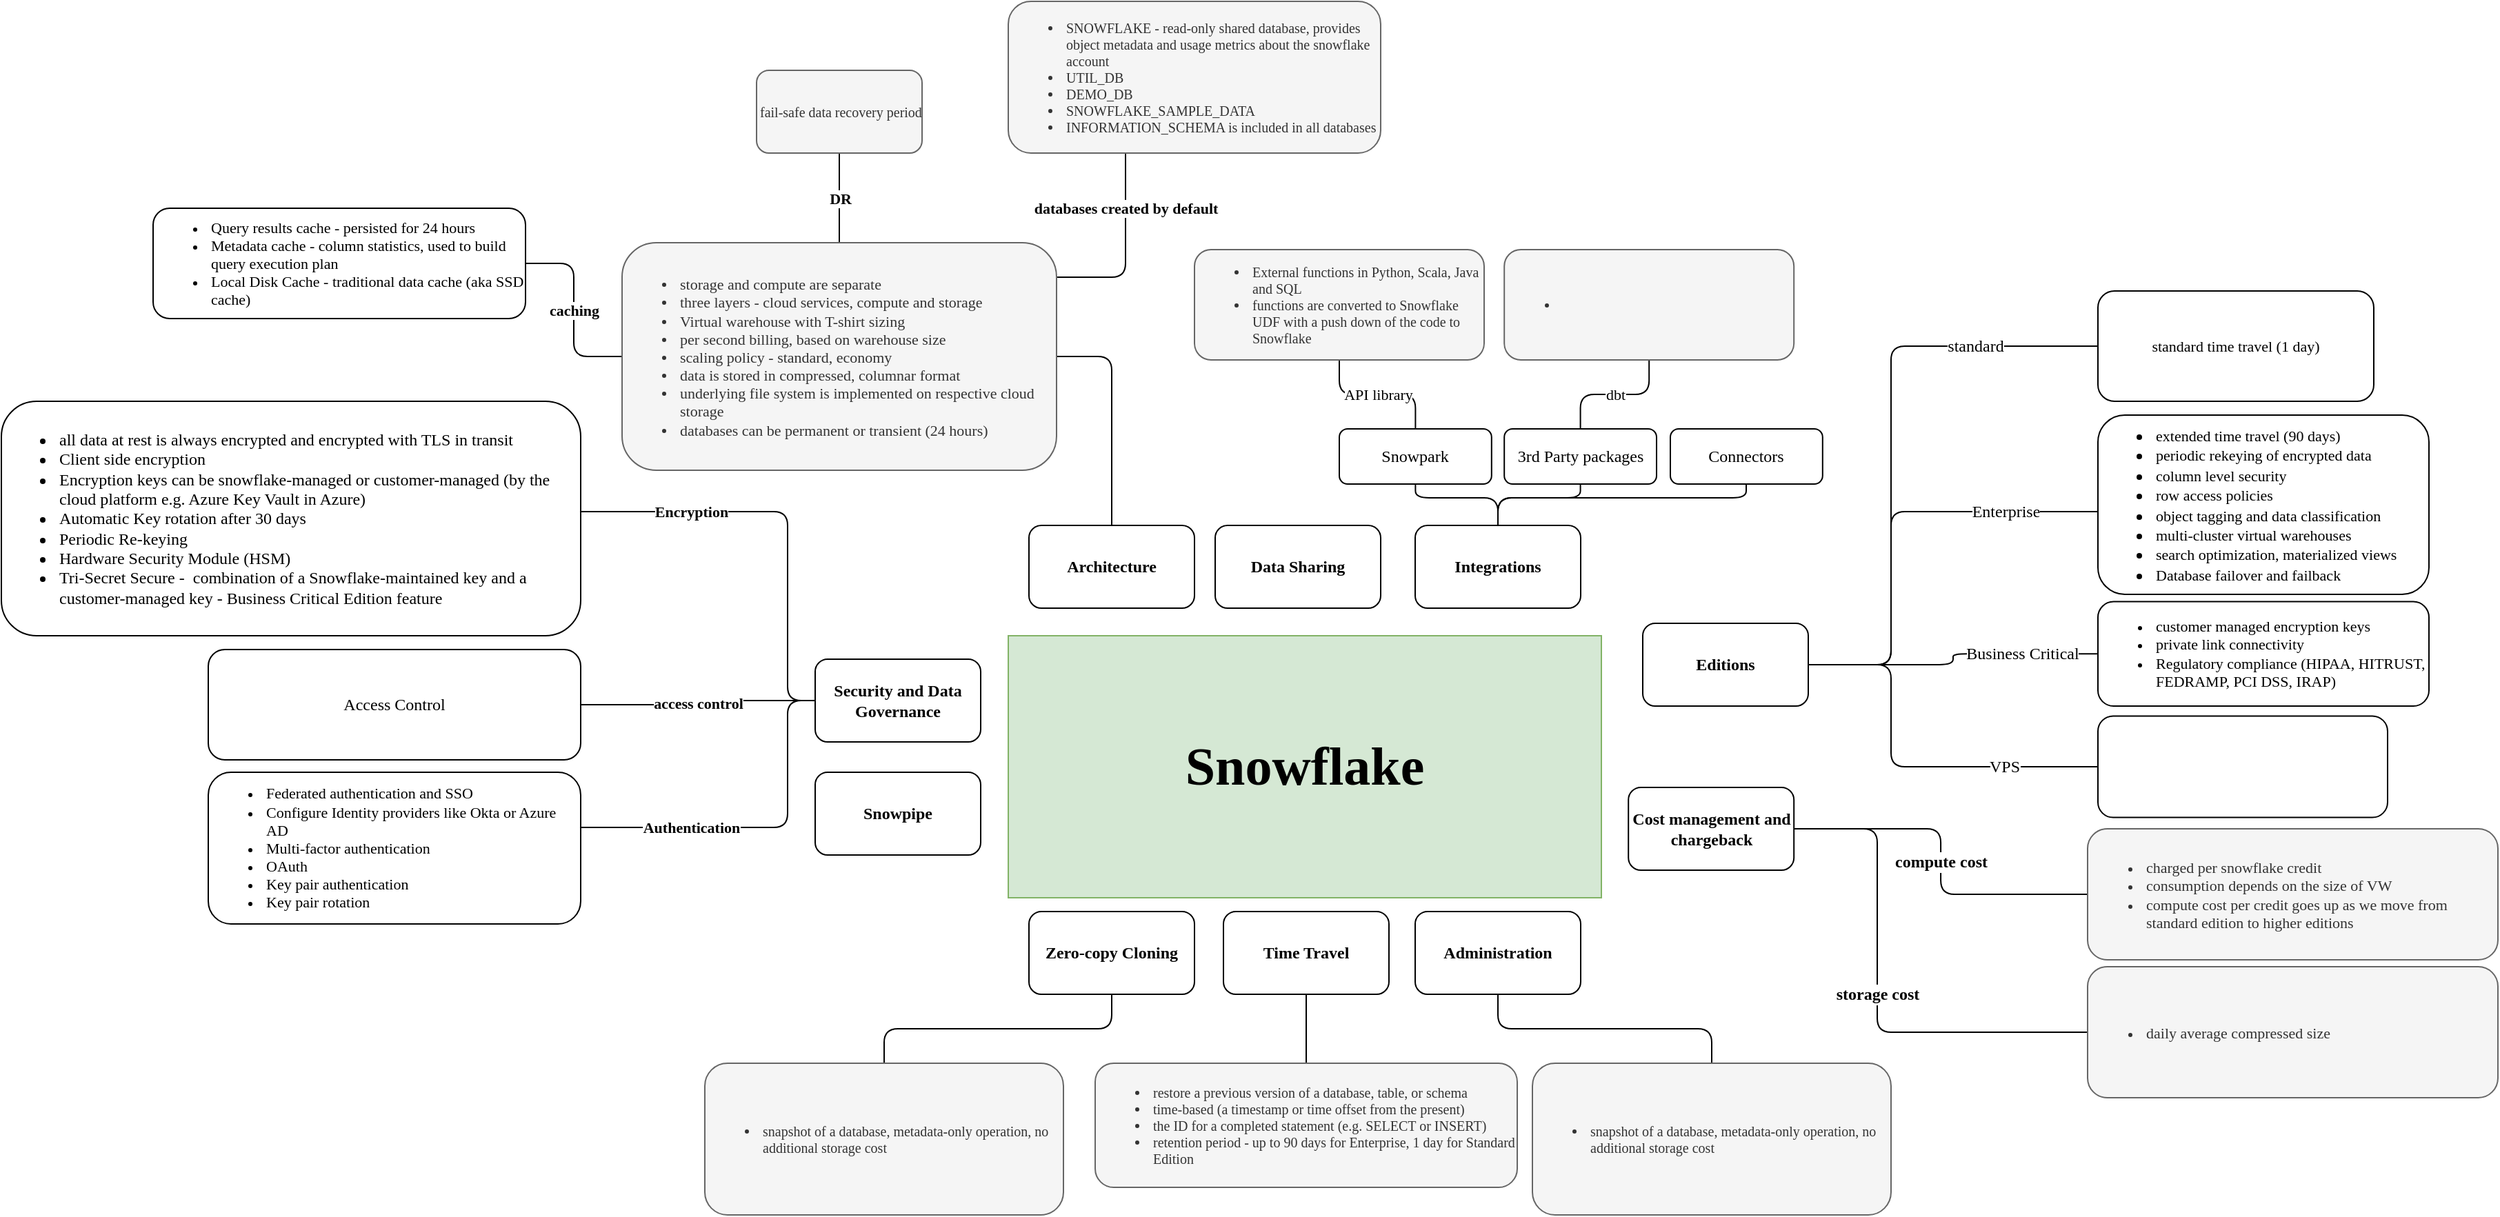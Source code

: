 <mxfile version="17.2.1" type="github" pages="10">
  <diagram id="LtZiCpY-84f6tLsCK7bx" name="Overview">
    <mxGraphModel dx="2700" dy="2172" grid="1" gridSize="10" guides="1" tooltips="1" connect="1" arrows="1" fold="1" page="1" pageScale="1" pageWidth="850" pageHeight="1100" math="0" shadow="0">
      <root>
        <mxCell id="HvkJfbxAIFK8lNL6DU89-0" />
        <mxCell id="HvkJfbxAIFK8lNL6DU89-1" parent="HvkJfbxAIFK8lNL6DU89-0" />
        <mxCell id="LGAu-1AWbNAaCffHML-8-0" value="Data Sharing" style="rounded=1;whiteSpace=wrap;html=1;fontFamily=Tahoma;fontStyle=1" parent="HvkJfbxAIFK8lNL6DU89-1" vertex="1">
          <mxGeometry x="230" y="40" width="120" height="60" as="geometry" />
        </mxCell>
        <mxCell id="TFhJOi3NY_1YhK1pEbsQ-7" style="edgeStyle=orthogonalEdgeStyle;rounded=1;orthogonalLoop=1;jettySize=auto;html=1;fontFamily=Tahoma;fontSize=11;endArrow=none;endFill=0;" edge="1" parent="HvkJfbxAIFK8lNL6DU89-1" source="LGAu-1AWbNAaCffHML-8-1" target="TFhJOi3NY_1YhK1pEbsQ-6">
          <mxGeometry relative="1" as="geometry" />
        </mxCell>
        <mxCell id="LGAu-1AWbNAaCffHML-8-1" value="Administration" style="rounded=1;whiteSpace=wrap;html=1;fontFamily=Tahoma;fontStyle=1" parent="HvkJfbxAIFK8lNL6DU89-1" vertex="1">
          <mxGeometry x="375" y="320" width="120" height="60" as="geometry" />
        </mxCell>
        <mxCell id="tJKTH8c92iPMbayajSP0-1" value="compute cost" style="edgeStyle=orthogonalEdgeStyle;rounded=1;orthogonalLoop=1;jettySize=auto;html=1;entryX=0;entryY=0.5;entryDx=0;entryDy=0;fontSize=12;endArrow=none;endFill=0;fontFamily=Tahoma;fontStyle=1" parent="HvkJfbxAIFK8lNL6DU89-1" source="LGAu-1AWbNAaCffHML-8-2" target="tJKTH8c92iPMbayajSP0-0" edge="1">
          <mxGeometry relative="1" as="geometry" />
        </mxCell>
        <mxCell id="TFhJOi3NY_1YhK1pEbsQ-9" value="storage cost" style="edgeStyle=orthogonalEdgeStyle;rounded=1;orthogonalLoop=1;jettySize=auto;html=1;entryX=0;entryY=0.5;entryDx=0;entryDy=0;fontFamily=Tahoma;fontSize=12;endArrow=none;endFill=0;fontStyle=1" edge="1" parent="HvkJfbxAIFK8lNL6DU89-1" source="LGAu-1AWbNAaCffHML-8-2" target="TFhJOi3NY_1YhK1pEbsQ-8">
          <mxGeometry relative="1" as="geometry">
            <Array as="points">
              <mxPoint x="710" y="260" />
              <mxPoint x="710" y="407" />
            </Array>
          </mxGeometry>
        </mxCell>
        <mxCell id="LGAu-1AWbNAaCffHML-8-2" value="Cost management and chargeback" style="rounded=1;whiteSpace=wrap;html=1;fontFamily=Tahoma;fontStyle=1" parent="HvkJfbxAIFK8lNL6DU89-1" vertex="1">
          <mxGeometry x="529.6" y="230" width="120" height="60" as="geometry" />
        </mxCell>
        <mxCell id="LGAu-1AWbNAaCffHML-8-16" value="standard" style="edgeStyle=orthogonalEdgeStyle;rounded=1;orthogonalLoop=1;jettySize=auto;html=1;entryX=0;entryY=0.5;entryDx=0;entryDy=0;fontSize=12;endArrow=none;endFill=0;fontFamily=Tahoma;" parent="HvkJfbxAIFK8lNL6DU89-1" source="LGAu-1AWbNAaCffHML-8-3" target="LGAu-1AWbNAaCffHML-8-15" edge="1">
          <mxGeometry x="0.594" relative="1" as="geometry">
            <Array as="points">
              <mxPoint x="720" y="141" />
              <mxPoint x="720" y="-90" />
            </Array>
            <mxPoint as="offset" />
          </mxGeometry>
        </mxCell>
        <mxCell id="LGAu-1AWbNAaCffHML-8-17" value="Enterprise" style="edgeStyle=orthogonalEdgeStyle;rounded=1;orthogonalLoop=1;jettySize=auto;html=1;fontSize=12;endArrow=none;endFill=0;fontFamily=Tahoma;" parent="HvkJfbxAIFK8lNL6DU89-1" source="LGAu-1AWbNAaCffHML-8-3" target="LGAu-1AWbNAaCffHML-8-14" edge="1">
          <mxGeometry x="0.579" relative="1" as="geometry">
            <Array as="points">
              <mxPoint x="720" y="141" />
              <mxPoint x="720" y="30" />
            </Array>
            <mxPoint as="offset" />
          </mxGeometry>
        </mxCell>
        <mxCell id="LGAu-1AWbNAaCffHML-8-18" value="Business Critical" style="edgeStyle=orthogonalEdgeStyle;rounded=1;orthogonalLoop=1;jettySize=auto;html=1;entryX=0;entryY=0.5;entryDx=0;entryDy=0;fontSize=12;endArrow=none;endFill=0;fontFamily=Tahoma;" parent="HvkJfbxAIFK8lNL6DU89-1" source="LGAu-1AWbNAaCffHML-8-3" target="LGAu-1AWbNAaCffHML-8-13" edge="1">
          <mxGeometry x="0.495" relative="1" as="geometry">
            <mxPoint as="offset" />
          </mxGeometry>
        </mxCell>
        <mxCell id="LGAu-1AWbNAaCffHML-8-19" value="VPS" style="edgeStyle=orthogonalEdgeStyle;rounded=1;orthogonalLoop=1;jettySize=auto;html=1;entryX=0;entryY=0.5;entryDx=0;entryDy=0;fontSize=12;endArrow=none;endFill=0;fontFamily=Tahoma;" parent="HvkJfbxAIFK8lNL6DU89-1" source="LGAu-1AWbNAaCffHML-8-3" target="LGAu-1AWbNAaCffHML-8-12" edge="1">
          <mxGeometry x="0.523" relative="1" as="geometry">
            <Array as="points">
              <mxPoint x="720" y="141" />
              <mxPoint x="720" y="215" />
            </Array>
            <mxPoint as="offset" />
          </mxGeometry>
        </mxCell>
        <mxCell id="LGAu-1AWbNAaCffHML-8-3" value="Editions" style="rounded=1;whiteSpace=wrap;html=1;fontFamily=Tahoma;fontStyle=1" parent="HvkJfbxAIFK8lNL6DU89-1" vertex="1">
          <mxGeometry x="540" y="111" width="120" height="60" as="geometry" />
        </mxCell>
        <mxCell id="0VUw2bEQ5yQ7uSR4YcZu-13" style="edgeStyle=orthogonalEdgeStyle;rounded=1;orthogonalLoop=1;jettySize=auto;html=1;fontFamily=Tahoma;fontSize=11;startArrow=none;startFill=0;endArrow=none;endFill=0;" parent="HvkJfbxAIFK8lNL6DU89-1" source="LGAu-1AWbNAaCffHML-8-4" target="LGAu-1AWbNAaCffHML-8-5" edge="1">
          <mxGeometry relative="1" as="geometry" />
        </mxCell>
        <mxCell id="0VUw2bEQ5yQ7uSR4YcZu-15" style="edgeStyle=orthogonalEdgeStyle;rounded=1;orthogonalLoop=1;jettySize=auto;html=1;fontFamily=Tahoma;fontSize=11;startArrow=none;startFill=0;endArrow=none;endFill=0;" parent="HvkJfbxAIFK8lNL6DU89-1" source="LGAu-1AWbNAaCffHML-8-4" target="0VUw2bEQ5yQ7uSR4YcZu-14" edge="1">
          <mxGeometry relative="1" as="geometry" />
        </mxCell>
        <mxCell id="0VUw2bEQ5yQ7uSR4YcZu-22" style="edgeStyle=orthogonalEdgeStyle;rounded=1;orthogonalLoop=1;jettySize=auto;html=1;fontFamily=Tahoma;fontSize=11;startArrow=none;startFill=0;endArrow=none;endFill=0;" parent="HvkJfbxAIFK8lNL6DU89-1" source="LGAu-1AWbNAaCffHML-8-4" target="0VUw2bEQ5yQ7uSR4YcZu-20" edge="1">
          <mxGeometry relative="1" as="geometry">
            <Array as="points">
              <mxPoint x="435" y="20" />
              <mxPoint x="615" y="20" />
            </Array>
          </mxGeometry>
        </mxCell>
        <mxCell id="LGAu-1AWbNAaCffHML-8-4" value="Integrations" style="rounded=1;whiteSpace=wrap;html=1;fontFamily=Tahoma;fontStyle=1" parent="HvkJfbxAIFK8lNL6DU89-1" vertex="1">
          <mxGeometry x="375" y="40" width="120" height="60" as="geometry" />
        </mxCell>
        <mxCell id="0VUw2bEQ5yQ7uSR4YcZu-6" value="API library" style="edgeStyle=orthogonalEdgeStyle;rounded=1;orthogonalLoop=1;jettySize=auto;html=1;fontFamily=Tahoma;fontSize=11;startArrow=none;startFill=0;endArrow=none;endFill=0;" parent="HvkJfbxAIFK8lNL6DU89-1" source="LGAu-1AWbNAaCffHML-8-5" target="0VUw2bEQ5yQ7uSR4YcZu-5" edge="1">
          <mxGeometry relative="1" as="geometry" />
        </mxCell>
        <mxCell id="TFhJOi3NY_1YhK1pEbsQ-5" style="edgeStyle=orthogonalEdgeStyle;rounded=1;orthogonalLoop=1;jettySize=auto;html=1;fontFamily=Tahoma;fontSize=11;endArrow=none;endFill=0;" edge="1" parent="HvkJfbxAIFK8lNL6DU89-1" source="LGAu-1AWbNAaCffHML-8-6" target="0VUw2bEQ5yQ7uSR4YcZu-3">
          <mxGeometry relative="1" as="geometry" />
        </mxCell>
        <mxCell id="LGAu-1AWbNAaCffHML-8-6" value="Time Travel" style="rounded=1;whiteSpace=wrap;html=1;fontFamily=Tahoma;fontStyle=1" parent="HvkJfbxAIFK8lNL6DU89-1" vertex="1">
          <mxGeometry x="236" y="320" width="120" height="60" as="geometry" />
        </mxCell>
        <mxCell id="LGAu-1AWbNAaCffHML-8-8" value="&lt;h2&gt;Snowflake&lt;/h2&gt;" style="rounded=0;whiteSpace=wrap;html=1;fontSize=26;fontFamily=Tahoma;fillColor=#d5e8d4;strokeColor=#82b366;" parent="HvkJfbxAIFK8lNL6DU89-1" vertex="1">
          <mxGeometry x="80" y="120" width="430" height="190" as="geometry" />
        </mxCell>
        <mxCell id="LGAu-1AWbNAaCffHML-8-10" value="Snowpipe" style="rounded=1;whiteSpace=wrap;html=1;fontFamily=Tahoma;fontStyle=1" parent="HvkJfbxAIFK8lNL6DU89-1" vertex="1">
          <mxGeometry x="-60" y="219" width="120" height="60" as="geometry" />
        </mxCell>
        <mxCell id="tJKTH8c92iPMbayajSP0-0" value="&lt;ul style=&quot;font-size: 11px;&quot;&gt;&lt;li style=&quot;font-size: 11px;&quot;&gt;&lt;span style=&quot;font-size: 11px;&quot;&gt;charged per snowflake credit&lt;/span&gt;&lt;br style=&quot;font-size: 11px;&quot;&gt;&lt;/li&gt;&lt;li style=&quot;font-size: 11px;&quot;&gt;&lt;span style=&quot;font-size: 11px;&quot;&gt;consumption depends on the size of VW&lt;/span&gt;&lt;br style=&quot;font-size: 11px;&quot;&gt;&lt;/li&gt;&lt;li style=&quot;font-size: 11px;&quot;&gt;&lt;span style=&quot;font-size: 11px;&quot;&gt;compute cost per credit goes up as we move from standard edition to higher editions&lt;/span&gt;&lt;br style=&quot;font-size: 11px;&quot;&gt;&lt;/li&gt;&lt;/ul&gt;" style="whiteSpace=wrap;html=1;fontSize=11;fontFamily=Tahoma;align=left;fillColor=#f5f5f5;strokeColor=#666666;fontColor=#333333;gradientColor=none;rounded=1;" parent="HvkJfbxAIFK8lNL6DU89-1" vertex="1">
          <mxGeometry x="862.5" y="260" width="297.5" height="95" as="geometry" />
        </mxCell>
        <mxCell id="0VUw2bEQ5yQ7uSR4YcZu-3" value="&lt;ul&gt;&lt;li&gt;restore a previous version of a database, table, or schema&lt;br&gt;&lt;/li&gt;&lt;li&gt;time-based (a timestamp or time offset from the present)&lt;/li&gt;&lt;li&gt;the ID for a completed statement (e.g. SELECT or INSERT)&lt;/li&gt;&lt;li&gt;&lt;span style=&quot;text-align: center&quot;&gt;retention period - up to 90 days for Enterprise, 1 day for Standard Edition&lt;/span&gt;&lt;br&gt;&lt;/li&gt;&lt;/ul&gt;" style="rounded=1;whiteSpace=wrap;html=1;fontFamily=Tahoma;fillColor=#f5f5f5;fontColor=#333333;strokeColor=#666666;fontSize=10;align=left;" parent="HvkJfbxAIFK8lNL6DU89-1" vertex="1">
          <mxGeometry x="143" y="430" width="306" height="90" as="geometry" />
        </mxCell>
        <mxCell id="0VUw2bEQ5yQ7uSR4YcZu-5" value="&lt;ul&gt;&lt;li&gt;External functions in Python, Scala, Java and SQL&lt;/li&gt;&lt;li&gt;functions are converted to Snowflake UDF with a push down of the code to Snowflake&lt;br&gt;&lt;/li&gt;&lt;/ul&gt;" style="rounded=1;whiteSpace=wrap;html=1;fontFamily=Tahoma;fillColor=#f5f5f5;fontColor=#333333;strokeColor=#666666;fontSize=10;align=left;" parent="HvkJfbxAIFK8lNL6DU89-1" vertex="1">
          <mxGeometry x="215" y="-160" width="210" height="80" as="geometry" />
        </mxCell>
        <mxCell id="0VUw2bEQ5yQ7uSR4YcZu-8" value="access control" style="edgeStyle=orthogonalEdgeStyle;rounded=1;orthogonalLoop=1;jettySize=auto;html=1;fontFamily=Tahoma;fontSize=11;startArrow=none;startFill=0;endArrow=none;endFill=0;fontStyle=1" parent="HvkJfbxAIFK8lNL6DU89-1" source="0VUw2bEQ5yQ7uSR4YcZu-7" target="LGAu-1AWbNAaCffHML-8-9" edge="1">
          <mxGeometry relative="1" as="geometry" />
        </mxCell>
        <mxCell id="0VUw2bEQ5yQ7uSR4YcZu-9" value="Authentication" style="edgeStyle=orthogonalEdgeStyle;rounded=1;orthogonalLoop=1;jettySize=auto;html=1;fontFamily=Tahoma;fontSize=11;startArrow=none;startFill=0;endArrow=none;endFill=0;fontStyle=1" parent="HvkJfbxAIFK8lNL6DU89-1" source="0VUw2bEQ5yQ7uSR4YcZu-7" target="LGAu-1AWbNAaCffHML-8-7" edge="1">
          <mxGeometry x="0.389" relative="1" as="geometry">
            <Array as="points">
              <mxPoint x="-80" y="167" />
              <mxPoint x="-80" y="259" />
            </Array>
            <mxPoint as="offset" />
          </mxGeometry>
        </mxCell>
        <mxCell id="0VUw2bEQ5yQ7uSR4YcZu-11" value="Encryption" style="edgeStyle=orthogonalEdgeStyle;rounded=1;orthogonalLoop=1;jettySize=auto;html=1;fontFamily=Tahoma;fontSize=11;startArrow=none;startFill=0;endArrow=none;endFill=0;fontStyle=1" parent="HvkJfbxAIFK8lNL6DU89-1" source="0VUw2bEQ5yQ7uSR4YcZu-7" target="0VUw2bEQ5yQ7uSR4YcZu-10" edge="1">
          <mxGeometry x="0.479" relative="1" as="geometry">
            <mxPoint x="-80" y="86" as="targetPoint" />
            <Array as="points">
              <mxPoint x="-80" y="167" />
              <mxPoint x="-80" y="30" />
            </Array>
            <mxPoint as="offset" />
          </mxGeometry>
        </mxCell>
        <mxCell id="0VUw2bEQ5yQ7uSR4YcZu-7" value="Security and Data Governance" style="rounded=1;whiteSpace=wrap;html=1;fontFamily=Tahoma;fontStyle=1" parent="HvkJfbxAIFK8lNL6DU89-1" vertex="1">
          <mxGeometry x="-60" y="137" width="120" height="60" as="geometry" />
        </mxCell>
        <mxCell id="0VUw2bEQ5yQ7uSR4YcZu-17" value="dbt" style="edgeStyle=orthogonalEdgeStyle;rounded=1;orthogonalLoop=1;jettySize=auto;html=1;fontFamily=Tahoma;fontSize=11;startArrow=none;startFill=0;endArrow=none;endFill=0;" parent="HvkJfbxAIFK8lNL6DU89-1" source="0VUw2bEQ5yQ7uSR4YcZu-14" target="0VUw2bEQ5yQ7uSR4YcZu-16" edge="1">
          <mxGeometry relative="1" as="geometry" />
        </mxCell>
        <mxCell id="0VUw2bEQ5yQ7uSR4YcZu-16" value="&lt;ul&gt;&lt;li&gt;&lt;br&gt;&lt;/li&gt;&lt;/ul&gt;" style="rounded=1;whiteSpace=wrap;html=1;fontFamily=Tahoma;fillColor=#f5f5f5;fontColor=#333333;strokeColor=#666666;fontSize=10;align=left;" parent="HvkJfbxAIFK8lNL6DU89-1" vertex="1">
          <mxGeometry x="439.6" y="-160" width="210" height="80" as="geometry" />
        </mxCell>
        <mxCell id="0VUw2bEQ5yQ7uSR4YcZu-18" value="" style="group;fontFamily=Tahoma;" parent="HvkJfbxAIFK8lNL6DU89-1" vertex="1" connectable="0">
          <mxGeometry x="320" y="-30" width="230" height="40" as="geometry" />
        </mxCell>
        <mxCell id="LGAu-1AWbNAaCffHML-8-5" value="Snowpark" style="rounded=1;whiteSpace=wrap;html=1;fontFamily=Tahoma;" parent="0VUw2bEQ5yQ7uSR4YcZu-18" vertex="1">
          <mxGeometry width="110.4" height="40" as="geometry" />
        </mxCell>
        <mxCell id="0VUw2bEQ5yQ7uSR4YcZu-14" value="3rd Party packages" style="rounded=1;whiteSpace=wrap;html=1;fontFamily=Tahoma;" parent="0VUw2bEQ5yQ7uSR4YcZu-18" vertex="1">
          <mxGeometry x="119.6" width="110.4" height="40" as="geometry" />
        </mxCell>
        <mxCell id="0VUw2bEQ5yQ7uSR4YcZu-20" value="Connectors" style="rounded=1;whiteSpace=wrap;html=1;fontFamily=Tahoma;" parent="HvkJfbxAIFK8lNL6DU89-1" vertex="1">
          <mxGeometry x="560" y="-30" width="110.4" height="40" as="geometry" />
        </mxCell>
        <mxCell id="TFhJOi3NY_1YhK1pEbsQ-2" style="edgeStyle=orthogonalEdgeStyle;rounded=1;orthogonalLoop=1;jettySize=auto;html=1;entryX=1;entryY=0.5;entryDx=0;entryDy=0;endArrow=none;endFill=0;fontFamily=Tahoma;" edge="1" parent="HvkJfbxAIFK8lNL6DU89-1" source="-_QBojwmXZZEPzJq5RTx-0" target="TFhJOi3NY_1YhK1pEbsQ-1">
          <mxGeometry relative="1" as="geometry" />
        </mxCell>
        <mxCell id="-_QBojwmXZZEPzJq5RTx-0" value="Architecture" style="rounded=1;whiteSpace=wrap;html=1;fontFamily=Tahoma;fontStyle=1" vertex="1" parent="HvkJfbxAIFK8lNL6DU89-1">
          <mxGeometry x="95" y="40" width="120" height="60" as="geometry" />
        </mxCell>
        <mxCell id="TFhJOi3NY_1YhK1pEbsQ-4" style="edgeStyle=orthogonalEdgeStyle;rounded=1;orthogonalLoop=1;jettySize=auto;html=1;fontFamily=Tahoma;fontSize=11;endArrow=none;endFill=0;" edge="1" parent="HvkJfbxAIFK8lNL6DU89-1" source="TFhJOi3NY_1YhK1pEbsQ-0" target="TFhJOi3NY_1YhK1pEbsQ-3">
          <mxGeometry relative="1" as="geometry" />
        </mxCell>
        <mxCell id="TFhJOi3NY_1YhK1pEbsQ-0" value="Zero-copy Cloning" style="rounded=1;whiteSpace=wrap;html=1;fontFamily=Tahoma;fontStyle=1" vertex="1" parent="HvkJfbxAIFK8lNL6DU89-1">
          <mxGeometry x="95" y="320" width="120" height="60" as="geometry" />
        </mxCell>
        <mxCell id="TFhJOi3NY_1YhK1pEbsQ-11" value="caching" style="edgeStyle=orthogonalEdgeStyle;rounded=1;orthogonalLoop=1;jettySize=auto;html=1;fontFamily=Tahoma;fontSize=11;endArrow=none;endFill=0;fontStyle=1" edge="1" parent="HvkJfbxAIFK8lNL6DU89-1" source="TFhJOi3NY_1YhK1pEbsQ-1" target="TFhJOi3NY_1YhK1pEbsQ-10">
          <mxGeometry relative="1" as="geometry" />
        </mxCell>
        <mxCell id="TFhJOi3NY_1YhK1pEbsQ-13" value="DR" style="edgeStyle=orthogonalEdgeStyle;rounded=1;orthogonalLoop=1;jettySize=auto;html=1;fontFamily=Tahoma;fontSize=11;endArrow=none;endFill=0;fontStyle=1" edge="1" parent="HvkJfbxAIFK8lNL6DU89-1" source="TFhJOi3NY_1YhK1pEbsQ-1" target="TFhJOi3NY_1YhK1pEbsQ-12">
          <mxGeometry relative="1" as="geometry" />
        </mxCell>
        <mxCell id="TFhJOi3NY_1YhK1pEbsQ-15" value="databases created by default" style="edgeStyle=orthogonalEdgeStyle;rounded=1;orthogonalLoop=1;jettySize=auto;html=1;fontFamily=Tahoma;fontSize=11;endArrow=none;endFill=0;fontStyle=1" edge="1" parent="HvkJfbxAIFK8lNL6DU89-1" source="TFhJOi3NY_1YhK1pEbsQ-1" target="TFhJOi3NY_1YhK1pEbsQ-14">
          <mxGeometry x="0.429" relative="1" as="geometry">
            <Array as="points">
              <mxPoint x="165" y="-140" />
            </Array>
            <mxPoint as="offset" />
          </mxGeometry>
        </mxCell>
        <mxCell id="TFhJOi3NY_1YhK1pEbsQ-1" value="&lt;ul&gt;&lt;li&gt;&lt;font style=&quot;font-size: 11px&quot;&gt;storage and compute are separate&lt;/font&gt;&lt;/li&gt;&lt;li&gt;&lt;font style=&quot;font-size: 11px&quot;&gt;three layers - cloud services, compute and storage&lt;/font&gt;&lt;/li&gt;&lt;li&gt;&lt;font style=&quot;font-size: 11px&quot;&gt;Virtual warehouse with T-shirt sizing&lt;/font&gt;&lt;/li&gt;&lt;li&gt;&lt;font style=&quot;font-size: 11px&quot;&gt;per second billing, based on warehouse size&lt;br&gt;&lt;/font&gt;&lt;/li&gt;&lt;li&gt;&lt;font style=&quot;font-size: 11px&quot;&gt;scaling policy - standard, economy&lt;/font&gt;&lt;/li&gt;&lt;li&gt;&lt;font style=&quot;font-size: 11px&quot;&gt;data is stored in compressed, columnar format&lt;/font&gt;&lt;/li&gt;&lt;li&gt;&lt;font style=&quot;font-size: 11px&quot;&gt;underlying file system is implemented on respective cloud storage&lt;/font&gt;&lt;/li&gt;&lt;li&gt;&lt;font style=&quot;font-size: 11px&quot;&gt;databases can be permanent or transient (24 hours)&lt;/font&gt;&lt;/li&gt;&lt;/ul&gt;" style="whiteSpace=wrap;html=1;fontSize=10;fontFamily=Tahoma;align=left;fillColor=#f5f5f5;strokeColor=#666666;fontColor=#333333;gradientColor=none;rounded=1;" vertex="1" parent="HvkJfbxAIFK8lNL6DU89-1">
          <mxGeometry x="-200" y="-165" width="315" height="165" as="geometry" />
        </mxCell>
        <mxCell id="LGAu-1AWbNAaCffHML-8-12" value="" style="rounded=1;whiteSpace=wrap;html=1;fontFamily=Tahoma;align=left;fontSize=11;" parent="HvkJfbxAIFK8lNL6DU89-1" vertex="1">
          <mxGeometry x="870" y="178.21" width="210" height="73.57" as="geometry" />
        </mxCell>
        <mxCell id="LGAu-1AWbNAaCffHML-8-13" value="&lt;ul&gt;&lt;li&gt;customer managed encryption keys&lt;/li&gt;&lt;li&gt;private link connectivity&lt;/li&gt;&lt;li&gt;Regulatory compliance (HIPAA, HITRUST, FEDRAMP, PCI DSS, IRAP)&lt;/li&gt;&lt;/ul&gt;" style="rounded=1;whiteSpace=wrap;html=1;fontFamily=Tahoma;align=left;fontSize=11;" parent="HvkJfbxAIFK8lNL6DU89-1" vertex="1">
          <mxGeometry x="870" y="95.26" width="240" height="75.74" as="geometry" />
        </mxCell>
        <mxCell id="LGAu-1AWbNAaCffHML-8-14" value="&lt;ul&gt;&lt;li&gt;&lt;span style=&quot;font-size: 11px&quot;&gt;extended time travel (90 days)&lt;/span&gt;&lt;/li&gt;&lt;li&gt;&lt;span style=&quot;font-size: 11px&quot;&gt;periodic rekeying of encrypted data&lt;/span&gt;&lt;/li&gt;&lt;li&gt;&lt;span style=&quot;font-size: 11px&quot;&gt;column level security&lt;/span&gt;&lt;/li&gt;&lt;li&gt;&lt;span style=&quot;font-size: 11px&quot;&gt;row access policies&lt;/span&gt;&lt;/li&gt;&lt;li&gt;&lt;span style=&quot;font-size: 11px&quot;&gt;object tagging and data classification&lt;/span&gt;&lt;/li&gt;&lt;li&gt;&lt;span style=&quot;font-size: 11px&quot;&gt;multi-cluster virtual warehouses&lt;/span&gt;&lt;/li&gt;&lt;li&gt;&lt;span style=&quot;font-size: 11px&quot;&gt;search optimization, materialized views&lt;/span&gt;&lt;/li&gt;&lt;li&gt;&lt;span style=&quot;font-size: 11px&quot;&gt;Database failover and failback&lt;/span&gt;&lt;/li&gt;&lt;/ul&gt;" style="rounded=1;whiteSpace=wrap;html=1;fontFamily=Tahoma;align=left;" parent="HvkJfbxAIFK8lNL6DU89-1" vertex="1">
          <mxGeometry x="870" y="-40" width="240" height="130" as="geometry" />
        </mxCell>
        <mxCell id="LGAu-1AWbNAaCffHML-8-15" value="standard time travel (1 day)" style="rounded=1;whiteSpace=wrap;html=1;fontFamily=Tahoma;fontSize=11;" parent="HvkJfbxAIFK8lNL6DU89-1" vertex="1">
          <mxGeometry x="870" y="-130" width="200" height="80" as="geometry" />
        </mxCell>
        <mxCell id="LGAu-1AWbNAaCffHML-8-7" value="&lt;ul style=&quot;font-size: 11px&quot;&gt;&lt;li&gt;Federated authentication and SSO&lt;/li&gt;&lt;li&gt;Configure Identity providers like Okta or Azure AD&lt;/li&gt;&lt;li&gt;Multi-factor authentication&lt;/li&gt;&lt;li&gt;OAuth&lt;/li&gt;&lt;li&gt;Key pair authentication&lt;/li&gt;&lt;li&gt;Key pair rotation&lt;/li&gt;&lt;/ul&gt;" style="rounded=1;whiteSpace=wrap;html=1;fontFamily=Tahoma;align=left;" parent="HvkJfbxAIFK8lNL6DU89-1" vertex="1">
          <mxGeometry x="-500" y="219" width="270" height="110" as="geometry" />
        </mxCell>
        <mxCell id="LGAu-1AWbNAaCffHML-8-9" value="Access Control" style="rounded=1;whiteSpace=wrap;html=1;fontFamily=Tahoma;" parent="HvkJfbxAIFK8lNL6DU89-1" vertex="1">
          <mxGeometry x="-500" y="130" width="270" height="80" as="geometry" />
        </mxCell>
        <mxCell id="0VUw2bEQ5yQ7uSR4YcZu-10" value="&lt;ul&gt;&lt;li&gt;&lt;span&gt;all data at rest is always encrypted and encrypted with TLS in transit&lt;/span&gt;&lt;br&gt;&lt;/li&gt;&lt;li&gt;Client side encryption&lt;/li&gt;&lt;li&gt;Encryption keys can be snowflake-managed or customer-managed (by the cloud platform e.g. Azure Key Vault in Azure)&lt;/li&gt;&lt;li&gt;Automatic Key rotation after 30 days&lt;/li&gt;&lt;li&gt;Periodic Re-keying&lt;/li&gt;&lt;li&gt;Hardware Security Module (HSM)&lt;/li&gt;&lt;li&gt;Tri-Secret Secure -&amp;nbsp; combination of a Snowflake-maintained key and a customer-managed key - Business Critical Edition feature&lt;/li&gt;&lt;/ul&gt;" style="rounded=1;whiteSpace=wrap;html=1;fontFamily=Tahoma;align=left;" parent="HvkJfbxAIFK8lNL6DU89-1" vertex="1">
          <mxGeometry x="-650" y="-50" width="420" height="170" as="geometry" />
        </mxCell>
        <mxCell id="TFhJOi3NY_1YhK1pEbsQ-3" value="&lt;ul&gt;&lt;li&gt;snapshot of a database, metadata-only operation, no additional storage cost&lt;/li&gt;&lt;/ul&gt;" style="rounded=1;whiteSpace=wrap;html=1;fontFamily=Tahoma;fillColor=#f5f5f5;fontColor=#333333;strokeColor=#666666;fontSize=10;align=left;" vertex="1" parent="HvkJfbxAIFK8lNL6DU89-1">
          <mxGeometry x="-140" y="430" width="260" height="110" as="geometry" />
        </mxCell>
        <mxCell id="TFhJOi3NY_1YhK1pEbsQ-6" value="&lt;ul&gt;&lt;li&gt;snapshot of a database, metadata-only operation, no additional storage cost&lt;/li&gt;&lt;/ul&gt;" style="rounded=1;whiteSpace=wrap;html=1;fontFamily=Tahoma;fillColor=#f5f5f5;fontColor=#333333;strokeColor=#666666;fontSize=10;align=left;" vertex="1" parent="HvkJfbxAIFK8lNL6DU89-1">
          <mxGeometry x="460" y="430" width="260" height="110" as="geometry" />
        </mxCell>
        <mxCell id="TFhJOi3NY_1YhK1pEbsQ-8" value="&lt;ul style=&quot;font-size: 11px;&quot;&gt;&lt;li style=&quot;font-size: 11px;&quot;&gt;daily average compressed size&lt;/li&gt;&lt;/ul&gt;" style="whiteSpace=wrap;html=1;fontSize=11;fontFamily=Tahoma;align=left;fillColor=#f5f5f5;strokeColor=#666666;fontColor=#333333;gradientColor=none;rounded=1;" vertex="1" parent="HvkJfbxAIFK8lNL6DU89-1">
          <mxGeometry x="862.5" y="360" width="297.5" height="95" as="geometry" />
        </mxCell>
        <mxCell id="TFhJOi3NY_1YhK1pEbsQ-10" value="&lt;ul style=&quot;font-size: 11px&quot;&gt;&lt;li&gt;Query results cache - persisted for 24 hours&lt;/li&gt;&lt;li&gt;Metadata cache - column statistics, used to build query execution plan&lt;/li&gt;&lt;li&gt;Local Disk Cache - traditional data cache (aka SSD cache)&lt;/li&gt;&lt;/ul&gt;" style="rounded=1;whiteSpace=wrap;html=1;fontFamily=Tahoma;align=left;" vertex="1" parent="HvkJfbxAIFK8lNL6DU89-1">
          <mxGeometry x="-540" y="-190" width="270" height="80" as="geometry" />
        </mxCell>
        <mxCell id="TFhJOi3NY_1YhK1pEbsQ-12" value="fail-safe data recovery period" style="whiteSpace=wrap;html=1;fontSize=10;fontFamily=Tahoma;align=left;fillColor=#f5f5f5;strokeColor=#666666;fontColor=#333333;gradientColor=none;rounded=1;" vertex="1" parent="HvkJfbxAIFK8lNL6DU89-1">
          <mxGeometry x="-102.5" y="-290" width="120" height="60" as="geometry" />
        </mxCell>
        <mxCell id="TFhJOi3NY_1YhK1pEbsQ-14" value="&lt;div&gt;&lt;ul&gt;&lt;li&gt;SNOWFLAKE - read-only shared database, provides object metadata and usage metrics about the snowflake account&lt;/li&gt;&lt;li&gt;UTIL_DB&lt;/li&gt;&lt;li&gt;DEMO_DB&lt;/li&gt;&lt;li&gt;SNOWFLAKE_SAMPLE_DATA&lt;/li&gt;&lt;li&gt;INFORMATION_SCHEMA is included in all databases&lt;br&gt;&lt;/li&gt;&lt;/ul&gt;&lt;/div&gt;" style="whiteSpace=wrap;html=1;fontSize=10;fontFamily=Tahoma;align=left;fillColor=#f5f5f5;strokeColor=#666666;fontColor=#333333;gradientColor=none;rounded=1;" vertex="1" parent="HvkJfbxAIFK8lNL6DU89-1">
          <mxGeometry x="80" y="-340" width="270" height="110" as="geometry" />
        </mxCell>
      </root>
    </mxGraphModel>
  </diagram>
  <diagram id="C5RBs43oDa-KdzZeNtuy" name="Compute">
    <mxGraphModel dx="1752" dy="1705" grid="1" gridSize="10" guides="1" tooltips="1" connect="1" arrows="1" fold="1" page="1" pageScale="1" pageWidth="827" pageHeight="1169" math="0" shadow="0">
      <root>
        <mxCell id="WIyWlLk6GJQsqaUBKTNV-0" />
        <mxCell id="WIyWlLk6GJQsqaUBKTNV-1" parent="WIyWlLk6GJQsqaUBKTNV-0" />
        <mxCell id="AIp9ae2ykjHniV41hAQq-30" style="edgeStyle=orthogonalEdgeStyle;rounded=1;orthogonalLoop=1;jettySize=auto;html=1;fontFamily=Tahoma;fontSize=10;endArrow=none;endFill=0;" parent="WIyWlLk6GJQsqaUBKTNV-1" source="Ag47Eip1iPXyyA9Kl3Ie-0" target="AIp9ae2ykjHniV41hAQq-25" edge="1">
          <mxGeometry relative="1" as="geometry" />
        </mxCell>
        <mxCell id="Ag47Eip1iPXyyA9Kl3Ie-0" value="" style="rounded=1;whiteSpace=wrap;html=1;fontFamily=Tahoma;" parent="WIyWlLk6GJQsqaUBKTNV-1" vertex="1">
          <mxGeometry x="270" y="40" width="120" height="60" as="geometry" />
        </mxCell>
        <mxCell id="AIp9ae2ykjHniV41hAQq-10" style="edgeStyle=orthogonalEdgeStyle;rounded=1;orthogonalLoop=1;jettySize=auto;html=1;fontFamily=Tahoma;fontSize=10;endArrow=none;endFill=0;" parent="WIyWlLk6GJQsqaUBKTNV-1" source="Ag47Eip1iPXyyA9Kl3Ie-1" target="AIp9ae2ykjHniV41hAQq-7" edge="1">
          <mxGeometry relative="1" as="geometry">
            <Array as="points">
              <mxPoint x="780" y="286" />
              <mxPoint x="780" y="310" />
            </Array>
          </mxGeometry>
        </mxCell>
        <mxCell id="Ag47Eip1iPXyyA9Kl3Ie-1" value="" style="rounded=1;whiteSpace=wrap;html=1;fontFamily=Tahoma;" parent="WIyWlLk6GJQsqaUBKTNV-1" vertex="1">
          <mxGeometry x="630" y="256" width="120" height="60" as="geometry" />
        </mxCell>
        <mxCell id="AIp9ae2ykjHniV41hAQq-9" style="edgeStyle=orthogonalEdgeStyle;rounded=1;orthogonalLoop=1;jettySize=auto;html=1;fontFamily=Tahoma;fontSize=10;endArrow=none;endFill=0;" parent="WIyWlLk6GJQsqaUBKTNV-1" source="Ag47Eip1iPXyyA9Kl3Ie-2" target="AIp9ae2ykjHniV41hAQq-6" edge="1">
          <mxGeometry relative="1" as="geometry" />
        </mxCell>
        <mxCell id="Ag47Eip1iPXyyA9Kl3Ie-2" value="" style="rounded=1;whiteSpace=wrap;html=1;fontFamily=Tahoma;" parent="WIyWlLk6GJQsqaUBKTNV-1" vertex="1">
          <mxGeometry x="630" y="185" width="120" height="60" as="geometry" />
        </mxCell>
        <mxCell id="AIp9ae2ykjHniV41hAQq-8" style="edgeStyle=orthogonalEdgeStyle;rounded=1;orthogonalLoop=1;jettySize=auto;html=1;fontFamily=Tahoma;fontSize=10;endArrow=none;endFill=0;" parent="WIyWlLk6GJQsqaUBKTNV-1" source="Ag47Eip1iPXyyA9Kl3Ie-3" target="AIp9ae2ykjHniV41hAQq-5" edge="1">
          <mxGeometry relative="1" as="geometry">
            <Array as="points">
              <mxPoint x="790" y="144" />
              <mxPoint x="790" y="5" />
            </Array>
          </mxGeometry>
        </mxCell>
        <mxCell id="Ag47Eip1iPXyyA9Kl3Ie-3" value="" style="rounded=1;whiteSpace=wrap;html=1;fontFamily=Tahoma;" parent="WIyWlLk6GJQsqaUBKTNV-1" vertex="1">
          <mxGeometry x="630" y="114" width="120" height="60" as="geometry" />
        </mxCell>
        <mxCell id="AIp9ae2ykjHniV41hAQq-29" style="edgeStyle=orthogonalEdgeStyle;rounded=1;orthogonalLoop=1;jettySize=auto;html=1;fontFamily=Tahoma;fontSize=10;endArrow=none;endFill=0;" parent="WIyWlLk6GJQsqaUBKTNV-1" source="Ag47Eip1iPXyyA9Kl3Ie-4" target="AIp9ae2ykjHniV41hAQq-26" edge="1">
          <mxGeometry relative="1" as="geometry" />
        </mxCell>
        <mxCell id="Ag47Eip1iPXyyA9Kl3Ie-4" value="" style="rounded=1;whiteSpace=wrap;html=1;fontFamily=Tahoma;" parent="WIyWlLk6GJQsqaUBKTNV-1" vertex="1">
          <mxGeometry x="400" y="40" width="120" height="60" as="geometry" />
        </mxCell>
        <mxCell id="AIp9ae2ykjHniV41hAQq-14" style="edgeStyle=orthogonalEdgeStyle;rounded=1;orthogonalLoop=1;jettySize=auto;html=1;fontFamily=Tahoma;fontSize=10;endArrow=none;endFill=0;" parent="WIyWlLk6GJQsqaUBKTNV-1" source="Ag47Eip1iPXyyA9Kl3Ie-5" target="AIp9ae2ykjHniV41hAQq-11" edge="1">
          <mxGeometry relative="1" as="geometry" />
        </mxCell>
        <mxCell id="Ag47Eip1iPXyyA9Kl3Ie-5" value="" style="rounded=1;whiteSpace=wrap;html=1;fontFamily=Tahoma;" parent="WIyWlLk6GJQsqaUBKTNV-1" vertex="1">
          <mxGeometry x="344" y="330" width="120" height="60" as="geometry" />
        </mxCell>
        <mxCell id="AIp9ae2ykjHniV41hAQq-15" style="edgeStyle=orthogonalEdgeStyle;rounded=1;orthogonalLoop=1;jettySize=auto;html=1;fontFamily=Tahoma;fontSize=10;endArrow=none;endFill=0;" parent="WIyWlLk6GJQsqaUBKTNV-1" source="Ag47Eip1iPXyyA9Kl3Ie-6" target="AIp9ae2ykjHniV41hAQq-12" edge="1">
          <mxGeometry relative="1" as="geometry" />
        </mxCell>
        <mxCell id="Ag47Eip1iPXyyA9Kl3Ie-6" value="" style="rounded=1;whiteSpace=wrap;html=1;fontFamily=Tahoma;" parent="WIyWlLk6GJQsqaUBKTNV-1" vertex="1">
          <mxGeometry x="210" y="330" width="120" height="60" as="geometry" />
        </mxCell>
        <mxCell id="AIp9ae2ykjHniV41hAQq-16" style="edgeStyle=orthogonalEdgeStyle;rounded=1;orthogonalLoop=1;jettySize=auto;html=1;fontFamily=Tahoma;fontSize=10;endArrow=none;endFill=0;" parent="WIyWlLk6GJQsqaUBKTNV-1" source="Ag47Eip1iPXyyA9Kl3Ie-7" target="AIp9ae2ykjHniV41hAQq-13" edge="1">
          <mxGeometry relative="1" as="geometry">
            <Array as="points">
              <mxPoint x="140" y="410" />
              <mxPoint x="-5" y="410" />
            </Array>
          </mxGeometry>
        </mxCell>
        <mxCell id="Ag47Eip1iPXyyA9Kl3Ie-7" value="" style="rounded=1;whiteSpace=wrap;html=1;fontFamily=Tahoma;" parent="WIyWlLk6GJQsqaUBKTNV-1" vertex="1">
          <mxGeometry x="80" y="330" width="120" height="60" as="geometry" />
        </mxCell>
        <mxCell id="AIp9ae2ykjHniV41hAQq-20" style="edgeStyle=orthogonalEdgeStyle;rounded=1;orthogonalLoop=1;jettySize=auto;html=1;fontFamily=Tahoma;fontSize=10;endArrow=none;endFill=0;" parent="WIyWlLk6GJQsqaUBKTNV-1" source="Ag47Eip1iPXyyA9Kl3Ie-8" target="AIp9ae2ykjHniV41hAQq-17" edge="1">
          <mxGeometry relative="1" as="geometry" />
        </mxCell>
        <mxCell id="Ag47Eip1iPXyyA9Kl3Ie-8" value="" style="rounded=1;whiteSpace=wrap;html=1;fontFamily=Tahoma;" parent="WIyWlLk6GJQsqaUBKTNV-1" vertex="1">
          <mxGeometry x="-130" y="257" width="120" height="60" as="geometry" />
        </mxCell>
        <mxCell id="AIp9ae2ykjHniV41hAQq-21" style="edgeStyle=orthogonalEdgeStyle;rounded=1;orthogonalLoop=1;jettySize=auto;html=1;fontFamily=Tahoma;fontSize=10;endArrow=none;endFill=0;" parent="WIyWlLk6GJQsqaUBKTNV-1" source="Ag47Eip1iPXyyA9Kl3Ie-9" target="AIp9ae2ykjHniV41hAQq-18" edge="1">
          <mxGeometry relative="1" as="geometry" />
        </mxCell>
        <mxCell id="Ag47Eip1iPXyyA9Kl3Ie-9" value="" style="rounded=1;whiteSpace=wrap;html=1;fontFamily=Tahoma;" parent="WIyWlLk6GJQsqaUBKTNV-1" vertex="1">
          <mxGeometry x="-130" y="188" width="120" height="60" as="geometry" />
        </mxCell>
        <mxCell id="AIp9ae2ykjHniV41hAQq-22" style="edgeStyle=orthogonalEdgeStyle;rounded=1;orthogonalLoop=1;jettySize=auto;html=1;fontFamily=Tahoma;fontSize=10;endArrow=none;endFill=0;" parent="WIyWlLk6GJQsqaUBKTNV-1" source="Ag47Eip1iPXyyA9Kl3Ie-10" target="AIp9ae2ykjHniV41hAQq-19" edge="1">
          <mxGeometry relative="1" as="geometry" />
        </mxCell>
        <mxCell id="Ag47Eip1iPXyyA9Kl3Ie-10" value="" style="rounded=1;whiteSpace=wrap;html=1;fontFamily=Tahoma;" parent="WIyWlLk6GJQsqaUBKTNV-1" vertex="1">
          <mxGeometry x="-130" y="120" width="120" height="60" as="geometry" />
        </mxCell>
        <mxCell id="AIp9ae2ykjHniV41hAQq-31" style="edgeStyle=orthogonalEdgeStyle;rounded=1;orthogonalLoop=1;jettySize=auto;html=1;fontFamily=Tahoma;fontSize=10;endArrow=none;endFill=0;" parent="WIyWlLk6GJQsqaUBKTNV-1" source="Ag47Eip1iPXyyA9Kl3Ie-11" target="AIp9ae2ykjHniV41hAQq-23" edge="1">
          <mxGeometry relative="1" as="geometry">
            <Array as="points">
              <mxPoint x="200" y="20" />
              <mxPoint x="25" y="20" />
            </Array>
          </mxGeometry>
        </mxCell>
        <mxCell id="Ag47Eip1iPXyyA9Kl3Ie-11" value="" style="rounded=1;whiteSpace=wrap;html=1;fontFamily=Tahoma;" parent="WIyWlLk6GJQsqaUBKTNV-1" vertex="1">
          <mxGeometry x="140" y="40" width="120" height="60" as="geometry" />
        </mxCell>
        <mxCell id="Ag47Eip1iPXyyA9Kl3Ie-28" value="&lt;h2&gt;Compute&lt;/h2&gt;" style="rounded=0;whiteSpace=wrap;html=1;fontSize=26;fontFamily=Tahoma;fillColor=#dae8fc;strokeColor=#6c8ebf;" parent="WIyWlLk6GJQsqaUBKTNV-1" vertex="1">
          <mxGeometry x="20" y="120" width="590" height="190" as="geometry" />
        </mxCell>
        <mxCell id="AIp9ae2ykjHniV41hAQq-28" style="edgeStyle=orthogonalEdgeStyle;rounded=1;orthogonalLoop=1;jettySize=auto;html=1;fontFamily=Tahoma;fontSize=10;endArrow=none;endFill=0;exitX=1;exitY=0.5;exitDx=0;exitDy=0;" parent="WIyWlLk6GJQsqaUBKTNV-1" source="AIp9ae2ykjHniV41hAQq-0" target="AIp9ae2ykjHniV41hAQq-27" edge="1">
          <mxGeometry relative="1" as="geometry" />
        </mxCell>
        <mxCell id="AIp9ae2ykjHniV41hAQq-0" value="" style="rounded=1;whiteSpace=wrap;html=1;fontFamily=Tahoma;" parent="WIyWlLk6GJQsqaUBKTNV-1" vertex="1">
          <mxGeometry x="529" y="40" width="120" height="60" as="geometry" />
        </mxCell>
        <mxCell id="AIp9ae2ykjHniV41hAQq-4" style="edgeStyle=orthogonalEdgeStyle;rounded=1;orthogonalLoop=1;jettySize=auto;html=1;fontFamily=Tahoma;fontSize=10;endArrow=none;endFill=0;exitX=0.5;exitY=1;exitDx=0;exitDy=0;" parent="WIyWlLk6GJQsqaUBKTNV-1" source="AIp9ae2ykjHniV41hAQq-1" target="AIp9ae2ykjHniV41hAQq-3" edge="1">
          <mxGeometry relative="1" as="geometry">
            <Array as="points">
              <mxPoint x="540" y="420" />
              <mxPoint x="685" y="420" />
            </Array>
          </mxGeometry>
        </mxCell>
        <mxCell id="AIp9ae2ykjHniV41hAQq-1" value="" style="rounded=1;whiteSpace=wrap;html=1;fontFamily=Tahoma;" parent="WIyWlLk6GJQsqaUBKTNV-1" vertex="1">
          <mxGeometry x="480" y="330" width="120" height="60" as="geometry" />
        </mxCell>
        <mxCell id="AIp9ae2ykjHniV41hAQq-3" value="" style="text;html=1;strokeColor=#666666;fillColor=#f5f5f5;align=left;verticalAlign=middle;whiteSpace=wrap;rounded=1;fontFamily=Tahoma;fontSize=10;fontColor=#333333;" parent="WIyWlLk6GJQsqaUBKTNV-1" vertex="1">
          <mxGeometry x="590" y="450" width="190" height="70" as="geometry" />
        </mxCell>
        <mxCell id="AIp9ae2ykjHniV41hAQq-5" value="" style="text;html=1;strokeColor=#666666;fillColor=#f5f5f5;align=left;verticalAlign=middle;whiteSpace=wrap;rounded=1;fontFamily=Tahoma;fontSize=10;fontColor=#333333;" parent="WIyWlLk6GJQsqaUBKTNV-1" vertex="1">
          <mxGeometry x="840" y="-40" width="220" height="90" as="geometry" />
        </mxCell>
        <mxCell id="AIp9ae2ykjHniV41hAQq-6" value="&lt;ul&gt;&lt;li&gt;&lt;br&gt;&lt;/li&gt;&lt;/ul&gt;" style="text;html=1;strokeColor=#666666;fillColor=#f5f5f5;align=left;verticalAlign=middle;whiteSpace=wrap;rounded=1;fontFamily=Tahoma;fontSize=10;fontColor=#333333;" parent="WIyWlLk6GJQsqaUBKTNV-1" vertex="1">
          <mxGeometry x="845" y="60" width="215" height="190" as="geometry" />
        </mxCell>
        <mxCell id="AIp9ae2ykjHniV41hAQq-7" value="" style="text;html=1;strokeColor=#666666;fillColor=#f5f5f5;align=left;verticalAlign=middle;whiteSpace=wrap;rounded=1;fontFamily=Tahoma;fontSize=10;fontColor=#333333;" parent="WIyWlLk6GJQsqaUBKTNV-1" vertex="1">
          <mxGeometry x="845" y="275" width="190" height="70" as="geometry" />
        </mxCell>
        <mxCell id="AIp9ae2ykjHniV41hAQq-11" value="" style="text;html=1;strokeColor=#666666;fillColor=#f5f5f5;align=left;verticalAlign=middle;whiteSpace=wrap;rounded=1;fontFamily=Tahoma;fontSize=10;fontColor=#333333;" parent="WIyWlLk6GJQsqaUBKTNV-1" vertex="1">
          <mxGeometry x="310" y="450" width="250" height="110" as="geometry" />
        </mxCell>
        <mxCell id="AIp9ae2ykjHniV41hAQq-12" value="" style="text;html=1;strokeColor=#666666;fillColor=#f5f5f5;align=left;verticalAlign=middle;whiteSpace=wrap;rounded=1;fontFamily=Tahoma;fontSize=10;fontColor=#333333;" parent="WIyWlLk6GJQsqaUBKTNV-1" vertex="1">
          <mxGeometry x="110" y="450" width="190" height="140" as="geometry" />
        </mxCell>
        <mxCell id="AIp9ae2ykjHniV41hAQq-13" value="" style="text;html=1;strokeColor=#666666;fillColor=#f5f5f5;align=left;verticalAlign=middle;whiteSpace=wrap;rounded=1;fontFamily=Tahoma;fontSize=10;fontColor=#333333;" parent="WIyWlLk6GJQsqaUBKTNV-1" vertex="1">
          <mxGeometry x="-100" y="450" width="190" height="70" as="geometry" />
        </mxCell>
        <mxCell id="AIp9ae2ykjHniV41hAQq-17" value="" style="text;html=1;strokeColor=#666666;fillColor=#f5f5f5;align=left;verticalAlign=middle;whiteSpace=wrap;rounded=1;fontFamily=Tahoma;fontSize=10;fontColor=#333333;" parent="WIyWlLk6GJQsqaUBKTNV-1" vertex="1">
          <mxGeometry x="-470" y="270" width="240" height="100" as="geometry" />
        </mxCell>
        <mxCell id="AIp9ae2ykjHniV41hAQq-18" value="" style="text;html=1;strokeColor=#666666;fillColor=#f5f5f5;align=left;verticalAlign=middle;whiteSpace=wrap;rounded=1;fontFamily=Tahoma;fontSize=10;fontColor=#333333;" parent="WIyWlLk6GJQsqaUBKTNV-1" vertex="1">
          <mxGeometry x="-470" y="170" width="240" height="87" as="geometry" />
        </mxCell>
        <mxCell id="AIp9ae2ykjHniV41hAQq-19" value="" style="text;html=1;strokeColor=#666666;fillColor=#f5f5f5;align=left;verticalAlign=middle;whiteSpace=wrap;rounded=1;fontFamily=Tahoma;fontSize=10;fontColor=#333333;" parent="WIyWlLk6GJQsqaUBKTNV-1" vertex="1">
          <mxGeometry x="-420" y="40" width="190" height="100" as="geometry" />
        </mxCell>
        <mxCell id="AIp9ae2ykjHniV41hAQq-23" value="&lt;p&gt;&lt;br&gt;&lt;/p&gt;" style="text;html=1;strokeColor=#666666;fillColor=#f5f5f5;align=left;verticalAlign=middle;whiteSpace=wrap;rounded=1;fontFamily=Tahoma;fontSize=10;fontColor=#333333;" parent="WIyWlLk6GJQsqaUBKTNV-1" vertex="1">
          <mxGeometry x="-70" y="-100" width="190" height="70" as="geometry" />
        </mxCell>
        <mxCell id="AIp9ae2ykjHniV41hAQq-25" value="" style="text;html=1;strokeColor=#666666;fillColor=#f5f5f5;align=left;verticalAlign=middle;whiteSpace=wrap;rounded=1;fontFamily=Tahoma;fontSize=10;fontColor=#333333;" parent="WIyWlLk6GJQsqaUBKTNV-1" vertex="1">
          <mxGeometry x="140" y="-100" width="190" height="70" as="geometry" />
        </mxCell>
        <mxCell id="AIp9ae2ykjHniV41hAQq-26" value="&lt;div&gt;&lt;br&gt;&lt;/div&gt;" style="text;html=1;strokeColor=#666666;fillColor=#f5f5f5;align=left;verticalAlign=middle;whiteSpace=wrap;rounded=1;fontFamily=Tahoma;fontSize=10;fontColor=#333333;" parent="WIyWlLk6GJQsqaUBKTNV-1" vertex="1">
          <mxGeometry x="350" y="-200" width="250" height="170" as="geometry" />
        </mxCell>
        <mxCell id="AIp9ae2ykjHniV41hAQq-27" value="" style="text;html=1;strokeColor=#666666;fillColor=#f5f5f5;align=left;verticalAlign=middle;whiteSpace=wrap;rounded=1;fontFamily=Tahoma;fontSize=10;fontColor=#333333;" parent="WIyWlLk6GJQsqaUBKTNV-1" vertex="1">
          <mxGeometry x="620" y="-100" width="190" height="70" as="geometry" />
        </mxCell>
        <mxCell id="AIp9ae2ykjHniV41hAQq-35" style="edgeStyle=orthogonalEdgeStyle;rounded=1;orthogonalLoop=1;jettySize=auto;html=1;fontFamily=Tahoma;fontSize=10;endArrow=none;endFill=0;" parent="WIyWlLk6GJQsqaUBKTNV-1" source="AIp9ae2ykjHniV41hAQq-32" target="AIp9ae2ykjHniV41hAQq-34" edge="1">
          <mxGeometry relative="1" as="geometry" />
        </mxCell>
        <mxCell id="AIp9ae2ykjHniV41hAQq-32" value="" style="rounded=1;whiteSpace=wrap;html=1;fontFamily=Tahoma;" parent="WIyWlLk6GJQsqaUBKTNV-1" vertex="1">
          <mxGeometry x="630" y="330" width="120" height="60" as="geometry" />
        </mxCell>
        <mxCell id="AIp9ae2ykjHniV41hAQq-34" value="" style="text;html=1;strokeColor=#666666;fillColor=#f5f5f5;align=left;verticalAlign=middle;whiteSpace=wrap;rounded=1;fontFamily=Tahoma;fontSize=10;fontColor=#333333;" parent="WIyWlLk6GJQsqaUBKTNV-1" vertex="1">
          <mxGeometry x="850" y="360" width="210" height="110" as="geometry" />
        </mxCell>
        <mxCell id="XbbFSqZhKQy0ZxW6UiTZ-16" style="edgeStyle=orthogonalEdgeStyle;rounded=1;orthogonalLoop=1;jettySize=auto;html=1;entryX=1;entryY=0.5;entryDx=0;entryDy=0;fontFamily=Tahoma;fontSize=10;endArrow=none;endFill=0;" parent="WIyWlLk6GJQsqaUBKTNV-1" source="XbbFSqZhKQy0ZxW6UiTZ-12" target="XbbFSqZhKQy0ZxW6UiTZ-15" edge="1">
          <mxGeometry relative="1" as="geometry">
            <Array as="points">
              <mxPoint x="-90" y="70" />
              <mxPoint x="-90" y="-55" />
            </Array>
          </mxGeometry>
        </mxCell>
        <mxCell id="XbbFSqZhKQy0ZxW6UiTZ-12" value="" style="rounded=1;whiteSpace=wrap;html=1;fontFamily=Tahoma;fontStyle=0" parent="WIyWlLk6GJQsqaUBKTNV-1" vertex="1">
          <mxGeometry y="40" width="120" height="60" as="geometry" />
        </mxCell>
        <mxCell id="XbbFSqZhKQy0ZxW6UiTZ-17" style="edgeStyle=orthogonalEdgeStyle;rounded=1;orthogonalLoop=1;jettySize=auto;html=1;entryX=1;entryY=0.5;entryDx=0;entryDy=0;fontFamily=Tahoma;fontSize=10;endArrow=none;endFill=0;" parent="WIyWlLk6GJQsqaUBKTNV-1" source="XbbFSqZhKQy0ZxW6UiTZ-13" target="XbbFSqZhKQy0ZxW6UiTZ-14" edge="1">
          <mxGeometry relative="1" as="geometry">
            <Array as="points">
              <mxPoint x="-130" y="360" />
              <mxPoint x="-130" y="455" />
            </Array>
          </mxGeometry>
        </mxCell>
        <mxCell id="XbbFSqZhKQy0ZxW6UiTZ-13" value="" style="rounded=1;whiteSpace=wrap;html=1;fontFamily=Tahoma;fontStyle=0" parent="WIyWlLk6GJQsqaUBKTNV-1" vertex="1">
          <mxGeometry x="-50" y="330" width="120" height="60" as="geometry" />
        </mxCell>
        <mxCell id="XbbFSqZhKQy0ZxW6UiTZ-14" value="" style="text;html=1;strokeColor=#666666;fillColor=#f5f5f5;align=left;verticalAlign=middle;whiteSpace=wrap;rounded=1;fontFamily=Tahoma;fontSize=10;fontColor=#333333;" parent="WIyWlLk6GJQsqaUBKTNV-1" vertex="1">
          <mxGeometry x="-390" y="390" width="240" height="130" as="geometry" />
        </mxCell>
        <mxCell id="XbbFSqZhKQy0ZxW6UiTZ-15" value="" style="text;html=1;strokeColor=#666666;fillColor=#f5f5f5;align=left;verticalAlign=middle;whiteSpace=wrap;rounded=1;fontFamily=Tahoma;fontSize=10;fontColor=#333333;" parent="WIyWlLk6GJQsqaUBKTNV-1" vertex="1">
          <mxGeometry x="-300" y="-90" width="190" height="70" as="geometry" />
        </mxCell>
      </root>
    </mxGraphModel>
  </diagram>
  <diagram id="yksckFWAv2v-fmxkd6C5" name="Storage">
    <mxGraphModel dx="1775" dy="1636" grid="1" gridSize="10" guides="1" tooltips="1" connect="1" arrows="1" fold="1" page="1" pageScale="1" pageWidth="850" pageHeight="1100" math="0" shadow="0">
      <root>
        <mxCell id="WlPYzrNBuUjyq2Hp31Dj-0" />
        <mxCell id="WlPYzrNBuUjyq2Hp31Dj-1" parent="WlPYzrNBuUjyq2Hp31Dj-0" />
        <mxCell id="6igl0_KKKSx67OhCSBDT-25" style="edgeStyle=orthogonalEdgeStyle;rounded=1;orthogonalLoop=1;jettySize=auto;html=1;entryX=1;entryY=0.5;entryDx=0;entryDy=0;fontFamily=Tahoma;fontSize=10;endArrow=none;endFill=0;" parent="WlPYzrNBuUjyq2Hp31Dj-1" source="xn0TGrl4xGfBzr7lIKxJ-25" target="6igl0_KKKSx67OhCSBDT-9" edge="1">
          <mxGeometry relative="1" as="geometry" />
        </mxCell>
        <mxCell id="xn0TGrl4xGfBzr7lIKxJ-25" value="hot" style="rounded=1;whiteSpace=wrap;html=1;fontFamily=Tahoma;" parent="WlPYzrNBuUjyq2Hp31Dj-1" vertex="1">
          <mxGeometry x="-80" y="160" width="70" height="30" as="geometry" />
        </mxCell>
        <mxCell id="6igl0_KKKSx67OhCSBDT-27" style="edgeStyle=orthogonalEdgeStyle;rounded=1;orthogonalLoop=1;jettySize=auto;html=1;fontFamily=Tahoma;fontSize=10;endArrow=none;endFill=0;" parent="WlPYzrNBuUjyq2Hp31Dj-1" source="xn0TGrl4xGfBzr7lIKxJ-27" target="6igl0_KKKSx67OhCSBDT-10" edge="1">
          <mxGeometry relative="1" as="geometry" />
        </mxCell>
        <mxCell id="xn0TGrl4xGfBzr7lIKxJ-27" value="cool" style="rounded=1;whiteSpace=wrap;html=1;fontFamily=Tahoma;" parent="WlPYzrNBuUjyq2Hp31Dj-1" vertex="1">
          <mxGeometry x="-80" y="197" width="70" height="30" as="geometry" />
        </mxCell>
        <mxCell id="6igl0_KKKSx67OhCSBDT-26" style="edgeStyle=orthogonalEdgeStyle;rounded=1;orthogonalLoop=1;jettySize=auto;html=1;fontFamily=Tahoma;fontSize=10;endArrow=none;endFill=0;" parent="WlPYzrNBuUjyq2Hp31Dj-1" source="xn0TGrl4xGfBzr7lIKxJ-28" target="6igl0_KKKSx67OhCSBDT-11" edge="1">
          <mxGeometry relative="1" as="geometry" />
        </mxCell>
        <mxCell id="xn0TGrl4xGfBzr7lIKxJ-28" value="archive" style="rounded=1;whiteSpace=wrap;html=1;fontFamily=Tahoma;" parent="WlPYzrNBuUjyq2Hp31Dj-1" vertex="1">
          <mxGeometry x="-80" y="234" width="70" height="30" as="geometry" />
        </mxCell>
        <mxCell id="6igl0_KKKSx67OhCSBDT-18" style="edgeStyle=orthogonalEdgeStyle;rounded=1;orthogonalLoop=1;jettySize=auto;html=1;entryX=0;entryY=0.5;entryDx=0;entryDy=0;fontFamily=Tahoma;fontSize=10;endArrow=none;endFill=0;" parent="WlPYzrNBuUjyq2Hp31Dj-1" source="xn0TGrl4xGfBzr7lIKxJ-0" target="6igl0_KKKSx67OhCSBDT-5" edge="1">
          <mxGeometry relative="1" as="geometry" />
        </mxCell>
        <mxCell id="xn0TGrl4xGfBzr7lIKxJ-0" value="Permanent" style="rounded=1;whiteSpace=wrap;html=1;fontFamily=Tahoma;" parent="WlPYzrNBuUjyq2Hp31Dj-1" vertex="1">
          <mxGeometry x="680" y="191.5" width="70" height="30" as="geometry" />
        </mxCell>
        <mxCell id="6igl0_KKKSx67OhCSBDT-17" style="edgeStyle=orthogonalEdgeStyle;rounded=1;orthogonalLoop=1;jettySize=auto;html=1;fontFamily=Tahoma;fontSize=10;endArrow=none;endFill=0;entryX=0;entryY=0.5;entryDx=0;entryDy=0;" parent="WlPYzrNBuUjyq2Hp31Dj-1" source="xn0TGrl4xGfBzr7lIKxJ-5" target="6igl0_KKKSx67OhCSBDT-6" edge="1">
          <mxGeometry relative="1" as="geometry" />
        </mxCell>
        <mxCell id="xn0TGrl4xGfBzr7lIKxJ-5" value="Transient" style="rounded=1;whiteSpace=wrap;html=1;fontFamily=Tahoma;" parent="WlPYzrNBuUjyq2Hp31Dj-1" vertex="1">
          <mxGeometry x="680" y="149.5" width="70" height="30" as="geometry" />
        </mxCell>
        <mxCell id="6igl0_KKKSx67OhCSBDT-16" style="edgeStyle=orthogonalEdgeStyle;rounded=1;orthogonalLoop=1;jettySize=auto;html=1;fontFamily=Tahoma;fontSize=10;endArrow=none;endFill=0;entryX=0;entryY=0.5;entryDx=0;entryDy=0;" parent="WlPYzrNBuUjyq2Hp31Dj-1" source="xn0TGrl4xGfBzr7lIKxJ-12" target="6igl0_KKKSx67OhCSBDT-7" edge="1">
          <mxGeometry relative="1" as="geometry" />
        </mxCell>
        <mxCell id="xn0TGrl4xGfBzr7lIKxJ-12" value="Temporary" style="rounded=1;whiteSpace=wrap;html=1;fontFamily=Tahoma;" parent="WlPYzrNBuUjyq2Hp31Dj-1" vertex="1">
          <mxGeometry x="680" y="109.5" width="70" height="30" as="geometry" />
        </mxCell>
        <mxCell id="6igl0_KKKSx67OhCSBDT-15" style="edgeStyle=orthogonalEdgeStyle;rounded=1;orthogonalLoop=1;jettySize=auto;html=1;fontFamily=Tahoma;fontSize=10;endArrow=none;endFill=0;entryX=0;entryY=0.5;entryDx=0;entryDy=0;" parent="WlPYzrNBuUjyq2Hp31Dj-1" source="xn0TGrl4xGfBzr7lIKxJ-2" target="6igl0_KKKSx67OhCSBDT-4" edge="1">
          <mxGeometry relative="1" as="geometry" />
        </mxCell>
        <mxCell id="xn0TGrl4xGfBzr7lIKxJ-2" value="Disk storage" style="rounded=1;whiteSpace=wrap;html=1;fontFamily=Tahoma;" parent="WlPYzrNBuUjyq2Hp31Dj-1" vertex="1">
          <mxGeometry x="500" y="250" width="120" height="60" as="geometry" />
        </mxCell>
        <mxCell id="6igl0_KKKSx67OhCSBDT-24" style="edgeStyle=orthogonalEdgeStyle;rounded=1;orthogonalLoop=1;jettySize=auto;html=1;entryX=1;entryY=0.5;entryDx=0;entryDy=0;fontFamily=Tahoma;fontSize=10;endArrow=none;endFill=0;" parent="WlPYzrNBuUjyq2Hp31Dj-1" source="xn0TGrl4xGfBzr7lIKxJ-3" target="6igl0_KKKSx67OhCSBDT-8" edge="1">
          <mxGeometry relative="1" as="geometry" />
        </mxCell>
        <mxCell id="xn0TGrl4xGfBzr7lIKxJ-3" value="Performance Tiers" style="rounded=1;whiteSpace=wrap;html=1;fontFamily=Tahoma;" parent="WlPYzrNBuUjyq2Hp31Dj-1" vertex="1">
          <mxGeometry x="40" y="110" width="120" height="60" as="geometry" />
        </mxCell>
        <mxCell id="xn0TGrl4xGfBzr7lIKxJ-21" style="edgeStyle=orthogonalEdgeStyle;rounded=1;orthogonalLoop=1;jettySize=auto;html=1;entryX=0;entryY=0.5;entryDx=0;entryDy=0;fontFamily=Tahoma;fontSize=12;endArrow=oval;endFill=1;" parent="WlPYzrNBuUjyq2Hp31Dj-1" source="xn0TGrl4xGfBzr7lIKxJ-4" target="xn0TGrl4xGfBzr7lIKxJ-12" edge="1">
          <mxGeometry relative="1" as="geometry" />
        </mxCell>
        <mxCell id="xn0TGrl4xGfBzr7lIKxJ-22" style="edgeStyle=orthogonalEdgeStyle;rounded=1;orthogonalLoop=1;jettySize=auto;html=1;entryX=0;entryY=0.5;entryDx=0;entryDy=0;fontFamily=Tahoma;fontSize=12;endArrow=oval;endFill=1;" parent="WlPYzrNBuUjyq2Hp31Dj-1" source="xn0TGrl4xGfBzr7lIKxJ-4" target="xn0TGrl4xGfBzr7lIKxJ-5" edge="1">
          <mxGeometry relative="1" as="geometry" />
        </mxCell>
        <mxCell id="xn0TGrl4xGfBzr7lIKxJ-23" style="edgeStyle=orthogonalEdgeStyle;rounded=1;orthogonalLoop=1;jettySize=auto;html=1;fontFamily=Tahoma;fontSize=12;endArrow=oval;endFill=1;" parent="WlPYzrNBuUjyq2Hp31Dj-1" source="xn0TGrl4xGfBzr7lIKxJ-4" target="xn0TGrl4xGfBzr7lIKxJ-0" edge="1">
          <mxGeometry relative="1" as="geometry" />
        </mxCell>
        <mxCell id="xn0TGrl4xGfBzr7lIKxJ-4" value="Table" style="rounded=1;whiteSpace=wrap;html=1;fontFamily=Tahoma;" parent="WlPYzrNBuUjyq2Hp31Dj-1" vertex="1">
          <mxGeometry x="500" y="134" width="120" height="60" as="geometry" />
        </mxCell>
        <mxCell id="6igl0_KKKSx67OhCSBDT-28" style="edgeStyle=orthogonalEdgeStyle;rounded=1;orthogonalLoop=1;jettySize=auto;html=1;fontFamily=Tahoma;fontSize=10;endArrow=none;endFill=0;" parent="WlPYzrNBuUjyq2Hp31Dj-1" source="xn0TGrl4xGfBzr7lIKxJ-6" target="6igl0_KKKSx67OhCSBDT-3" edge="1">
          <mxGeometry relative="1" as="geometry" />
        </mxCell>
        <mxCell id="xn0TGrl4xGfBzr7lIKxJ-6" value="Monitoring" style="rounded=1;whiteSpace=wrap;html=1;fontFamily=Tahoma;" parent="WlPYzrNBuUjyq2Hp31Dj-1" vertex="1">
          <mxGeometry x="365" y="320" width="120" height="60" as="geometry" />
        </mxCell>
        <mxCell id="xn0TGrl4xGfBzr7lIKxJ-39" style="edgeStyle=orthogonalEdgeStyle;rounded=1;orthogonalLoop=1;jettySize=auto;html=1;fontFamily=Tahoma;fontSize=12;endArrow=oval;endFill=1;" parent="WlPYzrNBuUjyq2Hp31Dj-1" source="xn0TGrl4xGfBzr7lIKxJ-7" target="xn0TGrl4xGfBzr7lIKxJ-33" edge="1">
          <mxGeometry relative="1" as="geometry">
            <Array as="points">
              <mxPoint x="273" y="400" />
              <mxPoint x="-50" y="400" />
            </Array>
          </mxGeometry>
        </mxCell>
        <mxCell id="xn0TGrl4xGfBzr7lIKxJ-40" style="edgeStyle=orthogonalEdgeStyle;rounded=1;orthogonalLoop=1;jettySize=auto;html=1;fontFamily=Tahoma;fontSize=12;endArrow=oval;endFill=1;" parent="WlPYzrNBuUjyq2Hp31Dj-1" source="xn0TGrl4xGfBzr7lIKxJ-7" target="xn0TGrl4xGfBzr7lIKxJ-34" edge="1">
          <mxGeometry relative="1" as="geometry">
            <Array as="points">
              <mxPoint x="273" y="400" />
              <mxPoint x="40" y="400" />
            </Array>
          </mxGeometry>
        </mxCell>
        <mxCell id="xn0TGrl4xGfBzr7lIKxJ-41" style="edgeStyle=orthogonalEdgeStyle;rounded=1;orthogonalLoop=1;jettySize=auto;html=1;fontFamily=Tahoma;fontSize=12;endArrow=oval;endFill=1;" parent="WlPYzrNBuUjyq2Hp31Dj-1" source="xn0TGrl4xGfBzr7lIKxJ-7" target="xn0TGrl4xGfBzr7lIKxJ-38" edge="1">
          <mxGeometry relative="1" as="geometry">
            <Array as="points">
              <mxPoint x="273" y="400" />
              <mxPoint x="340" y="400" />
            </Array>
          </mxGeometry>
        </mxCell>
        <mxCell id="xn0TGrl4xGfBzr7lIKxJ-42" style="edgeStyle=orthogonalEdgeStyle;rounded=1;orthogonalLoop=1;jettySize=auto;html=1;fontFamily=Tahoma;fontSize=12;endArrow=oval;endFill=1;" parent="WlPYzrNBuUjyq2Hp31Dj-1" source="xn0TGrl4xGfBzr7lIKxJ-7" target="xn0TGrl4xGfBzr7lIKxJ-37" edge="1">
          <mxGeometry relative="1" as="geometry">
            <Array as="points">
              <mxPoint x="273" y="400" />
              <mxPoint x="224" y="400" />
            </Array>
          </mxGeometry>
        </mxCell>
        <mxCell id="xn0TGrl4xGfBzr7lIKxJ-43" style="edgeStyle=orthogonalEdgeStyle;rounded=1;orthogonalLoop=1;jettySize=auto;html=1;fontFamily=Tahoma;fontSize=12;endArrow=oval;endFill=1;" parent="WlPYzrNBuUjyq2Hp31Dj-1" source="xn0TGrl4xGfBzr7lIKxJ-7" target="xn0TGrl4xGfBzr7lIKxJ-35" edge="1">
          <mxGeometry relative="1" as="geometry">
            <Array as="points">
              <mxPoint x="273" y="400" />
              <mxPoint x="120" y="400" />
            </Array>
          </mxGeometry>
        </mxCell>
        <mxCell id="xn0TGrl4xGfBzr7lIKxJ-7" value="Security" style="rounded=1;whiteSpace=wrap;html=1;fontFamily=Tahoma;" parent="WlPYzrNBuUjyq2Hp31Dj-1" vertex="1">
          <mxGeometry x="213" y="320" width="120" height="60" as="geometry" />
        </mxCell>
        <mxCell id="6igl0_KKKSx67OhCSBDT-22" style="edgeStyle=orthogonalEdgeStyle;rounded=1;orthogonalLoop=1;jettySize=auto;html=1;fontFamily=Tahoma;fontSize=10;endArrow=none;endFill=0;" parent="WlPYzrNBuUjyq2Hp31Dj-1" source="xn0TGrl4xGfBzr7lIKxJ-8" target="6igl0_KKKSx67OhCSBDT-12" edge="1">
          <mxGeometry relative="1" as="geometry" />
        </mxCell>
        <mxCell id="xn0TGrl4xGfBzr7lIKxJ-8" value="Tools" style="rounded=1;whiteSpace=wrap;html=1;fontFamily=Tahoma;" parent="WlPYzrNBuUjyq2Hp31Dj-1" vertex="1">
          <mxGeometry x="213" y="50" width="120" height="60" as="geometry" />
        </mxCell>
        <mxCell id="6igl0_KKKSx67OhCSBDT-35" style="edgeStyle=orthogonalEdgeStyle;rounded=1;orthogonalLoop=1;jettySize=auto;html=1;entryX=1;entryY=0.5;entryDx=0;entryDy=0;fontFamily=Tahoma;fontSize=10;endArrow=none;endFill=0;" parent="WlPYzrNBuUjyq2Hp31Dj-1" source="xn0TGrl4xGfBzr7lIKxJ-9" target="6igl0_KKKSx67OhCSBDT-34" edge="1">
          <mxGeometry relative="1" as="geometry">
            <Array as="points">
              <mxPoint x="10" y="286" />
              <mxPoint x="10" y="380" />
              <mxPoint x="-160" y="380" />
            </Array>
          </mxGeometry>
        </mxCell>
        <mxCell id="xn0TGrl4xGfBzr7lIKxJ-9" value="Replication" style="rounded=1;whiteSpace=wrap;html=1;fontFamily=Tahoma;" parent="WlPYzrNBuUjyq2Hp31Dj-1" vertex="1">
          <mxGeometry x="40" y="256" width="120" height="60" as="geometry" />
        </mxCell>
        <mxCell id="xn0TGrl4xGfBzr7lIKxJ-29" style="edgeStyle=orthogonalEdgeStyle;rounded=1;orthogonalLoop=1;jettySize=auto;html=1;entryX=1;entryY=0.75;entryDx=0;entryDy=0;fontFamily=Tahoma;fontSize=12;endArrow=oval;endFill=1;" parent="WlPYzrNBuUjyq2Hp31Dj-1" source="xn0TGrl4xGfBzr7lIKxJ-10" target="xn0TGrl4xGfBzr7lIKxJ-25" edge="1">
          <mxGeometry relative="1" as="geometry" />
        </mxCell>
        <mxCell id="xn0TGrl4xGfBzr7lIKxJ-30" style="edgeStyle=orthogonalEdgeStyle;rounded=1;orthogonalLoop=1;jettySize=auto;html=1;fontFamily=Tahoma;fontSize=12;endArrow=oval;endFill=1;" parent="WlPYzrNBuUjyq2Hp31Dj-1" source="xn0TGrl4xGfBzr7lIKxJ-10" target="xn0TGrl4xGfBzr7lIKxJ-27" edge="1">
          <mxGeometry relative="1" as="geometry" />
        </mxCell>
        <mxCell id="xn0TGrl4xGfBzr7lIKxJ-31" style="edgeStyle=orthogonalEdgeStyle;rounded=1;orthogonalLoop=1;jettySize=auto;html=1;fontFamily=Tahoma;fontSize=12;endArrow=oval;endFill=1;" parent="WlPYzrNBuUjyq2Hp31Dj-1" source="xn0TGrl4xGfBzr7lIKxJ-10" target="xn0TGrl4xGfBzr7lIKxJ-28" edge="1">
          <mxGeometry relative="1" as="geometry" />
        </mxCell>
        <mxCell id="xn0TGrl4xGfBzr7lIKxJ-10" value="Access Tiers" style="rounded=1;whiteSpace=wrap;html=1;fontFamily=Tahoma;" parent="WlPYzrNBuUjyq2Hp31Dj-1" vertex="1">
          <mxGeometry x="40" y="182" width="120" height="60" as="geometry" />
        </mxCell>
        <mxCell id="6igl0_KKKSx67OhCSBDT-23" style="edgeStyle=orthogonalEdgeStyle;rounded=1;orthogonalLoop=1;jettySize=auto;html=1;fontFamily=Tahoma;fontSize=10;endArrow=none;endFill=0;" parent="WlPYzrNBuUjyq2Hp31Dj-1" source="xn0TGrl4xGfBzr7lIKxJ-11" target="6igl0_KKKSx67OhCSBDT-21" edge="1">
          <mxGeometry relative="1" as="geometry" />
        </mxCell>
        <mxCell id="xn0TGrl4xGfBzr7lIKxJ-11" value="Data Protection" style="rounded=1;whiteSpace=wrap;html=1;fontFamily=Tahoma;" parent="WlPYzrNBuUjyq2Hp31Dj-1" vertex="1">
          <mxGeometry x="347" y="50" width="120" height="60" as="geometry" />
        </mxCell>
        <mxCell id="xn0TGrl4xGfBzr7lIKxJ-18" value="&lt;h2&gt;Storage&lt;/h2&gt;" style="rounded=0;whiteSpace=wrap;html=1;fontSize=26;fontFamily=Tahoma;fillColor=#dae8fc;strokeColor=#6c8ebf;" parent="WlPYzrNBuUjyq2Hp31Dj-1" vertex="1">
          <mxGeometry x="190" y="120" width="300" height="190" as="geometry" />
        </mxCell>
        <mxCell id="6igl0_KKKSx67OhCSBDT-31" style="edgeStyle=orthogonalEdgeStyle;rounded=1;orthogonalLoop=1;jettySize=auto;html=1;fontFamily=Tahoma;fontSize=10;endArrow=none;endFill=0;" parent="WlPYzrNBuUjyq2Hp31Dj-1" source="xn0TGrl4xGfBzr7lIKxJ-33" target="6igl0_KKKSx67OhCSBDT-13" edge="1">
          <mxGeometry relative="1" as="geometry" />
        </mxCell>
        <mxCell id="xn0TGrl4xGfBzr7lIKxJ-33" value="storage access policy" style="rounded=1;whiteSpace=wrap;html=1;fontFamily=Tahoma;" parent="WlPYzrNBuUjyq2Hp31Dj-1" vertex="1">
          <mxGeometry x="-90" y="430" width="80" height="50" as="geometry" />
        </mxCell>
        <mxCell id="6igl0_KKKSx67OhCSBDT-32" style="edgeStyle=orthogonalEdgeStyle;rounded=1;orthogonalLoop=1;jettySize=auto;html=1;fontFamily=Tahoma;fontSize=10;endArrow=none;endFill=0;" parent="WlPYzrNBuUjyq2Hp31Dj-1" source="xn0TGrl4xGfBzr7lIKxJ-34" target="6igl0_KKKSx67OhCSBDT-14" edge="1">
          <mxGeometry relative="1" as="geometry">
            <Array as="points">
              <mxPoint x="35" y="500" />
              <mxPoint x="-165" y="500" />
            </Array>
          </mxGeometry>
        </mxCell>
        <mxCell id="xn0TGrl4xGfBzr7lIKxJ-34" value="Azure AD auth" style="rounded=1;whiteSpace=wrap;html=1;fontFamily=Tahoma;" parent="WlPYzrNBuUjyq2Hp31Dj-1" vertex="1">
          <mxGeometry y="430" width="70" height="50" as="geometry" />
        </mxCell>
        <mxCell id="6igl0_KKKSx67OhCSBDT-33" style="edgeStyle=orthogonalEdgeStyle;rounded=1;orthogonalLoop=1;jettySize=auto;html=1;fontFamily=Tahoma;fontSize=10;endArrow=none;endFill=0;" parent="WlPYzrNBuUjyq2Hp31Dj-1" source="xn0TGrl4xGfBzr7lIKxJ-35" target="6igl0_KKKSx67OhCSBDT-0" edge="1">
          <mxGeometry relative="1" as="geometry">
            <Array as="points">
              <mxPoint x="120" y="510" />
              <mxPoint x="40" y="510" />
            </Array>
          </mxGeometry>
        </mxCell>
        <mxCell id="xn0TGrl4xGfBzr7lIKxJ-35" value="access&lt;br&gt;levels" style="rounded=1;whiteSpace=wrap;html=1;fontFamily=Tahoma;" parent="WlPYzrNBuUjyq2Hp31Dj-1" vertex="1">
          <mxGeometry x="90" y="430" width="70" height="50" as="geometry" />
        </mxCell>
        <mxCell id="6igl0_KKKSx67OhCSBDT-30" style="edgeStyle=orthogonalEdgeStyle;rounded=1;orthogonalLoop=1;jettySize=auto;html=1;fontFamily=Tahoma;fontSize=10;endArrow=none;endFill=0;" parent="WlPYzrNBuUjyq2Hp31Dj-1" source="xn0TGrl4xGfBzr7lIKxJ-37" target="6igl0_KKKSx67OhCSBDT-1" edge="1">
          <mxGeometry relative="1" as="geometry" />
        </mxCell>
        <mxCell id="xn0TGrl4xGfBzr7lIKxJ-37" value="Access&lt;br&gt;Keys" style="rounded=1;whiteSpace=wrap;html=1;fontFamily=Tahoma;" parent="WlPYzrNBuUjyq2Hp31Dj-1" vertex="1">
          <mxGeometry x="189" y="430" width="70" height="50" as="geometry" />
        </mxCell>
        <mxCell id="6igl0_KKKSx67OhCSBDT-29" style="edgeStyle=orthogonalEdgeStyle;rounded=1;orthogonalLoop=1;jettySize=auto;html=1;fontFamily=Tahoma;fontSize=10;endArrow=none;endFill=0;" parent="WlPYzrNBuUjyq2Hp31Dj-1" source="xn0TGrl4xGfBzr7lIKxJ-38" target="6igl0_KKKSx67OhCSBDT-2" edge="1">
          <mxGeometry relative="1" as="geometry" />
        </mxCell>
        <mxCell id="xn0TGrl4xGfBzr7lIKxJ-38" value="Network access rules" style="rounded=1;whiteSpace=wrap;html=1;fontFamily=Tahoma;" parent="WlPYzrNBuUjyq2Hp31Dj-1" vertex="1">
          <mxGeometry x="312" y="430" width="90" height="50" as="geometry" />
        </mxCell>
        <mxCell id="6igl0_KKKSx67OhCSBDT-0" value="&lt;ul&gt;&lt;li&gt;&lt;br&gt;&lt;/li&gt;&lt;/ul&gt;" style="text;html=1;strokeColor=#666666;fillColor=#f5f5f5;align=left;verticalAlign=middle;whiteSpace=wrap;rounded=1;fontFamily=Tahoma;fontSize=10;fontColor=#333333;" parent="WlPYzrNBuUjyq2Hp31Dj-1" vertex="1">
          <mxGeometry x="-55" y="530" width="190" height="70" as="geometry" />
        </mxCell>
        <mxCell id="6igl0_KKKSx67OhCSBDT-1" value="" style="text;html=1;strokeColor=#666666;fillColor=#f5f5f5;align=left;verticalAlign=middle;whiteSpace=wrap;rounded=1;fontFamily=Tahoma;fontSize=10;fontColor=#333333;" parent="WlPYzrNBuUjyq2Hp31Dj-1" vertex="1">
          <mxGeometry x="150" y="530" width="190" height="120" as="geometry" />
        </mxCell>
        <mxCell id="6igl0_KKKSx67OhCSBDT-2" value="" style="text;html=1;strokeColor=#666666;fillColor=#f5f5f5;align=left;verticalAlign=middle;whiteSpace=wrap;rounded=1;fontFamily=Tahoma;fontSize=10;fontColor=#333333;" parent="WlPYzrNBuUjyq2Hp31Dj-1" vertex="1">
          <mxGeometry x="365" y="530" width="190" height="70" as="geometry" />
        </mxCell>
        <mxCell id="6igl0_KKKSx67OhCSBDT-3" value="" style="text;html=1;strokeColor=#666666;fillColor=#f5f5f5;align=left;verticalAlign=middle;whiteSpace=wrap;rounded=1;fontFamily=Tahoma;fontSize=10;fontColor=#333333;" parent="WlPYzrNBuUjyq2Hp31Dj-1" vertex="1">
          <mxGeometry x="440" y="420" width="190" height="70" as="geometry" />
        </mxCell>
        <mxCell id="6igl0_KKKSx67OhCSBDT-4" value="" style="text;html=1;strokeColor=#666666;fillColor=#f5f5f5;align=left;verticalAlign=middle;whiteSpace=wrap;rounded=1;fontFamily=Tahoma;fontSize=10;fontColor=#333333;" parent="WlPYzrNBuUjyq2Hp31Dj-1" vertex="1">
          <mxGeometry x="680" y="340" width="380" height="100" as="geometry" />
        </mxCell>
        <mxCell id="6igl0_KKKSx67OhCSBDT-5" value="Default when creating a table, has the highest level of protection and recovery, hence, has both Time Travel (0–1 Standard, 0–90 ESD) and Fail-Safe." style="text;html=1;strokeColor=#666666;fillColor=#f5f5f5;align=left;verticalAlign=middle;whiteSpace=wrap;rounded=1;fontFamily=Tahoma;fontSize=10;fontColor=#333333;" parent="WlPYzrNBuUjyq2Hp31Dj-1" vertex="1">
          <mxGeometry x="810" y="209" width="190" height="70" as="geometry" />
        </mxCell>
        <mxCell id="6igl0_KKKSx67OhCSBDT-6" value="persists beyond the session, but the same level of data protection is not needed like a permanent table. Can use Time Travel (0–1) but will not Fail-Safe." style="text;html=1;strokeColor=#666666;fillColor=#f5f5f5;align=left;verticalAlign=middle;whiteSpace=wrap;rounded=1;fontFamily=Tahoma;fontSize=10;fontColor=#333333;" parent="WlPYzrNBuUjyq2Hp31Dj-1" vertex="1">
          <mxGeometry x="810" y="129" width="190" height="70" as="geometry" />
        </mxCell>
        <mxCell id="6igl0_KKKSx67OhCSBDT-7" value="persists within a particular session, stores non-permanent data, think of it as your landing table. Can use Time Travel (0–1) but will not Fail-Safe" style="text;html=1;strokeColor=#666666;fillColor=#f5f5f5;align=left;verticalAlign=middle;whiteSpace=wrap;rounded=1;fontFamily=Tahoma;fontSize=10;fontColor=#333333;" parent="WlPYzrNBuUjyq2Hp31Dj-1" vertex="1">
          <mxGeometry x="810" y="49" width="190" height="70" as="geometry" />
        </mxCell>
        <mxCell id="6igl0_KKKSx67OhCSBDT-8" value="&lt;span&gt;&lt;br&gt;&lt;/span&gt;" style="text;html=1;strokeColor=#666666;fillColor=#f5f5f5;align=left;verticalAlign=middle;whiteSpace=wrap;rounded=1;fontFamily=Tahoma;fontSize=10;fontColor=#333333;" parent="WlPYzrNBuUjyq2Hp31Dj-1" vertex="1">
          <mxGeometry x="-210" width="190" height="70" as="geometry" />
        </mxCell>
        <mxCell id="6igl0_KKKSx67OhCSBDT-9" value="" style="text;html=1;strokeColor=#666666;fillColor=#f5f5f5;align=left;verticalAlign=middle;whiteSpace=wrap;rounded=1;fontFamily=Tahoma;fontSize=10;fontColor=#333333;" parent="WlPYzrNBuUjyq2Hp31Dj-1" vertex="1">
          <mxGeometry x="-350" y="97" width="190" height="70" as="geometry" />
        </mxCell>
        <mxCell id="6igl0_KKKSx67OhCSBDT-10" value="" style="text;html=1;strokeColor=#666666;fillColor=#f5f5f5;align=left;verticalAlign=middle;whiteSpace=wrap;rounded=1;fontFamily=Tahoma;fontSize=10;fontColor=#333333;" parent="WlPYzrNBuUjyq2Hp31Dj-1" vertex="1">
          <mxGeometry x="-350" y="177" width="190" height="70" as="geometry" />
        </mxCell>
        <mxCell id="6igl0_KKKSx67OhCSBDT-11" value="" style="text;html=1;strokeColor=#666666;fillColor=#f5f5f5;align=left;verticalAlign=middle;whiteSpace=wrap;rounded=1;fontFamily=Tahoma;fontSize=10;fontColor=#333333;" parent="WlPYzrNBuUjyq2Hp31Dj-1" vertex="1">
          <mxGeometry x="-440" y="255" width="280" height="70" as="geometry" />
        </mxCell>
        <mxCell id="6igl0_KKKSx67OhCSBDT-12" value="" style="text;html=1;strokeColor=#666666;fillColor=#f5f5f5;align=left;verticalAlign=middle;whiteSpace=wrap;rounded=1;fontFamily=Tahoma;fontSize=10;fontColor=#333333;" parent="WlPYzrNBuUjyq2Hp31Dj-1" vertex="1">
          <mxGeometry x="135" y="-50" width="190" height="70" as="geometry" />
        </mxCell>
        <mxCell id="6igl0_KKKSx67OhCSBDT-13" value="" style="text;html=1;strokeColor=#666666;fillColor=#f5f5f5;align=left;verticalAlign=middle;whiteSpace=wrap;rounded=1;fontFamily=Tahoma;fontSize=10;fontColor=#333333;" parent="WlPYzrNBuUjyq2Hp31Dj-1" vertex="1">
          <mxGeometry x="-370" y="440" width="190" height="70" as="geometry" />
        </mxCell>
        <mxCell id="6igl0_KKKSx67OhCSBDT-14" value="&lt;ul&gt;&lt;li&gt;&lt;br&gt;&lt;/li&gt;&lt;/ul&gt;" style="text;html=1;strokeColor=#666666;fillColor=#f5f5f5;align=left;verticalAlign=middle;whiteSpace=wrap;rounded=1;fontFamily=Tahoma;fontSize=10;fontColor=#333333;" parent="WlPYzrNBuUjyq2Hp31Dj-1" vertex="1">
          <mxGeometry x="-260" y="530" width="190" height="120" as="geometry" />
        </mxCell>
        <mxCell id="6igl0_KKKSx67OhCSBDT-21" value="&lt;ul&gt;&lt;li&gt;&lt;br&gt;&lt;/li&gt;&lt;/ul&gt;" style="text;html=1;strokeColor=#666666;fillColor=#f5f5f5;align=left;verticalAlign=middle;whiteSpace=wrap;rounded=1;fontFamily=Tahoma;fontSize=10;fontColor=#333333;" parent="WlPYzrNBuUjyq2Hp31Dj-1" vertex="1">
          <mxGeometry x="350" y="-140" width="430" height="140" as="geometry" />
        </mxCell>
        <mxCell id="6igl0_KKKSx67OhCSBDT-34" value="" style="text;html=1;strokeColor=#666666;fillColor=#f5f5f5;align=left;verticalAlign=middle;whiteSpace=wrap;rounded=1;fontFamily=Tahoma;fontSize=10;fontColor=#333333;" parent="WlPYzrNBuUjyq2Hp31Dj-1" vertex="1">
          <mxGeometry x="-430" y="330" width="270" height="90" as="geometry" />
        </mxCell>
      </root>
    </mxGraphModel>
  </diagram>
  <diagram id="zN7WlV9ezd0j5-uDfCWz" name="Authentication">
    <mxGraphModel dx="1775" dy="1636" grid="1" gridSize="10" guides="1" tooltips="1" connect="1" arrows="1" fold="1" page="1" pageScale="1" pageWidth="850" pageHeight="1100" math="0" shadow="0">
      <root>
        <mxCell id="1ZeXH9hcjCoo1fI3DfhY-0" />
        <mxCell id="1ZeXH9hcjCoo1fI3DfhY-1" parent="1ZeXH9hcjCoo1fI3DfhY-0" />
        <mxCell id="TTRVOBk_0m0tAYUCcANo-12" style="edgeStyle=orthogonalEdgeStyle;rounded=1;orthogonalLoop=1;jettySize=auto;html=1;fontFamily=Tahoma;fontSize=10;endArrow=none;endFill=0;" parent="1ZeXH9hcjCoo1fI3DfhY-1" source="zrdlkC7EZT5pfIqUNcDc-0" target="TTRVOBk_0m0tAYUCcANo-1" edge="1">
          <mxGeometry relative="1" as="geometry" />
        </mxCell>
        <mxCell id="zrdlkC7EZT5pfIqUNcDc-0" value="" style="rounded=1;whiteSpace=wrap;html=1;fontFamily=Tahoma;" parent="1ZeXH9hcjCoo1fI3DfhY-1" vertex="1">
          <mxGeometry x="270" y="40" width="120" height="60" as="geometry" />
        </mxCell>
        <mxCell id="TTRVOBk_0m0tAYUCcANo-15" style="edgeStyle=orthogonalEdgeStyle;rounded=1;orthogonalLoop=1;jettySize=auto;html=1;fontFamily=Tahoma;fontSize=10;endArrow=none;endFill=0;" parent="1ZeXH9hcjCoo1fI3DfhY-1" source="zrdlkC7EZT5pfIqUNcDc-3" target="TTRVOBk_0m0tAYUCcANo-3" edge="1">
          <mxGeometry relative="1" as="geometry" />
        </mxCell>
        <mxCell id="zrdlkC7EZT5pfIqUNcDc-3" value="" style="rounded=1;whiteSpace=wrap;html=1;fontFamily=Tahoma;" parent="1ZeXH9hcjCoo1fI3DfhY-1" vertex="1">
          <mxGeometry x="520" y="220.5" width="120" height="60" as="geometry" />
        </mxCell>
        <mxCell id="TTRVOBk_0m0tAYUCcANo-14" style="edgeStyle=orthogonalEdgeStyle;rounded=1;orthogonalLoop=1;jettySize=auto;html=1;fontFamily=Tahoma;fontSize=10;endArrow=none;endFill=0;" parent="1ZeXH9hcjCoo1fI3DfhY-1" source="zrdlkC7EZT5pfIqUNcDc-4" target="TTRVOBk_0m0tAYUCcANo-4" edge="1">
          <mxGeometry relative="1" as="geometry" />
        </mxCell>
        <mxCell id="zrdlkC7EZT5pfIqUNcDc-4" value="Default Roles" style="rounded=1;whiteSpace=wrap;html=1;fontFamily=Tahoma;" parent="1ZeXH9hcjCoo1fI3DfhY-1" vertex="1">
          <mxGeometry x="520" y="149.5" width="120" height="60" as="geometry" />
        </mxCell>
        <mxCell id="TTRVOBk_0m0tAYUCcANo-11" style="edgeStyle=orthogonalEdgeStyle;rounded=1;orthogonalLoop=1;jettySize=auto;html=1;fontFamily=Tahoma;fontSize=10;endArrow=none;endFill=0;" parent="1ZeXH9hcjCoo1fI3DfhY-1" source="zrdlkC7EZT5pfIqUNcDc-5" target="TTRVOBk_0m0tAYUCcANo-2" edge="1">
          <mxGeometry relative="1" as="geometry" />
        </mxCell>
        <mxCell id="zrdlkC7EZT5pfIqUNcDc-5" value="" style="rounded=1;whiteSpace=wrap;html=1;fontFamily=Tahoma;" parent="1ZeXH9hcjCoo1fI3DfhY-1" vertex="1">
          <mxGeometry x="400" y="40" width="120" height="60" as="geometry" />
        </mxCell>
        <mxCell id="TTRVOBk_0m0tAYUCcANo-16" style="edgeStyle=orthogonalEdgeStyle;rounded=1;orthogonalLoop=1;jettySize=auto;html=1;fontFamily=Tahoma;fontSize=10;endArrow=none;endFill=0;" parent="1ZeXH9hcjCoo1fI3DfhY-1" source="zrdlkC7EZT5pfIqUNcDc-6" target="TTRVOBk_0m0tAYUCcANo-8" edge="1">
          <mxGeometry relative="1" as="geometry" />
        </mxCell>
        <mxCell id="zrdlkC7EZT5pfIqUNcDc-6" value="" style="rounded=1;whiteSpace=wrap;html=1;fontFamily=Tahoma;" parent="1ZeXH9hcjCoo1fI3DfhY-1" vertex="1">
          <mxGeometry x="414" y="330" width="120" height="60" as="geometry" />
        </mxCell>
        <mxCell id="TTRVOBk_0m0tAYUCcANo-18" style="edgeStyle=orthogonalEdgeStyle;rounded=1;orthogonalLoop=1;jettySize=auto;html=1;fontFamily=Tahoma;fontSize=10;endArrow=none;endFill=0;" parent="1ZeXH9hcjCoo1fI3DfhY-1" source="zrdlkC7EZT5pfIqUNcDc-7" target="TTRVOBk_0m0tAYUCcANo-9" edge="1">
          <mxGeometry relative="1" as="geometry" />
        </mxCell>
        <mxCell id="zrdlkC7EZT5pfIqUNcDc-7" value="&lt;p&gt;&lt;br&gt;&lt;/p&gt;" style="rounded=1;whiteSpace=wrap;html=1;fontFamily=Tahoma;fontStyle=1" parent="1ZeXH9hcjCoo1fI3DfhY-1" vertex="1">
          <mxGeometry x="280" y="330" width="120" height="60" as="geometry" />
        </mxCell>
        <mxCell id="TTRVOBk_0m0tAYUCcANo-17" style="edgeStyle=orthogonalEdgeStyle;rounded=1;orthogonalLoop=1;jettySize=auto;html=1;fontFamily=Tahoma;fontSize=10;endArrow=none;endFill=0;" parent="1ZeXH9hcjCoo1fI3DfhY-1" source="zrdlkC7EZT5pfIqUNcDc-8" target="TTRVOBk_0m0tAYUCcANo-10" edge="1">
          <mxGeometry relative="1" as="geometry" />
        </mxCell>
        <mxCell id="zrdlkC7EZT5pfIqUNcDc-8" value="" style="rounded=1;whiteSpace=wrap;html=1;fontFamily=Tahoma;" parent="1ZeXH9hcjCoo1fI3DfhY-1" vertex="1">
          <mxGeometry x="150" y="330" width="120" height="60" as="geometry" />
        </mxCell>
        <mxCell id="TTRVOBk_0m0tAYUCcANo-19" style="edgeStyle=orthogonalEdgeStyle;rounded=1;orthogonalLoop=1;jettySize=auto;html=1;fontFamily=Tahoma;fontSize=10;endArrow=none;endFill=0;" parent="1ZeXH9hcjCoo1fI3DfhY-1" source="zrdlkC7EZT5pfIqUNcDc-9" target="TTRVOBk_0m0tAYUCcANo-7" edge="1">
          <mxGeometry relative="1" as="geometry" />
        </mxCell>
        <mxCell id="zrdlkC7EZT5pfIqUNcDc-9" value="" style="rounded=1;whiteSpace=wrap;html=1;fontFamily=Tahoma;" parent="1ZeXH9hcjCoo1fI3DfhY-1" vertex="1">
          <mxGeometry x="40" y="256" width="120" height="60" as="geometry" />
        </mxCell>
        <mxCell id="TTRVOBk_0m0tAYUCcANo-21" style="edgeStyle=orthogonalEdgeStyle;rounded=1;orthogonalLoop=1;jettySize=auto;html=1;fontFamily=Tahoma;fontSize=10;endArrow=none;endFill=0;" parent="1ZeXH9hcjCoo1fI3DfhY-1" source="zrdlkC7EZT5pfIqUNcDc-10" target="TTRVOBk_0m0tAYUCcANo-6" edge="1">
          <mxGeometry relative="1" as="geometry" />
        </mxCell>
        <mxCell id="zrdlkC7EZT5pfIqUNcDc-10" value="" style="rounded=1;whiteSpace=wrap;html=1;fontFamily=Tahoma;" parent="1ZeXH9hcjCoo1fI3DfhY-1" vertex="1">
          <mxGeometry x="40" y="182" width="120" height="60" as="geometry" />
        </mxCell>
        <mxCell id="TTRVOBk_0m0tAYUCcANo-20" style="edgeStyle=orthogonalEdgeStyle;rounded=1;orthogonalLoop=1;jettySize=auto;html=1;fontFamily=Tahoma;fontSize=10;endArrow=none;endFill=0;" parent="1ZeXH9hcjCoo1fI3DfhY-1" source="zrdlkC7EZT5pfIqUNcDc-11" target="TTRVOBk_0m0tAYUCcANo-5" edge="1">
          <mxGeometry relative="1" as="geometry" />
        </mxCell>
        <mxCell id="zrdlkC7EZT5pfIqUNcDc-11" value="" style="rounded=1;whiteSpace=wrap;html=1;fontFamily=Tahoma;" parent="1ZeXH9hcjCoo1fI3DfhY-1" vertex="1">
          <mxGeometry x="40" y="110" width="120" height="60" as="geometry" />
        </mxCell>
        <mxCell id="TTRVOBk_0m0tAYUCcANo-13" style="edgeStyle=orthogonalEdgeStyle;rounded=1;orthogonalLoop=1;jettySize=auto;html=1;fontFamily=Tahoma;fontSize=10;endArrow=none;endFill=0;" parent="1ZeXH9hcjCoo1fI3DfhY-1" source="zrdlkC7EZT5pfIqUNcDc-12" target="TTRVOBk_0m0tAYUCcANo-0" edge="1">
          <mxGeometry relative="1" as="geometry" />
        </mxCell>
        <mxCell id="zrdlkC7EZT5pfIqUNcDc-12" value="" style="rounded=1;whiteSpace=wrap;html=1;fontFamily=Tahoma;fontStyle=0" parent="1ZeXH9hcjCoo1fI3DfhY-1" vertex="1">
          <mxGeometry x="140" y="40" width="120" height="60" as="geometry" />
        </mxCell>
        <mxCell id="zrdlkC7EZT5pfIqUNcDc-18" value="&lt;h3&gt;Authentication&lt;/h3&gt;" style="rounded=0;whiteSpace=wrap;html=1;fontSize=26;fontFamily=Tahoma;fillColor=#d5e8d4;strokeColor=#82b366;" parent="1ZeXH9hcjCoo1fI3DfhY-1" vertex="1">
          <mxGeometry x="190" y="120" width="300" height="190" as="geometry" />
        </mxCell>
        <mxCell id="TTRVOBk_0m0tAYUCcANo-0" value="" style="text;html=1;strokeColor=#666666;fillColor=#f5f5f5;align=left;verticalAlign=middle;whiteSpace=wrap;rounded=1;fontFamily=Tahoma;fontSize=10;fontColor=#333333;" parent="1ZeXH9hcjCoo1fI3DfhY-1" vertex="1">
          <mxGeometry x="45" y="-90" width="190" height="70" as="geometry" />
        </mxCell>
        <mxCell id="TTRVOBk_0m0tAYUCcANo-1" value="" style="text;html=1;strokeColor=#666666;fillColor=#f5f5f5;align=left;verticalAlign=middle;whiteSpace=wrap;rounded=1;fontFamily=Tahoma;fontSize=10;fontColor=#333333;" parent="1ZeXH9hcjCoo1fI3DfhY-1" vertex="1">
          <mxGeometry x="250" y="-90" width="190" height="70" as="geometry" />
        </mxCell>
        <mxCell id="TTRVOBk_0m0tAYUCcANo-2" value="" style="text;html=1;strokeColor=#666666;fillColor=#f5f5f5;align=left;verticalAlign=middle;whiteSpace=wrap;rounded=1;fontFamily=Tahoma;fontSize=10;fontColor=#333333;" parent="1ZeXH9hcjCoo1fI3DfhY-1" vertex="1">
          <mxGeometry x="520" y="-90" width="120" height="70" as="geometry" />
        </mxCell>
        <mxCell id="TTRVOBk_0m0tAYUCcANo-3" value="" style="text;html=1;strokeColor=#666666;fillColor=#f5f5f5;align=left;verticalAlign=middle;whiteSpace=wrap;rounded=1;fontFamily=Tahoma;fontSize=10;fontColor=#333333;" parent="1ZeXH9hcjCoo1fI3DfhY-1" vertex="1">
          <mxGeometry x="680" y="240" width="250" height="70" as="geometry" />
        </mxCell>
        <mxCell id="TTRVOBk_0m0tAYUCcANo-4" value="&lt;ul&gt;&lt;li&gt;Account Admin&lt;/li&gt;&lt;li&gt;Security Admin&lt;/li&gt;&lt;li&gt;Sys Admin&lt;/li&gt;&lt;li&gt;Public&lt;/li&gt;&lt;/ul&gt;" style="text;html=1;strokeColor=#666666;fillColor=#f5f5f5;align=left;verticalAlign=middle;whiteSpace=wrap;rounded=1;fontFamily=Tahoma;fontSize=12;fontColor=#333333;" parent="1ZeXH9hcjCoo1fI3DfhY-1" vertex="1">
          <mxGeometry x="680" y="90" width="190" height="90" as="geometry" />
        </mxCell>
        <mxCell id="TTRVOBk_0m0tAYUCcANo-5" value="&lt;ul&gt;&lt;li&gt;&lt;br&gt;&lt;/li&gt;&lt;/ul&gt;" style="text;html=1;strokeColor=#666666;fillColor=#f5f5f5;align=left;verticalAlign=middle;whiteSpace=wrap;rounded=1;fontFamily=Tahoma;fontSize=10;fontColor=#333333;" parent="1ZeXH9hcjCoo1fI3DfhY-1" vertex="1">
          <mxGeometry x="-380" y="-10" width="360" height="150" as="geometry" />
        </mxCell>
        <mxCell id="TTRVOBk_0m0tAYUCcANo-6" value="" style="text;html=1;strokeColor=#666666;fillColor=#f5f5f5;align=left;verticalAlign=middle;whiteSpace=wrap;rounded=1;fontFamily=Tahoma;fontSize=10;fontColor=#333333;" parent="1ZeXH9hcjCoo1fI3DfhY-1" vertex="1">
          <mxGeometry x="-380" y="177" width="360" height="83" as="geometry" />
        </mxCell>
        <mxCell id="TTRVOBk_0m0tAYUCcANo-7" value="&lt;ul&gt;&lt;li&gt;&lt;br&gt;&lt;/li&gt;&lt;/ul&gt;" style="text;html=1;strokeColor=#666666;fillColor=#f5f5f5;align=left;verticalAlign=middle;whiteSpace=wrap;rounded=1;fontFamily=Tahoma;fontSize=10;fontColor=#333333;" parent="1ZeXH9hcjCoo1fI3DfhY-1" vertex="1">
          <mxGeometry x="-370" y="300" width="350" height="120" as="geometry" />
        </mxCell>
        <mxCell id="TTRVOBk_0m0tAYUCcANo-8" value="&lt;span&gt;&lt;br&gt;&lt;/span&gt;&lt;p&gt;&lt;/p&gt;" style="text;html=1;strokeColor=#666666;fillColor=#f5f5f5;align=left;verticalAlign=middle;whiteSpace=wrap;rounded=1;fontFamily=Tahoma;fontSize=10;fontColor=#333333;" parent="1ZeXH9hcjCoo1fI3DfhY-1" vertex="1">
          <mxGeometry x="440" y="440" width="240" height="90" as="geometry" />
        </mxCell>
        <mxCell id="TTRVOBk_0m0tAYUCcANo-9" value="&lt;p&gt;&lt;br&gt;&lt;/p&gt;" style="text;html=1;strokeColor=#666666;fillColor=#f5f5f5;align=left;verticalAlign=middle;whiteSpace=wrap;rounded=1;fontFamily=Tahoma;fontSize=10;fontColor=#333333;" parent="1ZeXH9hcjCoo1fI3DfhY-1" vertex="1">
          <mxGeometry x="235" y="440" width="190" height="140" as="geometry" />
        </mxCell>
        <mxCell id="TTRVOBk_0m0tAYUCcANo-10" value="&lt;ul&gt;&lt;li&gt;&lt;br&gt;&lt;/li&gt;&lt;/ul&gt;" style="text;html=1;strokeColor=#666666;fillColor=#f5f5f5;align=left;verticalAlign=middle;whiteSpace=wrap;rounded=1;fontFamily=Tahoma;fontSize=10;fontColor=#333333;" parent="1ZeXH9hcjCoo1fI3DfhY-1" vertex="1">
          <mxGeometry x="-230" y="440" width="450" height="140" as="geometry" />
        </mxCell>
      </root>
    </mxGraphModel>
  </diagram>
  <diagram id="GTK-HYbNVHCKMSxSYPaU" name="Data and Analytics">
    <mxGraphModel dx="1775" dy="1636" grid="1" gridSize="10" guides="1" tooltips="1" connect="1" arrows="1" fold="1" page="1" pageScale="1" pageWidth="850" pageHeight="1100" math="0" shadow="0">
      <root>
        <mxCell id="NMatKC9EVeclrVUmOoLS-0" />
        <mxCell id="NMatKC9EVeclrVUmOoLS-1" parent="NMatKC9EVeclrVUmOoLS-0" />
        <mxCell id="FmQblSgQs04u_M4nsiEZ-0" value="Azure Streams" style="rounded=1;whiteSpace=wrap;html=1;fontFamily=Tahoma;" parent="NMatKC9EVeclrVUmOoLS-1" vertex="1">
          <mxGeometry x="270" y="40" width="120" height="60" as="geometry" />
        </mxCell>
        <mxCell id="gInm5sXZ6QVtZc_HiQ9Y-14" style="edgeStyle=orthogonalEdgeStyle;rounded=1;orthogonalLoop=1;jettySize=auto;html=1;fontFamily=Tahoma;fontSize=10;endArrow=none;endFill=0;" parent="NMatKC9EVeclrVUmOoLS-1" source="FmQblSgQs04u_M4nsiEZ-2" target="gInm5sXZ6QVtZc_HiQ9Y-13" edge="1">
          <mxGeometry relative="1" as="geometry" />
        </mxCell>
        <mxCell id="FmQblSgQs04u_M4nsiEZ-2" value="Azure Redis Cache" style="rounded=1;whiteSpace=wrap;html=1;fontFamily=Tahoma;" parent="NMatKC9EVeclrVUmOoLS-1" vertex="1">
          <mxGeometry x="640" y="250" width="120" height="60" as="geometry" />
        </mxCell>
        <mxCell id="gInm5sXZ6QVtZc_HiQ9Y-15" style="edgeStyle=orthogonalEdgeStyle;rounded=1;orthogonalLoop=1;jettySize=auto;html=1;fontFamily=Tahoma;fontSize=10;endArrow=none;endFill=0;" parent="NMatKC9EVeclrVUmOoLS-1" source="FmQblSgQs04u_M4nsiEZ-3" target="gInm5sXZ6QVtZc_HiQ9Y-12" edge="1">
          <mxGeometry relative="1" as="geometry" />
        </mxCell>
        <mxCell id="FmQblSgQs04u_M4nsiEZ-3" value="SQL Server on Azure VM" style="rounded=1;whiteSpace=wrap;html=1;fontFamily=Tahoma;" parent="NMatKC9EVeclrVUmOoLS-1" vertex="1">
          <mxGeometry x="640" y="182" width="120" height="60" as="geometry" />
        </mxCell>
        <mxCell id="gInm5sXZ6QVtZc_HiQ9Y-16" style="edgeStyle=orthogonalEdgeStyle;rounded=1;orthogonalLoop=1;jettySize=auto;html=1;fontFamily=Tahoma;fontSize=10;endArrow=none;endFill=0;" parent="NMatKC9EVeclrVUmOoLS-1" source="FmQblSgQs04u_M4nsiEZ-4" target="gInm5sXZ6QVtZc_HiQ9Y-7" edge="1">
          <mxGeometry relative="1" as="geometry" />
        </mxCell>
        <mxCell id="FmQblSgQs04u_M4nsiEZ-4" value="SQL Server Managed Instance" style="rounded=1;whiteSpace=wrap;html=1;fontFamily=Tahoma;" parent="NMatKC9EVeclrVUmOoLS-1" vertex="1">
          <mxGeometry x="640" y="110" width="120" height="60" as="geometry" />
        </mxCell>
        <mxCell id="FmQblSgQs04u_M4nsiEZ-5" value="Azure SQL" style="rounded=1;whiteSpace=wrap;html=1;fontFamily=Tahoma;" parent="NMatKC9EVeclrVUmOoLS-1" vertex="1">
          <mxGeometry x="400" y="40" width="120" height="60" as="geometry" />
        </mxCell>
        <mxCell id="gInm5sXZ6QVtZc_HiQ9Y-21" style="edgeStyle=orthogonalEdgeStyle;rounded=1;orthogonalLoop=1;jettySize=auto;html=1;fontFamily=Tahoma;fontSize=10;endArrow=none;endFill=0;entryX=0;entryY=0.5;entryDx=0;entryDy=0;" parent="NMatKC9EVeclrVUmOoLS-1" source="FmQblSgQs04u_M4nsiEZ-6" target="gInm5sXZ6QVtZc_HiQ9Y-8" edge="1">
          <mxGeometry relative="1" as="geometry" />
        </mxCell>
        <mxCell id="FmQblSgQs04u_M4nsiEZ-6" value="Azure Data Factory" style="rounded=1;whiteSpace=wrap;html=1;fontFamily=Tahoma;" parent="NMatKC9EVeclrVUmOoLS-1" vertex="1">
          <mxGeometry x="530" y="40" width="120" height="60" as="geometry" />
        </mxCell>
        <mxCell id="gInm5sXZ6QVtZc_HiQ9Y-18" style="edgeStyle=orthogonalEdgeStyle;rounded=1;orthogonalLoop=1;jettySize=auto;html=1;fontFamily=Tahoma;fontSize=10;endArrow=none;endFill=0;" parent="NMatKC9EVeclrVUmOoLS-1" source="FmQblSgQs04u_M4nsiEZ-7" target="gInm5sXZ6QVtZc_HiQ9Y-4" edge="1">
          <mxGeometry relative="1" as="geometry" />
        </mxCell>
        <mxCell id="FmQblSgQs04u_M4nsiEZ-7" value="Azure Databricks" style="rounded=1;whiteSpace=wrap;html=1;fontFamily=Tahoma;" parent="NMatKC9EVeclrVUmOoLS-1" vertex="1">
          <mxGeometry x="287" y="330" width="120" height="60" as="geometry" />
        </mxCell>
        <mxCell id="gInm5sXZ6QVtZc_HiQ9Y-17" style="edgeStyle=orthogonalEdgeStyle;rounded=1;orthogonalLoop=1;jettySize=auto;html=1;fontFamily=Tahoma;fontSize=10;endArrow=none;endFill=0;" parent="NMatKC9EVeclrVUmOoLS-1" source="FmQblSgQs04u_M4nsiEZ-8" target="gInm5sXZ6QVtZc_HiQ9Y-5" edge="1">
          <mxGeometry relative="1" as="geometry">
            <Array as="points">
              <mxPoint x="210" y="460" />
              <mxPoint x="105" y="460" />
            </Array>
          </mxGeometry>
        </mxCell>
        <mxCell id="Bb_9U0Y2U0Wq2GAQ_HMS-4" value="consistency levels" style="edgeStyle=orthogonalEdgeStyle;rounded=1;orthogonalLoop=1;jettySize=auto;html=1;fontFamily=Tahoma;fontSize=10;endArrow=none;endFill=0;" parent="NMatKC9EVeclrVUmOoLS-1" source="gInm5sXZ6QVtZc_HiQ9Y-5" target="Bb_9U0Y2U0Wq2GAQ_HMS-3" edge="1">
          <mxGeometry relative="1" as="geometry">
            <Array as="points">
              <mxPoint x="85" y="540" />
              <mxPoint x="-100" y="540" />
            </Array>
          </mxGeometry>
        </mxCell>
        <mxCell id="FmQblSgQs04u_M4nsiEZ-8" value="Cosmos DB" style="rounded=1;whiteSpace=wrap;html=1;fontFamily=Tahoma;" parent="NMatKC9EVeclrVUmOoLS-1" vertex="1">
          <mxGeometry x="150" y="330" width="120" height="60" as="geometry" />
        </mxCell>
        <mxCell id="gInm5sXZ6QVtZc_HiQ9Y-25" style="edgeStyle=orthogonalEdgeStyle;rounded=1;orthogonalLoop=1;jettySize=auto;html=1;fontFamily=Tahoma;fontSize=10;endArrow=none;endFill=0;" parent="NMatKC9EVeclrVUmOoLS-1" source="FmQblSgQs04u_M4nsiEZ-9" target="gInm5sXZ6QVtZc_HiQ9Y-3" edge="1">
          <mxGeometry relative="1" as="geometry" />
        </mxCell>
        <mxCell id="FmQblSgQs04u_M4nsiEZ-9" value="Event Grid Service" style="rounded=1;whiteSpace=wrap;html=1;fontFamily=Tahoma;" parent="NMatKC9EVeclrVUmOoLS-1" vertex="1">
          <mxGeometry x="-359" y="266" width="120" height="60" as="geometry" />
        </mxCell>
        <mxCell id="gInm5sXZ6QVtZc_HiQ9Y-26" style="edgeStyle=orthogonalEdgeStyle;rounded=1;orthogonalLoop=1;jettySize=auto;html=1;fontFamily=Tahoma;fontSize=10;endArrow=none;endFill=0;" parent="NMatKC9EVeclrVUmOoLS-1" source="FmQblSgQs04u_M4nsiEZ-10" target="gInm5sXZ6QVtZc_HiQ9Y-2" edge="1">
          <mxGeometry relative="1" as="geometry" />
        </mxCell>
        <mxCell id="FmQblSgQs04u_M4nsiEZ-10" value="SQL Elastic Pools" style="rounded=1;whiteSpace=wrap;html=1;fontFamily=Tahoma;" parent="NMatKC9EVeclrVUmOoLS-1" vertex="1">
          <mxGeometry x="-359" y="192" width="120" height="60" as="geometry" />
        </mxCell>
        <mxCell id="gInm5sXZ6QVtZc_HiQ9Y-27" style="edgeStyle=orthogonalEdgeStyle;rounded=1;orthogonalLoop=1;jettySize=auto;html=1;fontFamily=Tahoma;fontSize=10;endArrow=none;endFill=0;" parent="NMatKC9EVeclrVUmOoLS-1" source="FmQblSgQs04u_M4nsiEZ-11" target="gInm5sXZ6QVtZc_HiQ9Y-0" edge="1">
          <mxGeometry relative="1" as="geometry" />
        </mxCell>
        <mxCell id="FmQblSgQs04u_M4nsiEZ-11" value="Azure ML" style="rounded=1;whiteSpace=wrap;html=1;fontFamily=Tahoma;" parent="NMatKC9EVeclrVUmOoLS-1" vertex="1">
          <mxGeometry x="-359" y="120" width="120" height="60" as="geometry" />
        </mxCell>
        <mxCell id="FmQblSgQs04u_M4nsiEZ-12" value="Azure Synapse" style="rounded=1;whiteSpace=wrap;html=1;fontFamily=Tahoma;" parent="NMatKC9EVeclrVUmOoLS-1" vertex="1">
          <mxGeometry x="140" y="40" width="120" height="60" as="geometry" />
        </mxCell>
        <mxCell id="FmQblSgQs04u_M4nsiEZ-18" value="&lt;h2&gt;&lt;font style=&quot;font-size: 38px&quot;&gt;Data and Analytics&lt;/font&gt;&lt;/h2&gt;" style="rounded=0;whiteSpace=wrap;html=1;fontSize=26;fontFamily=Tahoma;fillColor=#dae8fc;strokeColor=#6c8ebf;" parent="NMatKC9EVeclrVUmOoLS-1" vertex="1">
          <mxGeometry x="-220" y="120" width="840" height="190" as="geometry" />
        </mxCell>
        <mxCell id="gInm5sXZ6QVtZc_HiQ9Y-19" style="edgeStyle=orthogonalEdgeStyle;rounded=1;orthogonalLoop=1;jettySize=auto;html=1;fontFamily=Tahoma;fontSize=10;endArrow=none;endFill=0;" parent="NMatKC9EVeclrVUmOoLS-1" source="qKi7BdXZY7Wb8UQ6L1gP-0" target="gInm5sXZ6QVtZc_HiQ9Y-1" edge="1">
          <mxGeometry relative="1" as="geometry" />
        </mxCell>
        <mxCell id="qKi7BdXZY7Wb8UQ6L1gP-0" value="Azure Bot Service" style="rounded=1;whiteSpace=wrap;html=1;fontFamily=Tahoma;" parent="NMatKC9EVeclrVUmOoLS-1" vertex="1">
          <mxGeometry x="420" y="330" width="120" height="60" as="geometry" />
        </mxCell>
        <mxCell id="gInm5sXZ6QVtZc_HiQ9Y-20" style="edgeStyle=orthogonalEdgeStyle;rounded=1;orthogonalLoop=1;jettySize=auto;html=1;fontFamily=Tahoma;fontSize=10;endArrow=none;endFill=0;" parent="NMatKC9EVeclrVUmOoLS-1" source="qKi7BdXZY7Wb8UQ6L1gP-1" target="gInm5sXZ6QVtZc_HiQ9Y-6" edge="1">
          <mxGeometry relative="1" as="geometry" />
        </mxCell>
        <mxCell id="qKi7BdXZY7Wb8UQ6L1gP-1" value="Azure Cognitive Services" style="rounded=1;whiteSpace=wrap;html=1;fontFamily=Tahoma;" parent="NMatKC9EVeclrVUmOoLS-1" vertex="1">
          <mxGeometry x="550" y="330" width="120" height="60" as="geometry" />
        </mxCell>
        <mxCell id="gInm5sXZ6QVtZc_HiQ9Y-0" value="ML as a service, MLOps" style="text;html=1;strokeColor=#666666;fillColor=#f5f5f5;align=left;verticalAlign=middle;whiteSpace=wrap;rounded=1;fontFamily=Tahoma;fontSize=10;fontColor=#333333;" parent="NMatKC9EVeclrVUmOoLS-1" vertex="1">
          <mxGeometry x="-630" y="90" width="190" height="70" as="geometry" />
        </mxCell>
        <mxCell id="gInm5sXZ6QVtZc_HiQ9Y-1" value="&lt;span&gt;managed bot development service&lt;br&gt;Bot Framework Composer, Bot Framework SDK, and Power Virtual Agents&lt;br&gt;&lt;/span&gt;" style="text;html=1;strokeColor=#666666;fillColor=#f5f5f5;align=left;verticalAlign=middle;whiteSpace=wrap;rounded=1;fontFamily=Tahoma;fontSize=10;fontColor=#333333;" parent="NMatKC9EVeclrVUmOoLS-1" vertex="1">
          <mxGeometry x="540" y="450" width="160" height="70" as="geometry" />
        </mxCell>
        <mxCell id="gInm5sXZ6QVtZc_HiQ9Y-2" value="&lt;ul&gt;&lt;li&gt;cost effective, &lt;strong&gt;databases need to be in single server&lt;/strong&gt;&lt;/li&gt;&lt;li&gt;auto-scaling based on load&lt;/li&gt;&lt;li&gt;DBs can be moved in and out of elastic pool&lt;/li&gt;&lt;li&gt;pricing - eDTU - basic/standard/premium tiers, Basic would have minimum 50 DTUs&lt;/li&gt;&lt;li&gt;&lt;strong&gt;When adding a database, The VCores on the database would decrease to fit the vCore capacity of the elastic pool. The storage size would not get impacted.&lt;/strong&gt;&lt;/li&gt;&lt;/ul&gt;" style="text;html=1;strokeColor=#666666;fillColor=#f5f5f5;align=left;verticalAlign=middle;whiteSpace=wrap;rounded=1;fontFamily=Tahoma;fontSize=10;fontColor=#333333;" parent="NMatKC9EVeclrVUmOoLS-1" vertex="1">
          <mxGeometry x="-830" y="183" width="390" height="107" as="geometry" />
        </mxCell>
        <mxCell id="gInm5sXZ6QVtZc_HiQ9Y-3" value="build applications with event-based architectures" style="text;html=1;strokeColor=#666666;fillColor=#f5f5f5;align=left;verticalAlign=middle;whiteSpace=wrap;rounded=1;fontFamily=Tahoma;fontSize=10;fontColor=#333333;" parent="NMatKC9EVeclrVUmOoLS-1" vertex="1">
          <mxGeometry x="-630" y="310" width="190" height="70" as="geometry" />
        </mxCell>
        <mxCell id="gInm5sXZ6QVtZc_HiQ9Y-4" value="&lt;ul&gt;&lt;li&gt;serverless&lt;/li&gt;&lt;li&gt;integrated with Azure AD&lt;/li&gt;&lt;li&gt;clusters support auto-scaling and auto-termination (upon a specified minutes of inactivity)&lt;/li&gt;&lt;li&gt;supports a number of visualization plots out of the box&lt;/li&gt;&lt;li&gt;Azure storage buckets can be mounted to DBFS&lt;/li&gt;&lt;li&gt;ML - 3rd Party libraries supported include: H20 Sparkling Water, SciKit-learn and XGBoost&lt;/li&gt;&lt;li&gt;Streaming - can use Apache Kafka for HDInsight as a data source or sink. Kafka and Databricks clusters must be located in the same Azure VPN&lt;/li&gt;&lt;li&gt;RBAC for Notebooks and APIs&lt;/li&gt;&lt;li&gt;Native integration with SQL DW and other Azure services&lt;/li&gt;&lt;/ul&gt;" style="text;html=1;strokeColor=#666666;fillColor=#f5f5f5;align=left;verticalAlign=middle;whiteSpace=wrap;rounded=1;fontFamily=Tahoma;fontSize=10;fontColor=#333333;" parent="NMatKC9EVeclrVUmOoLS-1" vertex="1">
          <mxGeometry x="210" y="450" width="310" height="170" as="geometry" />
        </mxCell>
        <mxCell id="Bb_9U0Y2U0Wq2GAQ_HMS-2" value="choosing primary key" style="edgeStyle=orthogonalEdgeStyle;rounded=1;orthogonalLoop=1;jettySize=auto;html=1;fontFamily=Tahoma;fontSize=10;endArrow=none;endFill=0;" parent="NMatKC9EVeclrVUmOoLS-1" source="gInm5sXZ6QVtZc_HiQ9Y-5" target="Bb_9U0Y2U0Wq2GAQ_HMS-1" edge="1">
          <mxGeometry relative="1" as="geometry">
            <Array as="points">
              <mxPoint x="85" y="590" />
              <mxPoint x="85" y="590" />
            </Array>
          </mxGeometry>
        </mxCell>
        <mxCell id="Bb_9U0Y2U0Wq2GAQ_HMS-5" style="edgeStyle=orthogonalEdgeStyle;rounded=1;orthogonalLoop=1;jettySize=auto;html=1;entryX=0.5;entryY=0;entryDx=0;entryDy=0;fontFamily=Tahoma;fontSize=10;endArrow=none;endFill=0;" parent="NMatKC9EVeclrVUmOoLS-1" source="Bb_9U0Y2U0Wq2GAQ_HMS-1" target="Bb_9U0Y2U0Wq2GAQ_HMS-0" edge="1">
          <mxGeometry relative="1" as="geometry" />
        </mxCell>
        <mxCell id="Bb_9U0Y2U0Wq2GAQ_HMS-7" style="edgeStyle=orthogonalEdgeStyle;rounded=1;orthogonalLoop=1;jettySize=auto;html=1;fontFamily=Tahoma;fontSize=10;endArrow=none;endFill=0;" parent="NMatKC9EVeclrVUmOoLS-1" source="gInm5sXZ6QVtZc_HiQ9Y-5" target="Bb_9U0Y2U0Wq2GAQ_HMS-6" edge="1">
          <mxGeometry relative="1" as="geometry">
            <Array as="points">
              <mxPoint x="-130" y="525" />
              <mxPoint x="-130" y="525" />
            </Array>
          </mxGeometry>
        </mxCell>
        <mxCell id="Bb_9U0Y2U0Wq2GAQ_HMS-9" value="throughput" style="edgeStyle=orthogonalEdgeStyle;rounded=1;orthogonalLoop=1;jettySize=auto;html=1;fontFamily=Tahoma;fontSize=10;endArrow=none;endFill=0;" parent="NMatKC9EVeclrVUmOoLS-1" source="Bb_9U0Y2U0Wq2GAQ_HMS-1" target="Bb_9U0Y2U0Wq2GAQ_HMS-8" edge="1">
          <mxGeometry x="0.893" relative="1" as="geometry">
            <mxPoint as="offset" />
          </mxGeometry>
        </mxCell>
        <mxCell id="gInm5sXZ6QVtZc_HiQ9Y-5" value="&lt;ul&gt;&lt;li&gt;Globally distributed&lt;/li&gt;&lt;li&gt;scalable&lt;/li&gt;&lt;li&gt;managed service offering&lt;/li&gt;&lt;li&gt;zone redundancy&lt;/li&gt;&lt;/ul&gt;" style="text;html=1;strokeColor=#666666;fillColor=#f5f5f5;align=left;verticalAlign=middle;whiteSpace=wrap;rounded=1;fontFamily=Tahoma;fontSize=10;fontColor=#333333;fontStyle=0" parent="NMatKC9EVeclrVUmOoLS-1" vertex="1">
          <mxGeometry x="30" y="490" width="150" height="70" as="geometry" />
        </mxCell>
        <mxCell id="Bb_9U0Y2U0Wq2GAQ_HMS-19" value="Speech" style="edgeStyle=orthogonalEdgeStyle;rounded=1;orthogonalLoop=1;jettySize=auto;html=1;fontFamily=Tahoma;fontSize=10;endArrow=none;endFill=0;" parent="NMatKC9EVeclrVUmOoLS-1" source="gInm5sXZ6QVtZc_HiQ9Y-6" target="Bb_9U0Y2U0Wq2GAQ_HMS-14" edge="1">
          <mxGeometry x="0.644" relative="1" as="geometry">
            <mxPoint as="offset" />
          </mxGeometry>
        </mxCell>
        <mxCell id="Bb_9U0Y2U0Wq2GAQ_HMS-20" value="Language" style="edgeStyle=orthogonalEdgeStyle;rounded=1;orthogonalLoop=1;jettySize=auto;html=1;fontFamily=Tahoma;fontSize=10;endArrow=none;endFill=0;" parent="NMatKC9EVeclrVUmOoLS-1" source="gInm5sXZ6QVtZc_HiQ9Y-6" target="Bb_9U0Y2U0Wq2GAQ_HMS-17" edge="1">
          <mxGeometry x="0.613" relative="1" as="geometry">
            <mxPoint as="offset" />
          </mxGeometry>
        </mxCell>
        <mxCell id="Bb_9U0Y2U0Wq2GAQ_HMS-21" value="Vision" style="edgeStyle=orthogonalEdgeStyle;rounded=1;orthogonalLoop=1;jettySize=auto;html=1;entryX=0;entryY=0.5;entryDx=0;entryDy=0;fontFamily=Tahoma;fontSize=10;endArrow=none;endFill=0;" parent="NMatKC9EVeclrVUmOoLS-1" source="gInm5sXZ6QVtZc_HiQ9Y-6" target="Bb_9U0Y2U0Wq2GAQ_HMS-18" edge="1">
          <mxGeometry x="0.727" relative="1" as="geometry">
            <mxPoint as="offset" />
          </mxGeometry>
        </mxCell>
        <mxCell id="Bb_9U0Y2U0Wq2GAQ_HMS-22" value="Decision" style="edgeStyle=orthogonalEdgeStyle;rounded=1;orthogonalLoop=1;jettySize=auto;html=1;entryX=0;entryY=0.5;entryDx=0;entryDy=0;fontFamily=Tahoma;fontSize=10;endArrow=none;endFill=0;" parent="NMatKC9EVeclrVUmOoLS-1" source="gInm5sXZ6QVtZc_HiQ9Y-6" target="Bb_9U0Y2U0Wq2GAQ_HMS-16" edge="1">
          <mxGeometry x="0.789" relative="1" as="geometry">
            <mxPoint as="offset" />
          </mxGeometry>
        </mxCell>
        <mxCell id="Bb_9U0Y2U0Wq2GAQ_HMS-23" value="Open AI" style="edgeStyle=orthogonalEdgeStyle;rounded=1;orthogonalLoop=1;jettySize=auto;html=1;entryX=0;entryY=0.5;entryDx=0;entryDy=0;fontFamily=Tahoma;fontSize=10;endArrow=none;endFill=0;" parent="NMatKC9EVeclrVUmOoLS-1" source="gInm5sXZ6QVtZc_HiQ9Y-6" target="Bb_9U0Y2U0Wq2GAQ_HMS-15" edge="1">
          <mxGeometry x="0.829" relative="1" as="geometry">
            <mxPoint as="offset" />
          </mxGeometry>
        </mxCell>
        <mxCell id="gInm5sXZ6QVtZc_HiQ9Y-6" value="multiple services" style="text;html=1;strokeColor=#666666;fillColor=#f5f5f5;align=left;verticalAlign=middle;whiteSpace=wrap;rounded=1;fontFamily=Tahoma;fontSize=10;fontColor=#333333;" parent="NMatKC9EVeclrVUmOoLS-1" vertex="1">
          <mxGeometry x="730" y="450" width="100" height="70" as="geometry" />
        </mxCell>
        <mxCell id="gInm5sXZ6QVtZc_HiQ9Y-7" value="&lt;ul&gt;&lt;li&gt;&lt;strong&gt;fully managed service, 99.99% uptime SLA&lt;/strong&gt;&lt;/li&gt;&lt;li&gt;near 100% compatibility&lt;/li&gt;&lt;li&gt;Easy lift and shift&lt;/li&gt;&lt;li&gt;two service tiers: general purpose and business critical (for applications with high I/O requirements)&lt;/li&gt;&lt;li&gt;native virtual network implementation (creates it&#39;s own vnet, more secure)&lt;/li&gt;&lt;li&gt;DTU based pricing is not available, vCore based only&lt;/li&gt;&lt;li&gt;backup - LRS/ZRS/GRS&lt;/li&gt;&lt;/ul&gt;" style="text;html=1;strokeColor=#666666;fillColor=#f5f5f5;align=left;verticalAlign=middle;whiteSpace=wrap;rounded=1;fontFamily=Tahoma;fontSize=10;fontColor=#333333;" parent="NMatKC9EVeclrVUmOoLS-1" vertex="1">
          <mxGeometry x="800" y="60" width="530" height="90" as="geometry" />
        </mxCell>
        <mxCell id="gInm5sXZ6QVtZc_HiQ9Y-8" value="Create, Schedule, &amp;amp; Manage Data Pipelines.&amp;nbsp;" style="text;html=1;strokeColor=#666666;fillColor=#f5f5f5;align=left;verticalAlign=middle;whiteSpace=wrap;rounded=1;fontFamily=Tahoma;fontSize=10;fontColor=#333333;" parent="NMatKC9EVeclrVUmOoLS-1" vertex="1">
          <mxGeometry x="690" y="-20" width="190" height="70" as="geometry" />
        </mxCell>
        <mxCell id="gInm5sXZ6QVtZc_HiQ9Y-22" style="edgeStyle=orthogonalEdgeStyle;rounded=1;orthogonalLoop=1;jettySize=auto;html=1;fontFamily=Tahoma;fontSize=10;endArrow=none;endFill=0;" parent="NMatKC9EVeclrVUmOoLS-1" source="gInm5sXZ6QVtZc_HiQ9Y-9" target="FmQblSgQs04u_M4nsiEZ-5" edge="1">
          <mxGeometry relative="1" as="geometry">
            <Array as="points">
              <mxPoint x="650" y="10" />
              <mxPoint x="490" y="10" />
            </Array>
          </mxGeometry>
        </mxCell>
        <mxCell id="Bb_9U0Y2U0Wq2GAQ_HMS-13" value="pricing" style="edgeStyle=orthogonalEdgeStyle;rounded=1;orthogonalLoop=1;jettySize=auto;html=1;fontFamily=Tahoma;fontSize=10;endArrow=none;endFill=0;" parent="NMatKC9EVeclrVUmOoLS-1" source="gInm5sXZ6QVtZc_HiQ9Y-9" target="Bb_9U0Y2U0Wq2GAQ_HMS-12" edge="1">
          <mxGeometry x="0.375" relative="1" as="geometry">
            <Array as="points">
              <mxPoint x="590" y="-300" />
            </Array>
            <mxPoint x="1" as="offset" />
          </mxGeometry>
        </mxCell>
        <mxCell id="gInm5sXZ6QVtZc_HiQ9Y-9" value="&lt;ul&gt;&lt;li&gt;PaaS, &lt;strong&gt;all SQL Server features are not available&lt;/strong&gt;&lt;/li&gt;&lt;li&gt;migration from existing on-premise instance can be difficult&lt;/li&gt;&lt;li&gt;does not have native virtual network implementation. use firewall settings only&lt;/li&gt;&lt;li&gt;built-in backup, patching and recovery&lt;/li&gt;&lt;li&gt;&lt;strong&gt;99.99% SLA in all tiers&lt;/strong&gt;&lt;/li&gt;&lt;li&gt;&lt;strong&gt;Elastic transactions or server side transactions is supported&lt;/strong&gt; for both single and multiple database servers&lt;/li&gt;&lt;li&gt;&lt;strong&gt;Active Geo Replication - &lt;/strong&gt;allows you to create a readable secondary database on same or different server in same or another region&lt;/li&gt;&lt;li&gt;&lt;strong&gt;Failover groups - Available at the server level. Secondary server need to be in a different region&lt;/strong&gt;.&lt;strong&gt; &lt;/strong&gt;Failover can be done manually or automatically using a policy. You can put several single databases on the same server into the same failover group. If you add a single database to the failover group, it automatically creates a secondary database using the same edition and compute size on secondary server. You can put all or several databases within an elastic pool into the same failover group. If the primary database is in an elastic pool, the secondary is automatically created in the elastic pool with the same name (secondary pool).&lt;/li&gt;&lt;li&gt;To improve the overall performance of the database with the least administrative effort, use &lt;strong&gt;Automatic tuning&lt;/strong&gt;&lt;/li&gt;&lt;/ul&gt;" style="text;html=1;strokeColor=#666666;fillColor=#f5f5f5;align=left;verticalAlign=middle;whiteSpace=wrap;rounded=1;fontFamily=Tahoma;fontSize=10;fontColor=#333333;" parent="NMatKC9EVeclrVUmOoLS-1" vertex="1">
          <mxGeometry x="490" y="-210" width="830" height="170" as="geometry" />
        </mxCell>
        <mxCell id="gInm5sXZ6QVtZc_HiQ9Y-23" style="edgeStyle=orthogonalEdgeStyle;rounded=1;orthogonalLoop=1;jettySize=auto;html=1;fontFamily=Tahoma;fontSize=10;endArrow=none;endFill=0;" parent="NMatKC9EVeclrVUmOoLS-1" source="gInm5sXZ6QVtZc_HiQ9Y-10" target="FmQblSgQs04u_M4nsiEZ-0" edge="1">
          <mxGeometry relative="1" as="geometry" />
        </mxCell>
        <mxCell id="gInm5sXZ6QVtZc_HiQ9Y-10" value="&lt;div&gt;Analyze data from Event hub, IoT hub or blob storage&lt;br&gt;&lt;/div&gt;&lt;ol&gt;&lt;li&gt;Tumbling window&lt;/li&gt;&lt;li&gt;Hopping window&lt;/li&gt;&lt;li&gt;Sliding window&lt;/li&gt;&lt;li&gt;Session window&lt;/li&gt;&lt;/ol&gt;" style="text;html=1;strokeColor=#666666;fillColor=#f5f5f5;align=left;verticalAlign=middle;whiteSpace=wrap;rounded=1;fontFamily=Tahoma;fontSize=10;fontColor=#333333;" parent="NMatKC9EVeclrVUmOoLS-1" vertex="1">
          <mxGeometry x="313" y="-110" width="157" height="110" as="geometry" />
        </mxCell>
        <mxCell id="gInm5sXZ6QVtZc_HiQ9Y-24" style="edgeStyle=orthogonalEdgeStyle;rounded=1;orthogonalLoop=1;jettySize=auto;html=1;fontFamily=Tahoma;fontSize=10;endArrow=none;endFill=0;" parent="NMatKC9EVeclrVUmOoLS-1" source="gInm5sXZ6QVtZc_HiQ9Y-11" target="FmQblSgQs04u_M4nsiEZ-12" edge="1">
          <mxGeometry relative="1" as="geometry" />
        </mxCell>
        <mxCell id="Bb_9U0Y2U0Wq2GAQ_HMS-11" style="edgeStyle=orthogonalEdgeStyle;rounded=1;orthogonalLoop=1;jettySize=auto;html=1;fontFamily=Tahoma;fontSize=10;endArrow=none;endFill=0;entryX=1;entryY=0.5;entryDx=0;entryDy=0;" parent="NMatKC9EVeclrVUmOoLS-1" source="gInm5sXZ6QVtZc_HiQ9Y-11" target="Bb_9U0Y2U0Wq2GAQ_HMS-10" edge="1">
          <mxGeometry relative="1" as="geometry">
            <Array as="points">
              <mxPoint x="240" y="-180" />
            </Array>
          </mxGeometry>
        </mxCell>
        <mxCell id="gInm5sXZ6QVtZc_HiQ9Y-11" value="&lt;p&gt;&lt;/p&gt;&lt;ul&gt;&lt;li&gt;dedicated sql pool (SQL DW), Serverless sql pool, apache spark pool&lt;/li&gt;&lt;li&gt;supports dynamic data masking (DDM)&lt;/li&gt;&lt;li&gt;use materialized views, query caching for performance improvement&lt;/li&gt;&lt;/ul&gt;&lt;p&gt;&lt;/p&gt;" style="text;html=1;strokeColor=#666666;fillColor=#f5f5f5;align=left;verticalAlign=middle;whiteSpace=wrap;rounded=1;fontFamily=Tahoma;fontSize=10;fontColor=#333333;" parent="NMatKC9EVeclrVUmOoLS-1" vertex="1">
          <mxGeometry x="94" y="-120" width="210" height="100" as="geometry" />
        </mxCell>
        <mxCell id="gInm5sXZ6QVtZc_HiQ9Y-12" value="&lt;ul&gt;&lt;li&gt;IaaS, both windows and Linux, fastest option&lt;/li&gt;&lt;li&gt;provides OS control and complete SQL server functionality&lt;/li&gt;&lt;li&gt;comes with automated backups and security updates, point-in-time restore with azure backup, option of memory or storage optimized VM sizes, azure blob caching for data disks, use virtual networks to integrate with on-premise, Azure VM built-in HA and DR&lt;/li&gt;&lt;li&gt;Private IP addressing via Vnet&lt;/li&gt;&lt;li&gt;SQL Server IaaS Agent Extension&lt;/li&gt;&lt;/ul&gt;" style="text;html=1;strokeColor=#666666;fillColor=#f5f5f5;align=left;verticalAlign=middle;whiteSpace=wrap;rounded=1;fontFamily=Tahoma;fontSize=10;fontColor=#333333;" parent="NMatKC9EVeclrVUmOoLS-1" vertex="1">
          <mxGeometry x="800" y="160" width="530" height="90" as="geometry" />
        </mxCell>
        <mxCell id="gInm5sXZ6QVtZc_HiQ9Y-13" value="&lt;ul&gt;&lt;li&gt;use with web apps, frequently requested data&lt;/li&gt;&lt;li&gt;in-memory data store, can be used as database, cache or message broker&lt;/li&gt;&lt;/ul&gt;" style="text;html=1;strokeColor=#666666;fillColor=#f5f5f5;align=left;verticalAlign=middle;whiteSpace=wrap;rounded=1;fontFamily=Tahoma;fontSize=10;fontColor=#333333;" parent="NMatKC9EVeclrVUmOoLS-1" vertex="1">
          <mxGeometry x="800" y="280" width="190" height="70" as="geometry" />
        </mxCell>
        <mxCell id="Bb_9U0Y2U0Wq2GAQ_HMS-0" value="&lt;ol&gt;&lt;li&gt;&lt;strong&gt;primary keys&lt;/strong&gt; - two keys: primary and secondary key. keys can be rotated.&lt;/li&gt;&lt;li&gt;&lt;strong&gt;RBAC using Azure AD&lt;/strong&gt;&lt;/li&gt;&lt;li&gt;&lt;strong&gt;resource token&lt;/strong&gt;&lt;/li&gt;&lt;li&gt;&lt;strong&gt;Time to Live (TTL)&lt;br&gt;&lt;/strong&gt;&lt;/li&gt;&lt;/ol&gt;" style="rounded=1;whiteSpace=wrap;html=1;fontFamily=Tahoma;fontSize=10;align=left;fillColor=#f5f5f5;fontColor=#333333;strokeColor=#666666;" parent="NMatKC9EVeclrVUmOoLS-1" vertex="1">
          <mxGeometry x="-110" y="740" width="190" height="90" as="geometry" />
        </mxCell>
        <mxCell id="Bb_9U0Y2U0Wq2GAQ_HMS-1" value="&lt;ul&gt;&lt;li&gt;&lt;strong&gt;Have a high cardinality&lt;/strong&gt;&lt;/li&gt;&lt;li&gt;Evenly distribute requests. Remember the total number of RU/s is evenly divided across all physical partitions.&lt;/li&gt;&lt;li&gt;Evenly distribute storage. Each partition can grow up to 20 GB in size.&lt;/li&gt;&lt;/ul&gt;" style="rounded=1;whiteSpace=wrap;html=1;fontFamily=Tahoma;fontSize=10;align=left;fillColor=#f5f5f5;fontColor=#333333;strokeColor=#666666;" parent="NMatKC9EVeclrVUmOoLS-1" vertex="1">
          <mxGeometry x="-42.5" y="600" width="222.5" height="90" as="geometry" />
        </mxCell>
        <mxCell id="Bb_9U0Y2U0Wq2GAQ_HMS-3" value="&lt;ul&gt;&lt;li&gt;&lt;strong&gt;Strong - &lt;/strong&gt;poorer performance&lt;/li&gt;&lt;li&gt;&lt;strong&gt;Bounded staleness - &lt;/strong&gt;reads can lag behind the writes by at most K versions or by T time interval&lt;/li&gt;&lt;li&gt;&lt;strong&gt;Session - &lt;/strong&gt;reads can be guaranteed for the same session&lt;/li&gt;&lt;li&gt;&lt;strong&gt;Consistent prefix -&lt;/strong&gt; there will be delay in the reads for the most recent data, but will not be out of order&lt;/li&gt;&lt;li&gt;&lt;strong&gt;Eventual - &lt;/strong&gt;weakest level. no ordering guarantee for reads. provides better performance&lt;/li&gt;&lt;/ul&gt;" style="rounded=1;whiteSpace=wrap;html=1;fontFamily=Tahoma;fontSize=10;align=left;fillColor=#f5f5f5;fontColor=#333333;strokeColor=#666666;" parent="NMatKC9EVeclrVUmOoLS-1" vertex="1">
          <mxGeometry x="-389.5" y="600" width="340" height="120" as="geometry" />
        </mxCell>
        <mxCell id="Bb_9U0Y2U0Wq2GAQ_HMS-6" value="&lt;div&gt;&lt;ol&gt;&lt;li&gt;SQL API (Json)&lt;/li&gt;&lt;li&gt;MongoDB API (Bson)&lt;/li&gt;&lt;li&gt;Gremlin API (Graph)&lt;/li&gt;&lt;li&gt;Table API (Key-Value)&lt;/li&gt;&lt;li&gt;Cassandra API (columnar)&lt;/li&gt;&lt;/ol&gt;&lt;/div&gt;" style="rounded=1;whiteSpace=wrap;html=1;fontFamily=Tahoma;fontSize=10;align=left;fillColor=#f5f5f5;fontColor=#333333;strokeColor=#666666;" parent="NMatKC9EVeclrVUmOoLS-1" vertex="1">
          <mxGeometry x="-281" y="520" width="160" height="70" as="geometry" />
        </mxCell>
        <mxCell id="Bb_9U0Y2U0Wq2GAQ_HMS-8" value="&lt;ul&gt;&lt;li&gt;&lt;strong&gt;can be provisioned at database level (shared) or container level (dedicated), &lt;/strong&gt;measured in Request Units per second&lt;/li&gt;&lt;li&gt;1 RU is the cost of reading 1 KB data&lt;/li&gt;&lt;li&gt;Define partition key, ensure hot partitions are not created&lt;/li&gt;&lt;/ul&gt;" style="rounded=1;whiteSpace=wrap;html=1;fontFamily=Tahoma;fontSize=10;align=left;fillColor=#f5f5f5;fontColor=#333333;strokeColor=#666666;" parent="NMatKC9EVeclrVUmOoLS-1" vertex="1">
          <mxGeometry x="100" y="743" width="250" height="90" as="geometry" />
        </mxCell>
        <mxCell id="Bb_9U0Y2U0Wq2GAQ_HMS-10" value="&lt;p&gt;&lt;/p&gt;&lt;ul&gt;&lt;li&gt;Distribution - ROUNDROBIN, HASH, REPLICATE&lt;/li&gt;&lt;li&gt;Partitioning - ROUNDROBIN, HASH, RANGE LEFT, RANGE RIGHT&lt;/li&gt;&lt;li&gt;Index - CCI (CLUSTERED COLUMNSTORE INDEX), CLUSTERED INDEX AND HEAP&lt;/li&gt;&lt;/ul&gt;&lt;p&gt;&lt;/p&gt;" style="rounded=1;whiteSpace=wrap;html=1;fontFamily=Tahoma;fontSize=10;align=left;fillColor=#f5f5f5;fontColor=#333333;strokeColor=#666666;" parent="NMatKC9EVeclrVUmOoLS-1" vertex="1">
          <mxGeometry x="-49.5" y="-220" width="259" height="80" as="geometry" />
        </mxCell>
        <mxCell id="Bb_9U0Y2U0Wq2GAQ_HMS-12" value="&lt;ul&gt;&lt;li&gt;DTU, VCore based model and serverless&lt;/li&gt;&lt;li&gt;Use existing SQL server licenses through &lt;strong&gt;Azure Hybrid Benefit&lt;/strong&gt; (vcore model)&lt;/li&gt;&lt;li&gt;service tiers: &lt;strong&gt;general purpose/standard, business critical/premium&lt;/strong&gt; and &lt;strong&gt;hyperscale&lt;/strong&gt;. We can change tiers (slight downtime may occur)&lt;/li&gt;&lt;li&gt;serverless model has &lt;strong&gt;auto-pause&lt;/strong&gt; feature, which can pause database when it is not being used&lt;/li&gt;&lt;li&gt;Hyperscale has separate compute and storage. scale storage up to 100 TB, designed for very large OLTP database&lt;/li&gt;&lt;li&gt;deploy as single database or elastic pool&lt;/li&gt;&lt;/ul&gt;" style="rounded=1;whiteSpace=wrap;html=1;fontFamily=Tahoma;fontSize=10;align=left;fillColor=#f5f5f5;fontColor=#333333;strokeColor=#666666;" parent="NMatKC9EVeclrVUmOoLS-1" vertex="1">
          <mxGeometry x="-50" y="-350" width="530" height="110" as="geometry" />
        </mxCell>
        <mxCell id="Bb_9U0Y2U0Wq2GAQ_HMS-14" value="&lt;div&gt;&lt;ul&gt;&lt;li&gt;Speech to Text&lt;/li&gt;&lt;li&gt;Text to Speech&lt;/li&gt;&lt;li&gt;Speech Translation&lt;/li&gt;&lt;li&gt;Speaker Recognition&lt;/li&gt;&lt;/ul&gt;&lt;/div&gt;" style="rounded=1;whiteSpace=wrap;html=1;fontFamily=Tahoma;fontSize=10;fillColor=#f5f5f5;align=left;fontColor=#333333;strokeColor=#666666;" parent="NMatKC9EVeclrVUmOoLS-1" vertex="1">
          <mxGeometry x="990" y="390" width="170" height="60" as="geometry" />
        </mxCell>
        <mxCell id="Bb_9U0Y2U0Wq2GAQ_HMS-15" value="Apply advanced language models to a variety of use cases" style="rounded=1;whiteSpace=wrap;html=1;fontFamily=Tahoma;fontSize=10;fillColor=#f5f5f5;align=left;fontColor=#333333;strokeColor=#666666;" parent="NMatKC9EVeclrVUmOoLS-1" vertex="1">
          <mxGeometry x="990" y="651" width="120" height="60" as="geometry" />
        </mxCell>
        <mxCell id="Bb_9U0Y2U0Wq2GAQ_HMS-16" value="&lt;div&gt;&lt;ul&gt;&lt;li&gt;Anomaly Detector - Identify potential problems early on.&lt;/li&gt;&lt;li&gt;Content Moderator - Detect potentially offensive or unwanted content.&lt;/li&gt;&lt;li&gt;Personaliser - Create rich, personalised experiences for every user.&lt;/li&gt;&lt;/ul&gt;&lt;/div&gt;" style="rounded=1;whiteSpace=wrap;html=1;fontFamily=Tahoma;fontSize=10;fillColor=#f5f5f5;align=left;fontColor=#333333;strokeColor=#666666;" parent="NMatKC9EVeclrVUmOoLS-1" vertex="1">
          <mxGeometry x="990" y="586" width="370" height="60" as="geometry" />
        </mxCell>
        <mxCell id="Bb_9U0Y2U0Wq2GAQ_HMS-17" value="&lt;div&gt;&lt;ul&gt;&lt;li&gt;Entity recognition&lt;/li&gt;&lt;li&gt;Sentiment analysis&lt;/li&gt;&lt;li&gt;Question Answering&lt;/li&gt;&lt;li&gt;Conversational language understanding&lt;/li&gt;&lt;li&gt;Translator&lt;/li&gt;&lt;/ul&gt;&lt;/div&gt;" style="rounded=1;whiteSpace=wrap;html=1;fontFamily=Tahoma;fontSize=10;fillColor=#f5f5f5;align=left;fontColor=#333333;strokeColor=#666666;" parent="NMatKC9EVeclrVUmOoLS-1" vertex="1">
          <mxGeometry x="990" y="456" width="240" height="60" as="geometry" />
        </mxCell>
        <mxCell id="Bb_9U0Y2U0Wq2GAQ_HMS-18" value="&lt;div&gt;&lt;ul&gt;&lt;li&gt;Computer Vision - Analyze content in images and video.&lt;/li&gt;&lt;li&gt;Custom Vision - Customise image recognition to fit your business needs.&lt;/li&gt;&lt;li&gt;Face API - Detect and identify people and emotions in images.&lt;/li&gt;&lt;/ul&gt;&lt;/div&gt;" style="rounded=1;whiteSpace=wrap;html=1;fontFamily=Tahoma;fontSize=10;fillColor=#f5f5f5;align=left;fontColor=#333333;strokeColor=#666666;" parent="NMatKC9EVeclrVUmOoLS-1" vertex="1">
          <mxGeometry x="990" y="521" width="370" height="60" as="geometry" />
        </mxCell>
        <mxCell id="KYcvS0DPuQaXmrtJvRH7-14" style="edgeStyle=orthogonalEdgeStyle;rounded=1;orthogonalLoop=1;jettySize=auto;html=1;fontFamily=Tahoma;endArrow=none;endFill=0;" parent="NMatKC9EVeclrVUmOoLS-1" source="KYcvS0DPuQaXmrtJvRH7-0" target="KYcvS0DPuQaXmrtJvRH7-13" edge="1">
          <mxGeometry relative="1" as="geometry">
            <Array as="points">
              <mxPoint x="80" y="460" />
            </Array>
          </mxGeometry>
        </mxCell>
        <mxCell id="KYcvS0DPuQaXmrtJvRH7-0" value="Azure HDInsight" style="rounded=1;whiteSpace=wrap;html=1;fontFamily=Tahoma;" parent="NMatKC9EVeclrVUmOoLS-1" vertex="1">
          <mxGeometry x="20" y="330" width="120" height="60" as="geometry" />
        </mxCell>
        <mxCell id="KYcvS0DPuQaXmrtJvRH7-12" style="edgeStyle=orthogonalEdgeStyle;rounded=1;orthogonalLoop=1;jettySize=auto;html=1;endArrow=none;endFill=0;fontFamily=Tahoma;" parent="NMatKC9EVeclrVUmOoLS-1" source="KYcvS0DPuQaXmrtJvRH7-1" target="KYcvS0DPuQaXmrtJvRH7-7" edge="1">
          <mxGeometry relative="1" as="geometry">
            <Array as="points">
              <mxPoint x="-70" y="20" />
              <mxPoint x="-245" y="20" />
            </Array>
          </mxGeometry>
        </mxCell>
        <mxCell id="KYcvS0DPuQaXmrtJvRH7-1" value="Azure Analysis Services" style="rounded=1;whiteSpace=wrap;html=1;fontFamily=Tahoma;" parent="NMatKC9EVeclrVUmOoLS-1" vertex="1">
          <mxGeometry x="-121" y="40" width="120" height="60" as="geometry" />
        </mxCell>
        <mxCell id="KYcvS0DPuQaXmrtJvRH7-9" style="edgeStyle=orthogonalEdgeStyle;rounded=0;orthogonalLoop=1;jettySize=auto;html=1;strokeColor=none;endArrow=none;endFill=0;fontFamily=Tahoma;" parent="NMatKC9EVeclrVUmOoLS-1" source="KYcvS0DPuQaXmrtJvRH7-3" target="KYcvS0DPuQaXmrtJvRH7-8" edge="1">
          <mxGeometry relative="1" as="geometry" />
        </mxCell>
        <mxCell id="KYcvS0DPuQaXmrtJvRH7-10" style="edgeStyle=orthogonalEdgeStyle;rounded=1;orthogonalLoop=1;jettySize=auto;html=1;endArrow=none;endFill=0;fontFamily=Tahoma;" parent="NMatKC9EVeclrVUmOoLS-1" source="KYcvS0DPuQaXmrtJvRH7-3" target="KYcvS0DPuQaXmrtJvRH7-8" edge="1">
          <mxGeometry relative="1" as="geometry" />
        </mxCell>
        <mxCell id="KYcvS0DPuQaXmrtJvRH7-3" value="Azure Data Explorer" style="rounded=1;whiteSpace=wrap;html=1;fontFamily=Tahoma;" parent="NMatKC9EVeclrVUmOoLS-1" vertex="1">
          <mxGeometry x="-251" y="40" width="120" height="60" as="geometry" />
        </mxCell>
        <mxCell id="KYcvS0DPuQaXmrtJvRH7-11" style="edgeStyle=orthogonalEdgeStyle;rounded=1;orthogonalLoop=1;jettySize=auto;html=1;endArrow=none;endFill=0;fontFamily=Tahoma;" parent="NMatKC9EVeclrVUmOoLS-1" source="KYcvS0DPuQaXmrtJvRH7-5" target="KYcvS0DPuQaXmrtJvRH7-6" edge="1">
          <mxGeometry relative="1" as="geometry" />
        </mxCell>
        <mxCell id="KYcvS0DPuQaXmrtJvRH7-5" value="Azure Data Share" style="rounded=1;whiteSpace=wrap;html=1;fontFamily=Tahoma;" parent="NMatKC9EVeclrVUmOoLS-1" vertex="1">
          <mxGeometry x="9" y="40" width="120" height="60" as="geometry" />
        </mxCell>
        <mxCell id="KYcvS0DPuQaXmrtJvRH7-6" value="&lt;p&gt;&lt;/p&gt;&lt;div&gt;share data with multiple customers and partners in a simple and secure way.&amp;nbsp;snapshot-based sharing, where data is copied to the recipient&#39;s storage account. With in-place sharing, data providers can share data where it resides without copying the data. Supports Azure blob storage, ADLS, Azure SQL and Synapse at this moment.&lt;br&gt;&lt;/div&gt;&lt;p&gt;&lt;/p&gt;" style="text;html=1;strokeColor=#666666;fillColor=#f5f5f5;align=left;verticalAlign=middle;whiteSpace=wrap;rounded=1;fontFamily=Tahoma;fontSize=10;fontColor=#333333;" parent="NMatKC9EVeclrVUmOoLS-1" vertex="1">
          <mxGeometry x="-130" y="-130" width="210" height="120" as="geometry" />
        </mxCell>
        <mxCell id="KYcvS0DPuQaXmrtJvRH7-7" value="&lt;p&gt;&lt;/p&gt;&lt;div&gt;Built on SSAS, create cubes for BI reporting.&amp;nbsp; Available in Developer, Basic, and Standard tiers. Supports&amp;nbsp;multiple data sources&lt;/div&gt;&lt;p&gt;&lt;/p&gt;" style="text;html=1;strokeColor=#666666;fillColor=#f5f5f5;align=left;verticalAlign=middle;whiteSpace=wrap;rounded=1;fontFamily=Tahoma;fontSize=10;fontColor=#333333;" parent="NMatKC9EVeclrVUmOoLS-1" vertex="1">
          <mxGeometry x="-350" y="-85" width="210" height="75" as="geometry" />
        </mxCell>
        <mxCell id="KYcvS0DPuQaXmrtJvRH7-8" value="&lt;p&gt;&lt;/p&gt;&lt;div&gt;Big data analytics platform, built on &lt;b&gt;Kusto&lt;/b&gt; query engine. Good for analysis high volume data (e.g. logs) in Near real time, has strong JSON support.&lt;/div&gt;&lt;p&gt;&lt;/p&gt;" style="text;html=1;strokeColor=#666666;fillColor=#f5f5f5;align=left;verticalAlign=middle;whiteSpace=wrap;rounded=1;fontFamily=Tahoma;fontSize=10;fontColor=#333333;" parent="NMatKC9EVeclrVUmOoLS-1" vertex="1">
          <mxGeometry x="-610" y="-10" width="210" height="75" as="geometry" />
        </mxCell>
        <mxCell id="KYcvS0DPuQaXmrtJvRH7-13" value="&lt;div&gt;fully managed cloud Hadoop and Spark cluster, 99.9% SLA&lt;br&gt;&lt;/div&gt;" style="text;html=1;strokeColor=#666666;fillColor=#f5f5f5;align=left;verticalAlign=middle;whiteSpace=wrap;rounded=1;fontFamily=Tahoma;fontSize=10;fontColor=#333333;fontStyle=0" parent="NMatKC9EVeclrVUmOoLS-1" vertex="1">
          <mxGeometry x="-170" y="420" width="190" height="70" as="geometry" />
        </mxCell>
        <mxCell id="KYcvS0DPuQaXmrtJvRH7-15" value="Azure Data Lake Analytics" style="rounded=1;whiteSpace=wrap;html=1;fontFamily=Tahoma;" parent="NMatKC9EVeclrVUmOoLS-1" vertex="1">
          <mxGeometry x="-111" y="330" width="120" height="60" as="geometry" />
        </mxCell>
      </root>
    </mxGraphModel>
  </diagram>
  <diagram id="us5JEu6I4pn9cToHK-de" name="Networking">
    <mxGraphModel dx="1775" dy="1573" grid="1" gridSize="10" guides="1" tooltips="1" connect="1" arrows="1" fold="1" page="1" pageScale="1" pageWidth="850" pageHeight="1100" math="0" shadow="0">
      <root>
        <mxCell id="5B0C41dTFPrl-VRZk0_j-0" />
        <mxCell id="5B0C41dTFPrl-VRZk0_j-1" parent="5B0C41dTFPrl-VRZk0_j-0" />
        <mxCell id="tp2BlNP7wS0rF5CcGY2u-21" style="edgeStyle=orthogonalEdgeStyle;rounded=1;orthogonalLoop=1;jettySize=auto;html=1;fontFamily=Tahoma;fontSize=10;endArrow=none;endFill=0;" parent="5B0C41dTFPrl-VRZk0_j-1" source="twjb9ZDcmAusFLJ0WrBw-0" target="tp2BlNP7wS0rF5CcGY2u-5" edge="1">
          <mxGeometry relative="1" as="geometry" />
        </mxCell>
        <mxCell id="twjb9ZDcmAusFLJ0WrBw-0" value="Azure Front Door" style="rounded=1;whiteSpace=wrap;html=1;fontFamily=Tahoma;fontStyle=0" parent="5B0C41dTFPrl-VRZk0_j-1" vertex="1">
          <mxGeometry x="290" y="40" width="120" height="60" as="geometry" />
        </mxCell>
        <mxCell id="tp2BlNP7wS0rF5CcGY2u-28" style="edgeStyle=orthogonalEdgeStyle;rounded=1;orthogonalLoop=1;jettySize=auto;html=1;fontFamily=Tahoma;fontSize=10;endArrow=none;endFill=0;" parent="5B0C41dTFPrl-VRZk0_j-1" source="twjb9ZDcmAusFLJ0WrBw-2" target="tp2BlNP7wS0rF5CcGY2u-12" edge="1">
          <mxGeometry relative="1" as="geometry" />
        </mxCell>
        <mxCell id="twjb9ZDcmAusFLJ0WrBw-2" value="bastion host" style="rounded=1;whiteSpace=wrap;html=1;fontFamily=Tahoma;" parent="5B0C41dTFPrl-VRZk0_j-1" vertex="1">
          <mxGeometry x="685" y="222" width="120" height="60" as="geometry" />
        </mxCell>
        <mxCell id="tp2BlNP7wS0rF5CcGY2u-27" style="edgeStyle=orthogonalEdgeStyle;rounded=1;orthogonalLoop=1;jettySize=auto;html=1;fontFamily=Tahoma;fontSize=10;endArrow=none;endFill=0;" parent="5B0C41dTFPrl-VRZk0_j-1" source="twjb9ZDcmAusFLJ0WrBw-3" target="tp2BlNP7wS0rF5CcGY2u-11" edge="1">
          <mxGeometry relative="1" as="geometry" />
        </mxCell>
        <mxCell id="twjb9ZDcmAusFLJ0WrBw-3" value="Azure Content Delivery Network" style="rounded=1;whiteSpace=wrap;html=1;fontFamily=Tahoma;" parent="5B0C41dTFPrl-VRZk0_j-1" vertex="1">
          <mxGeometry x="685" y="151" width="120" height="60" as="geometry" />
        </mxCell>
        <mxCell id="tp2BlNP7wS0rF5CcGY2u-26" style="edgeStyle=orthogonalEdgeStyle;rounded=1;orthogonalLoop=1;jettySize=auto;html=1;fontFamily=Tahoma;fontSize=10;endArrow=none;endFill=0;" parent="5B0C41dTFPrl-VRZk0_j-1" source="twjb9ZDcmAusFLJ0WrBw-4" target="tp2BlNP7wS0rF5CcGY2u-10" edge="1">
          <mxGeometry relative="1" as="geometry">
            <Array as="points">
              <mxPoint x="850" y="110" />
              <mxPoint x="850" y="15" />
            </Array>
          </mxGeometry>
        </mxCell>
        <mxCell id="twjb9ZDcmAusFLJ0WrBw-4" value="Azure &lt;br&gt;Load Balancer" style="rounded=1;whiteSpace=wrap;html=1;fontFamily=Tahoma;" parent="5B0C41dTFPrl-VRZk0_j-1" vertex="1">
          <mxGeometry x="685" y="80" width="120" height="60" as="geometry" />
        </mxCell>
        <mxCell id="tp2BlNP7wS0rF5CcGY2u-20" style="edgeStyle=orthogonalEdgeStyle;rounded=1;orthogonalLoop=1;jettySize=auto;html=1;fontFamily=Tahoma;fontSize=10;endArrow=none;endFill=0;" parent="5B0C41dTFPrl-VRZk0_j-1" source="twjb9ZDcmAusFLJ0WrBw-5" target="tp2BlNP7wS0rF5CcGY2u-4" edge="1">
          <mxGeometry relative="1" as="geometry" />
        </mxCell>
        <mxCell id="twjb9ZDcmAusFLJ0WrBw-5" value="Azure Application Gateway" style="rounded=1;whiteSpace=wrap;html=1;fontFamily=Tahoma;" parent="5B0C41dTFPrl-VRZk0_j-1" vertex="1">
          <mxGeometry x="420" y="40" width="120" height="60" as="geometry" />
        </mxCell>
        <mxCell id="tp2BlNP7wS0rF5CcGY2u-17" style="edgeStyle=orthogonalEdgeStyle;rounded=1;orthogonalLoop=1;jettySize=auto;html=1;fontFamily=Tahoma;fontSize=10;endArrow=none;endFill=0;" parent="5B0C41dTFPrl-VRZk0_j-1" source="twjb9ZDcmAusFLJ0WrBw-6" target="tp2BlNP7wS0rF5CcGY2u-0" edge="1">
          <mxGeometry relative="1" as="geometry" />
        </mxCell>
        <mxCell id="twjb9ZDcmAusFLJ0WrBw-6" value="Azure DDoS protection" style="rounded=1;whiteSpace=wrap;html=1;fontFamily=Tahoma;" parent="5B0C41dTFPrl-VRZk0_j-1" vertex="1">
          <mxGeometry x="414" y="330" width="120" height="60" as="geometry" />
        </mxCell>
        <mxCell id="tp2BlNP7wS0rF5CcGY2u-16" style="edgeStyle=orthogonalEdgeStyle;rounded=1;orthogonalLoop=1;jettySize=auto;html=1;fontFamily=Tahoma;fontSize=10;endArrow=none;endFill=0;" parent="5B0C41dTFPrl-VRZk0_j-1" source="twjb9ZDcmAusFLJ0WrBw-7" target="tp2BlNP7wS0rF5CcGY2u-1" edge="1">
          <mxGeometry relative="1" as="geometry" />
        </mxCell>
        <mxCell id="twjb9ZDcmAusFLJ0WrBw-7" value="Azure ExpressRoute" style="rounded=1;whiteSpace=wrap;html=1;fontFamily=Tahoma;" parent="5B0C41dTFPrl-VRZk0_j-1" vertex="1">
          <mxGeometry x="280" y="330" width="120" height="60" as="geometry" />
        </mxCell>
        <mxCell id="tp2BlNP7wS0rF5CcGY2u-15" style="edgeStyle=orthogonalEdgeStyle;rounded=1;orthogonalLoop=1;jettySize=auto;html=1;fontFamily=Tahoma;fontSize=10;endArrow=none;endFill=0;" parent="5B0C41dTFPrl-VRZk0_j-1" source="twjb9ZDcmAusFLJ0WrBw-8" target="tp2BlNP7wS0rF5CcGY2u-2" edge="1">
          <mxGeometry relative="1" as="geometry" />
        </mxCell>
        <mxCell id="twjb9ZDcmAusFLJ0WrBw-8" value="VPN gateway" style="rounded=1;whiteSpace=wrap;html=1;fontFamily=Tahoma;" parent="5B0C41dTFPrl-VRZk0_j-1" vertex="1">
          <mxGeometry x="150" y="330" width="120" height="60" as="geometry" />
        </mxCell>
        <mxCell id="tp2BlNP7wS0rF5CcGY2u-25" style="edgeStyle=orthogonalEdgeStyle;rounded=1;orthogonalLoop=1;jettySize=auto;html=1;fontFamily=Tahoma;fontSize=10;endArrow=none;endFill=0;" parent="5B0C41dTFPrl-VRZk0_j-1" source="twjb9ZDcmAusFLJ0WrBw-9" target="tp2BlNP7wS0rF5CcGY2u-9" edge="1">
          <mxGeometry relative="1" as="geometry" />
        </mxCell>
        <mxCell id="twjb9ZDcmAusFLJ0WrBw-9" value="Routing" style="rounded=1;whiteSpace=wrap;html=1;fontFamily=Tahoma;" parent="5B0C41dTFPrl-VRZk0_j-1" vertex="1">
          <mxGeometry x="40" y="256" width="120" height="60" as="geometry" />
        </mxCell>
        <mxCell id="tp2BlNP7wS0rF5CcGY2u-24" style="edgeStyle=orthogonalEdgeStyle;rounded=1;orthogonalLoop=1;jettySize=auto;html=1;fontFamily=Tahoma;fontSize=10;endArrow=none;endFill=0;" parent="5B0C41dTFPrl-VRZk0_j-1" source="twjb9ZDcmAusFLJ0WrBw-10" target="tp2BlNP7wS0rF5CcGY2u-8" edge="1">
          <mxGeometry relative="1" as="geometry" />
        </mxCell>
        <mxCell id="twjb9ZDcmAusFLJ0WrBw-10" value="Azure Firewall" style="rounded=1;whiteSpace=wrap;html=1;fontFamily=Tahoma;" parent="5B0C41dTFPrl-VRZk0_j-1" vertex="1">
          <mxGeometry x="40" y="182" width="120" height="60" as="geometry" />
        </mxCell>
        <mxCell id="tp2BlNP7wS0rF5CcGY2u-23" style="edgeStyle=orthogonalEdgeStyle;rounded=1;orthogonalLoop=1;jettySize=auto;html=1;fontFamily=Tahoma;fontSize=10;endArrow=none;endFill=0;" parent="5B0C41dTFPrl-VRZk0_j-1" source="twjb9ZDcmAusFLJ0WrBw-11" target="tp2BlNP7wS0rF5CcGY2u-7" edge="1">
          <mxGeometry relative="1" as="geometry">
            <Array as="points">
              <mxPoint x="-10" y="140" />
              <mxPoint x="-10" y="-5" />
            </Array>
          </mxGeometry>
        </mxCell>
        <mxCell id="twjb9ZDcmAusFLJ0WrBw-11" value="network peering" style="rounded=1;whiteSpace=wrap;html=1;fontFamily=Tahoma;" parent="5B0C41dTFPrl-VRZk0_j-1" vertex="1">
          <mxGeometry x="40" y="110" width="120" height="60" as="geometry" />
        </mxCell>
        <mxCell id="tp2BlNP7wS0rF5CcGY2u-22" style="edgeStyle=orthogonalEdgeStyle;rounded=1;orthogonalLoop=1;jettySize=auto;html=1;fontFamily=Tahoma;fontSize=10;endArrow=none;endFill=0;" parent="5B0C41dTFPrl-VRZk0_j-1" source="twjb9ZDcmAusFLJ0WrBw-12" target="tp2BlNP7wS0rF5CcGY2u-6" edge="1">
          <mxGeometry relative="1" as="geometry" />
        </mxCell>
        <mxCell id="twjb9ZDcmAusFLJ0WrBw-12" value="Azure &lt;br&gt;Traffic Manager" style="rounded=1;whiteSpace=wrap;html=1;fontFamily=Tahoma;" parent="5B0C41dTFPrl-VRZk0_j-1" vertex="1">
          <mxGeometry x="160" y="40" width="120" height="60" as="geometry" />
        </mxCell>
        <mxCell id="twjb9ZDcmAusFLJ0WrBw-18" value="&lt;h1&gt;&lt;font style=&quot;font-size: 28px&quot;&gt;Networking&lt;/font&gt;&lt;/h1&gt;" style="rounded=0;whiteSpace=wrap;html=1;fontSize=25;fontFamily=Tahoma;fillColor=#dae8fc;strokeColor=#6c8ebf;" parent="5B0C41dTFPrl-VRZk0_j-1" vertex="1">
          <mxGeometry x="180" y="120" width="480" height="190" as="geometry" />
        </mxCell>
        <mxCell id="tp2BlNP7wS0rF5CcGY2u-18" style="edgeStyle=orthogonalEdgeStyle;rounded=1;orthogonalLoop=1;jettySize=auto;html=1;fontFamily=Tahoma;fontSize=10;endArrow=none;endFill=0;" parent="5B0C41dTFPrl-VRZk0_j-1" source="tmm53eqqFn2bLW4dmfA4-0" target="tp2BlNP7wS0rF5CcGY2u-13" edge="1">
          <mxGeometry relative="1" as="geometry" />
        </mxCell>
        <mxCell id="tmm53eqqFn2bLW4dmfA4-0" value="Endpoints" style="rounded=1;whiteSpace=wrap;html=1;fontFamily=Tahoma;" parent="5B0C41dTFPrl-VRZk0_j-1" vertex="1">
          <mxGeometry x="550" y="330" width="120" height="60" as="geometry" />
        </mxCell>
        <mxCell id="tp2BlNP7wS0rF5CcGY2u-19" style="edgeStyle=orthogonalEdgeStyle;rounded=1;orthogonalLoop=1;jettySize=auto;html=1;fontFamily=Tahoma;fontSize=10;endArrow=none;endFill=0;" parent="5B0C41dTFPrl-VRZk0_j-1" source="NALcq5_tKgL-kjJS8C9A-0" target="tp2BlNP7wS0rF5CcGY2u-3" edge="1">
          <mxGeometry relative="1" as="geometry" />
        </mxCell>
        <mxCell id="NALcq5_tKgL-kjJS8C9A-0" value="Network Security Groups (NSG)" style="rounded=1;whiteSpace=wrap;html=1;fontFamily=Tahoma;" parent="5B0C41dTFPrl-VRZk0_j-1" vertex="1">
          <mxGeometry x="550" y="40" width="120" height="60" as="geometry" />
        </mxCell>
        <mxCell id="tp2BlNP7wS0rF5CcGY2u-29" style="edgeStyle=orthogonalEdgeStyle;rounded=1;orthogonalLoop=1;jettySize=auto;html=1;fontFamily=Tahoma;fontSize=10;endArrow=none;endFill=0;" parent="5B0C41dTFPrl-VRZk0_j-1" source="NALcq5_tKgL-kjJS8C9A-1" target="tp2BlNP7wS0rF5CcGY2u-14" edge="1">
          <mxGeometry relative="1" as="geometry" />
        </mxCell>
        <mxCell id="NALcq5_tKgL-kjJS8C9A-1" value="Accelerated networking" style="rounded=1;whiteSpace=wrap;html=1;fontFamily=Tahoma;" parent="5B0C41dTFPrl-VRZk0_j-1" vertex="1">
          <mxGeometry x="685" y="290" width="120" height="60" as="geometry" />
        </mxCell>
        <mxCell id="tp2BlNP7wS0rF5CcGY2u-0" value="&lt;p&gt;Denial of Service (DDoS) attacks&lt;/p&gt;&lt;p&gt; disrupt the normal traffic of a targeted server, service or network by overwhelming the target or its surrounding infrastructure with a flood of Internet traffic.&lt;/p&gt;" style="text;html=1;strokeColor=#666666;fillColor=#f5f5f5;align=left;verticalAlign=middle;whiteSpace=wrap;rounded=1;fontFamily=Tahoma;fontSize=10;fontColor=#333333;" parent="5B0C41dTFPrl-VRZk0_j-1" vertex="1">
          <mxGeometry x="425" y="440" width="190" height="100" as="geometry" />
        </mxCell>
        <mxCell id="_VCSl6OoK_RyuJHjir7D-6" style="edgeStyle=orthogonalEdgeStyle;rounded=1;orthogonalLoop=1;jettySize=auto;html=1;fontFamily=Tahoma;fontSize=10;endArrow=none;endFill=0;" parent="5B0C41dTFPrl-VRZk0_j-1" source="tp2BlNP7wS0rF5CcGY2u-1" target="_VCSl6OoK_RyuJHjir7D-5" edge="1">
          <mxGeometry relative="1" as="geometry" />
        </mxCell>
        <mxCell id="tp2BlNP7wS0rF5CcGY2u-1" value="Connect your on-premises network to the Microsoft global network,&amp;nbsp;Uses BGP routing.&amp;nbsp;ExpressRoute uses a dedicated, private network to connect to the Microsoft cloud. Traffic doesn&#39;t traverse the public internet, so it&#39;s difficult to intercept." style="text;html=1;strokeColor=#666666;fillColor=#f5f5f5;align=left;verticalAlign=middle;whiteSpace=wrap;rounded=1;fontFamily=Tahoma;fontSize=10;fontColor=#333333;" parent="5B0C41dTFPrl-VRZk0_j-1" vertex="1">
          <mxGeometry x="220" y="440" width="190" height="100" as="geometry" />
        </mxCell>
        <mxCell id="_VCSl6OoK_RyuJHjir7D-1" value="&lt;strong&gt;site to site VPN&lt;/strong&gt;" style="edgeStyle=orthogonalEdgeStyle;rounded=1;orthogonalLoop=1;jettySize=auto;html=1;fontFamily=Tahoma;fontSize=10;endArrow=none;endFill=0;fontStyle=1" parent="5B0C41dTFPrl-VRZk0_j-1" source="tp2BlNP7wS0rF5CcGY2u-2" target="_VCSl6OoK_RyuJHjir7D-0" edge="1">
          <mxGeometry x="0.285" relative="1" as="geometry">
            <Array as="points">
              <mxPoint x="-20" y="505" />
              <mxPoint x="-20" y="550" />
            </Array>
            <mxPoint as="offset" />
          </mxGeometry>
        </mxCell>
        <mxCell id="_VCSl6OoK_RyuJHjir7D-3" value="point to site VPN" style="edgeStyle=orthogonalEdgeStyle;rounded=1;orthogonalLoop=1;jettySize=auto;html=1;fontFamily=Tahoma;fontSize=10;endArrow=none;endFill=0;fontStyle=1" parent="5B0C41dTFPrl-VRZk0_j-1" source="tp2BlNP7wS0rF5CcGY2u-2" target="_VCSl6OoK_RyuJHjir7D-2" edge="1">
          <mxGeometry x="0.405" relative="1" as="geometry">
            <Array as="points">
              <mxPoint x="-20" y="505" />
              <mxPoint x="-20" y="430" />
            </Array>
            <mxPoint as="offset" />
          </mxGeometry>
        </mxCell>
        <mxCell id="tp2BlNP7wS0rF5CcGY2u-2" value="&lt;div&gt;Connect Azure virtual networks to other Azure virtual networks through a network-to-network connection.&lt;/div&gt;" style="text;html=1;strokeColor=#666666;fillColor=#f5f5f5;align=left;verticalAlign=middle;whiteSpace=wrap;rounded=1;fontFamily=Tahoma;fontSize=10;fontColor=#333333;" parent="5B0C41dTFPrl-VRZk0_j-1" vertex="1">
          <mxGeometry y="470" width="190" height="70" as="geometry" />
        </mxCell>
        <mxCell id="_VCSl6OoK_RyuJHjir7D-8" value="&lt;strong style=&quot;text-align: left ; background-color: rgb(248 , 249 , 250)&quot;&gt;Default rules&lt;/strong&gt;" style="edgeStyle=orthogonalEdgeStyle;rounded=1;orthogonalLoop=1;jettySize=auto;html=1;fontFamily=Tahoma;fontSize=10;endArrow=none;endFill=0;" parent="5B0C41dTFPrl-VRZk0_j-1" source="tp2BlNP7wS0rF5CcGY2u-3" target="_VCSl6OoK_RyuJHjir7D-7" edge="1">
          <mxGeometry relative="1" as="geometry" />
        </mxCell>
        <mxCell id="tp2BlNP7wS0rF5CcGY2u-3" value="&lt;strong&gt;security rules&lt;/strong&gt; to allow or deny inbound and outbound traffic. It can be attached to the network interface of a VM or to entire subnet" style="text;html=1;strokeColor=#666666;fillColor=#f5f5f5;align=left;verticalAlign=middle;whiteSpace=wrap;rounded=1;fontFamily=Tahoma;fontSize=10;fontColor=#333333;" parent="5B0C41dTFPrl-VRZk0_j-1" vertex="1">
          <mxGeometry x="690" y="-80" width="190" height="70" as="geometry" />
        </mxCell>
        <mxCell id="tp2BlNP7wS0rF5CcGY2u-4" value="&lt;ul&gt;&lt;li&gt;&lt;strong&gt;OSI Layer 7 load balancer&lt;/strong&gt; of web traffic. Web applications can reside on VM/VMSS/on-premise server&lt;/li&gt;&lt;li&gt;requires one empty subnet to begin&lt;/li&gt;&lt;li&gt;supports SSL/TLS termination (&lt;strong&gt;SSL offloading&lt;/strong&gt;). Hence, requests from gateway to backend pool can go unencrypted&lt;/li&gt;&lt;li&gt;&lt;strong&gt;Tiers: Standard, Standard V2, WAF, WAF V2&lt;/strong&gt;&lt;/li&gt;&lt;li&gt;Other features: autoscaling/session affinity/application firewall&lt;/li&gt;&lt;li&gt;&lt;strong&gt;Application Gateway is a regional service&lt;/strong&gt;&lt;/li&gt;&lt;li&gt;&lt;strong&gt;billed per-hour&lt;/strong&gt;, has two tiers (with/without WAF)&lt;/li&gt;&lt;li&gt;You can use Web Application Firewall feature along with the Azure Application Gateway service to protect the web application against vulnerabilities.&lt;/li&gt;&lt;/ul&gt;" style="text;html=1;strokeColor=#666666;fillColor=#f5f5f5;align=left;verticalAlign=middle;whiteSpace=wrap;rounded=1;fontFamily=Tahoma;fontSize=10;fontColor=#333333;" parent="5B0C41dTFPrl-VRZk0_j-1" vertex="1">
          <mxGeometry x="400" y="-210" width="280" height="200" as="geometry" />
        </mxCell>
        <mxCell id="tp2BlNP7wS0rF5CcGY2u-5" value="&lt;ul&gt;&lt;li&gt;&lt;strong&gt;OSI Layer 7 (HTTP/HTTPS) routing service. &lt;/strong&gt;&lt;/li&gt;&lt;li&gt;provides built-in DDoS protection&lt;/li&gt;&lt;li&gt;supports application layer caching (CDN)&lt;/li&gt;&lt;li&gt;&lt;strong&gt;Front Door is a global service&lt;/strong&gt;&lt;/li&gt;&lt;li&gt;&lt;strong&gt;URL-based routing&lt;/strong&gt;&lt;/li&gt;&lt;li&gt;multi-site hosting&lt;/li&gt;&lt;li&gt;session affinity&lt;/li&gt;&lt;li&gt;supports SSL termination and web application firewall&lt;/li&gt;&lt;/ul&gt;" style="text;html=1;strokeColor=#666666;fillColor=#f5f5f5;align=left;verticalAlign=middle;whiteSpace=wrap;rounded=1;fontFamily=Tahoma;fontSize=10;fontColor=#333333;" parent="5B0C41dTFPrl-VRZk0_j-1" vertex="1">
          <mxGeometry x="200" y="-150" width="190" height="150" as="geometry" />
        </mxCell>
        <mxCell id="tp2BlNP7wS0rF5CcGY2u-6" value="&lt;ul&gt;&lt;li&gt;&lt;strong&gt;DNS routing solution.&lt;/strong&gt; Distributes traffic across multiple endpoints.&lt;/li&gt;&lt;li&gt;&lt;strong&gt;can route any type of network traffic&lt;/strong&gt;; HTTP, TCP, UDP, and so on.&lt;/li&gt;&lt;/ul&gt;" style="text;html=1;strokeColor=#666666;fillColor=#f5f5f5;align=left;verticalAlign=middle;whiteSpace=wrap;rounded=1;fontFamily=Tahoma;fontSize=10;fontColor=#333333;" parent="5B0C41dTFPrl-VRZk0_j-1" vertex="1">
          <mxGeometry x="5" y="-120" width="190" height="110" as="geometry" />
        </mxCell>
        <mxCell id="tp2BlNP7wS0rF5CcGY2u-7" value="&lt;ul&gt;&lt;li&gt;Connect two or more virtual networks &lt;strong&gt;within same region or across regions&lt;/strong&gt;&lt;strong&gt; (global virtual network peering)&lt;/strong&gt;. The virtual networks appear as one for connectivity purposes.&lt;/li&gt;&lt;li&gt;Traffic between virtual machines in peered virtual networks uses the Microsoft backbone infrastructure.&lt;/li&gt;&lt;li&gt;The networks can belong to the same or different subscriptions.&lt;/li&gt;&lt;/ul&gt;" style="text;html=1;strokeColor=#666666;fillColor=#f5f5f5;align=left;verticalAlign=middle;whiteSpace=wrap;rounded=1;fontFamily=Tahoma;fontSize=10;fontColor=#333333;" parent="5B0C41dTFPrl-VRZk0_j-1" vertex="1">
          <mxGeometry x="-380" y="-40" width="340" height="110" as="geometry" />
        </mxCell>
        <mxCell id="tp2BlNP7wS0rF5CcGY2u-8" value="&lt;ul&gt;&lt;li&gt;fully stateful, centralized network firewall as-a-service, which provides network- and application-level protection across different subscriptions and virtual networks.&lt;/li&gt;&lt;li&gt;It &lt;strong&gt;complements&lt;/strong&gt; &lt;strong&gt;network security group&lt;/strong&gt; functionality&lt;/li&gt;&lt;li&gt;built-in HA, deploying in 2 or more AZ gives 99.99% SLA&lt;/li&gt;&lt;li&gt;filter traffic based on FQDN (e.g. when you want to limit the outbound traffic of VMs to only a limited few domain names like google.com and microsoft.com)&lt;/li&gt;&lt;li&gt;can create network filtering rules&lt;/li&gt;&lt;li&gt;get alerts&lt;/li&gt;&lt;li&gt;deny traffic from malicious IP addresses and domains&lt;/li&gt;&lt;li&gt;tiers: standard/premium&lt;/li&gt;&lt;/ul&gt;" style="text;html=1;strokeColor=#666666;fillColor=#f5f5f5;align=left;verticalAlign=middle;whiteSpace=wrap;rounded=1;fontFamily=Tahoma;fontSize=10;fontColor=#333333;" parent="5B0C41dTFPrl-VRZk0_j-1" vertex="1">
          <mxGeometry x="-410" y="90" width="380" height="159.5" as="geometry" />
        </mxCell>
        <mxCell id="tp2BlNP7wS0rF5CcGY2u-9" value="&lt;ul&gt;&lt;li&gt;system routes -&amp;nbsp;&lt;span&gt;Azure automatically creates,&amp;nbsp;&lt;/span&gt;&lt;span&gt;attached to the azure subnets, allows traffic to flow between the subnets&lt;br&gt;&lt;/span&gt;&lt;/li&gt;&lt;li&gt;&lt;span&gt;custom&amp;nbsp;&lt;/span&gt;&lt;span&gt;routes&lt;/span&gt;&lt;/li&gt;&lt;/ul&gt;" style="text;html=1;strokeColor=#666666;fillColor=#f5f5f5;align=left;verticalAlign=middle;whiteSpace=wrap;rounded=1;fontFamily=Tahoma;fontSize=10;fontColor=#333333;" parent="5B0C41dTFPrl-VRZk0_j-1" vertex="1">
          <mxGeometry x="-410" y="270.5" width="380" height="70" as="geometry" />
        </mxCell>
        <mxCell id="tp2BlNP7wS0rF5CcGY2u-10" value="&lt;ul&gt;&lt;li&gt;OSI Layer 4 (TCP/IP and UDP )load balancer&lt;/li&gt;&lt;li&gt;Can be Internal or external load balancer (public)&lt;/li&gt;&lt;li&gt;For standard SKU, Public IP should be standard SKU and NSG should be in place.&lt;/li&gt;&lt;/ul&gt;" style="text;html=1;strokeColor=#666666;fillColor=#f5f5f5;align=left;verticalAlign=middle;whiteSpace=wrap;rounded=1;fontFamily=Tahoma;fontSize=10;fontColor=#333333;" parent="5B0C41dTFPrl-VRZk0_j-1" vertex="1">
          <mxGeometry x="890" y="-20" width="320" height="70" as="geometry" />
        </mxCell>
        <mxCell id="tp2BlNP7wS0rF5CcGY2u-11" value="&lt;p&gt;A content delivery network (CDN) is a distributed network of servers that can efficiently deliver web content to users. CDNs&#39; store cached content on edge servers in point-of-presence (POP) locations that are close to end users, to minimize latency.&lt;/p&gt;&lt;ul&gt;&lt;li&gt;Because most web traffic is static (for example, images, fonts, and videos), CDN caching reduces network latency by moving content closer to the user, thus reducing the distance that data travels.&lt;/li&gt;&lt;li&gt;By offloading work to a CDN, caching can reduce network traffic and the load on the origin server. Doing so reduces cost and resource requirements for the application, even when there are large numbers of users.&lt;/li&gt;&lt;/ul&gt;" style="text;html=1;strokeColor=#666666;fillColor=#f5f5f5;align=left;verticalAlign=middle;whiteSpace=wrap;rounded=1;fontFamily=Tahoma;fontSize=10;fontColor=#333333;" parent="5B0C41dTFPrl-VRZk0_j-1" vertex="1">
          <mxGeometry x="880" y="60" width="400" height="162" as="geometry" />
        </mxCell>
        <mxCell id="tp2BlNP7wS0rF5CcGY2u-12" value="&lt;ul&gt;&lt;li&gt;&lt;strong&gt;why we need it : &lt;/strong&gt;allocating public ip to VMs adds risk. It works like a jump server or bastion&lt;/li&gt;&lt;li&gt;&lt;strong&gt;Managed service&lt;/strong&gt;, deployed per virtual network, in a separate subnet named &lt;strong&gt;AzureBastionSubnet&lt;/strong&gt;&lt;/li&gt;&lt;li&gt;It will have a &lt;strong&gt;public IP&lt;/strong&gt; address&lt;/li&gt;&lt;/ul&gt;" style="text;html=1;strokeColor=#666666;fillColor=#f5f5f5;align=left;verticalAlign=middle;whiteSpace=wrap;rounded=1;fontFamily=Tahoma;fontSize=10;fontColor=#333333;" parent="5B0C41dTFPrl-VRZk0_j-1" vertex="1">
          <mxGeometry x="880" y="230.5" width="400" height="70" as="geometry" />
        </mxCell>
        <mxCell id="tp2BlNP7wS0rF5CcGY2u-13" value="&lt;ul&gt;&lt;li&gt;provides secure and &lt;strong&gt;direct connectivity to Azure services&lt;/strong&gt; over an optimized route over the &lt;strong&gt;Azure backbone network&lt;/strong&gt;. It is generally available for many of the Azure managed services in all Azure regions&lt;/li&gt;&lt;li&gt;Traffic can reach the service resource from on premises without using public endpoints. A &lt;strong&gt;service endpoint remains a publicly routable IP address&lt;/strong&gt;. A private endpoint is a&lt;strong&gt; private IP in the address space of the virtual network&lt;/strong&gt; where the private endpoint is configured.&lt;/li&gt;&lt;/ul&gt;" style="text;html=1;strokeColor=#666666;fillColor=#f5f5f5;align=left;verticalAlign=middle;whiteSpace=wrap;rounded=1;fontFamily=Tahoma;fontSize=10;fontColor=#333333;" parent="5B0C41dTFPrl-VRZk0_j-1" vertex="1">
          <mxGeometry x="650" y="440" width="430" height="90" as="geometry" />
        </mxCell>
        <mxCell id="tp2BlNP7wS0rF5CcGY2u-14" value="Azure Accelerated Networking is a new option for Azure Infrastructure as a Service (IaaS) Virtual Machine (VM) on the NIC level providing several benefits by enabling single root I/O virtualization (SR-IOV) to a VM, greatly improving its networking performance. This high-performance path bypasses the host from the datapath, reducing latency, jitter, and CPU utilization, for use with the most demanding network workloads on supported VM types. You would typically use this feature with heavy workloads that need to send or receive data at high speed with reliable streaming and lower CPU utilization" style="text;html=1;strokeColor=#666666;fillColor=#f5f5f5;align=left;verticalAlign=middle;whiteSpace=wrap;rounded=1;fontFamily=Tahoma;fontSize=10;fontColor=#333333;" parent="5B0C41dTFPrl-VRZk0_j-1" vertex="1">
          <mxGeometry x="880" y="310" width="400" height="110" as="geometry" />
        </mxCell>
        <mxCell id="_VCSl6OoK_RyuJHjir7D-0" value="&lt;div&gt;&lt;ul&gt;&lt;li&gt;Connect on-premises datacenters to Azure virtual networks&lt;/li&gt;&lt;li&gt;uses IPSec&lt;/li&gt;&lt;li&gt;supports policy based static routing and route based dynamic routing&lt;/li&gt;&lt;li&gt;bandwidth &amp;lt; 100 Mbps&lt;/li&gt;&lt;/ul&gt;&lt;/div&gt;" style="rounded=1;whiteSpace=wrap;html=1;fontFamily=Tahoma;fontSize=10;fillColor=#f5f5f5;align=left;fontColor=#333333;strokeColor=#666666;" parent="5B0C41dTFPrl-VRZk0_j-1" vertex="1">
          <mxGeometry x="-425" y="495" width="260" height="95" as="geometry" />
        </mxCell>
        <mxCell id="_VCSl6OoK_RyuJHjir7D-2" value="&lt;div&gt;&lt;ul&gt;&lt;li&gt;Connect individual devices to Azure virtual networks&lt;/li&gt;&lt;li&gt;static routing&lt;/li&gt;&lt;li&gt;uses Secure Sockets Tunneling Protocol (SSTP)&lt;/li&gt;&lt;li&gt;bandwidth &amp;lt; 100 Mbps&lt;/li&gt;&lt;/ul&gt;&lt;/div&gt;" style="rounded=1;whiteSpace=wrap;html=1;fontFamily=Tahoma;fontSize=10;fillColor=#f5f5f5;align=left;fontColor=#333333;strokeColor=#666666;" parent="5B0C41dTFPrl-VRZk0_j-1" vertex="1">
          <mxGeometry x="-420" y="390" width="260" height="90" as="geometry" />
        </mxCell>
        <mxCell id="_VCSl6OoK_RyuJHjir7D-5" value="&lt;p&gt;&lt;ul&gt;&lt;li&gt;&lt;strong&gt;private peering -&amp;nbsp;&lt;/strong&gt;&lt;span&gt;connect your network to your virtual networks running in Azure&lt;/span&gt;&lt;/li&gt;&lt;li&gt;&lt;strong&gt;microsoft peering -&amp;nbsp;&lt;/strong&gt;&lt;span&gt;connect to Office 365 and its associated services&lt;/span&gt;&lt;/li&gt;&lt;/ul&gt;&lt;/p&gt;" style="rounded=1;whiteSpace=wrap;html=1;fontFamily=Tahoma;fontSize=10;fillColor=#f5f5f5;align=left;fontColor=#333333;strokeColor=#666666;" parent="5B0C41dTFPrl-VRZk0_j-1" vertex="1">
          <mxGeometry x="215" y="570" width="200" height="80" as="geometry" />
        </mxCell>
        <mxCell id="_VCSl6OoK_RyuJHjir7D-7" value="&lt;ol&gt;&lt;li&gt;Allow all traffic within the virtual network&lt;/li&gt;&lt;li&gt;Allow traffic from the default load balancer to any VM within the subnet&lt;/li&gt;&lt;li&gt;Deny traffic from any external source to any of the VMs&lt;/li&gt;&lt;li&gt;Allow outbound traffic going to the internet from any VM&lt;/li&gt;&lt;li&gt;Deny traffic from any internal VM to a system outside the virtual network&lt;/li&gt;&lt;/ol&gt;" style="rounded=1;whiteSpace=wrap;html=1;fontFamily=Tahoma;fontSize=10;fillColor=#f5f5f5;align=left;fontColor=#333333;strokeColor=#666666;" parent="5B0C41dTFPrl-VRZk0_j-1" vertex="1">
          <mxGeometry x="960" y="-140" width="305" height="110" as="geometry" />
        </mxCell>
      </root>
    </mxGraphModel>
  </diagram>
  <diagram id="bw5hrvcBuQazkLpSu5dC" name="Security">
    <mxGraphModel dx="1775" dy="1636" grid="1" gridSize="10" guides="1" tooltips="1" connect="1" arrows="1" fold="1" page="1" pageScale="1" pageWidth="850" pageHeight="1100" math="0" shadow="0">
      <root>
        <mxCell id="I8ZElG1mZqVRISIKYr3j-0" />
        <mxCell id="I8ZElG1mZqVRISIKYr3j-1" parent="I8ZElG1mZqVRISIKYr3j-0" />
        <mxCell id="YipJTytYCQxzaHjyUdqr-11" value="Data at rest" style="edgeStyle=orthogonalEdgeStyle;rounded=1;orthogonalLoop=1;jettySize=auto;html=1;fontFamily=Tahoma;fontSize=10;endArrow=none;endFill=0;" parent="I8ZElG1mZqVRISIKYr3j-1" source="J8u-8cNR7T1sjnc7gYZl-0" target="PVak4tgWqwQQRSHFCKdp-2" edge="1">
          <mxGeometry relative="1" as="geometry" />
        </mxCell>
        <mxCell id="J8u-8cNR7T1sjnc7gYZl-0" value="Encryption" style="rounded=1;whiteSpace=wrap;html=1;fontFamily=Tahoma;fontStyle=0" parent="I8ZElG1mZqVRISIKYr3j-1" vertex="1">
          <mxGeometry x="264" y="40" width="120" height="60" as="geometry" />
        </mxCell>
        <mxCell id="YipJTytYCQxzaHjyUdqr-9" style="edgeStyle=orthogonalEdgeStyle;rounded=1;orthogonalLoop=1;jettySize=auto;html=1;fontFamily=Tahoma;fontSize=10;endArrow=none;endFill=0;" parent="I8ZElG1mZqVRISIKYr3j-1" source="J8u-8cNR7T1sjnc7gYZl-2" target="_Jdm9-UzbqO7ym3bdo81-5" edge="1">
          <mxGeometry relative="1" as="geometry" />
        </mxCell>
        <mxCell id="J8u-8cNR7T1sjnc7gYZl-2" value="Azure Blueprint" style="rounded=1;whiteSpace=wrap;html=1;fontFamily=Tahoma;fontStyle=0" parent="I8ZElG1mZqVRISIKYr3j-1" vertex="1">
          <mxGeometry x="620" y="253" width="120" height="60" as="geometry" />
        </mxCell>
        <mxCell id="YipJTytYCQxzaHjyUdqr-8" style="edgeStyle=orthogonalEdgeStyle;rounded=1;orthogonalLoop=1;jettySize=auto;html=1;fontFamily=Tahoma;fontSize=10;endArrow=none;endFill=0;" parent="I8ZElG1mZqVRISIKYr3j-1" source="J8u-8cNR7T1sjnc7gYZl-3" target="_Jdm9-UzbqO7ym3bdo81-4" edge="1">
          <mxGeometry relative="1" as="geometry" />
        </mxCell>
        <mxCell id="J8u-8cNR7T1sjnc7gYZl-3" value="Management Group" style="rounded=1;whiteSpace=wrap;html=1;fontFamily=Tahoma;fontStyle=0" parent="I8ZElG1mZqVRISIKYr3j-1" vertex="1">
          <mxGeometry x="620" y="182" width="120" height="60" as="geometry" />
        </mxCell>
        <mxCell id="YipJTytYCQxzaHjyUdqr-7" style="edgeStyle=orthogonalEdgeStyle;rounded=1;orthogonalLoop=1;jettySize=auto;html=1;fontFamily=Tahoma;fontSize=10;endArrow=none;endFill=0;" parent="I8ZElG1mZqVRISIKYr3j-1" source="J8u-8cNR7T1sjnc7gYZl-4" target="_Jdm9-UzbqO7ym3bdo81-3" edge="1">
          <mxGeometry relative="1" as="geometry" />
        </mxCell>
        <mxCell id="J8u-8cNR7T1sjnc7gYZl-4" value="Managed Identity" style="rounded=1;whiteSpace=wrap;html=1;fontFamily=Tahoma;fontStyle=0" parent="I8ZElG1mZqVRISIKYr3j-1" vertex="1">
          <mxGeometry x="620" y="111" width="120" height="60" as="geometry" />
        </mxCell>
        <mxCell id="YipJTytYCQxzaHjyUdqr-12" style="edgeStyle=orthogonalEdgeStyle;rounded=1;orthogonalLoop=1;jettySize=auto;html=1;fontFamily=Tahoma;fontSize=10;endArrow=none;endFill=0;" parent="I8ZElG1mZqVRISIKYr3j-1" source="J8u-8cNR7T1sjnc7gYZl-5" target="PVak4tgWqwQQRSHFCKdp-1" edge="1">
          <mxGeometry relative="1" as="geometry" />
        </mxCell>
        <mxCell id="J8u-8cNR7T1sjnc7gYZl-5" value="Azure Policy" style="rounded=1;whiteSpace=wrap;html=1;fontFamily=Tahoma;fontStyle=0" parent="I8ZElG1mZqVRISIKYr3j-1" vertex="1">
          <mxGeometry x="394" y="40" width="120" height="60" as="geometry" />
        </mxCell>
        <mxCell id="YipJTytYCQxzaHjyUdqr-6" style="edgeStyle=orthogonalEdgeStyle;rounded=1;orthogonalLoop=1;jettySize=auto;html=1;fontFamily=Tahoma;fontSize=10;endArrow=none;endFill=0;entryX=0;entryY=0.5;entryDx=0;entryDy=0;" parent="I8ZElG1mZqVRISIKYr3j-1" source="J8u-8cNR7T1sjnc7gYZl-6" target="PVak4tgWqwQQRSHFCKdp-4" edge="1">
          <mxGeometry relative="1" as="geometry" />
        </mxCell>
        <mxCell id="J8u-8cNR7T1sjnc7gYZl-6" value="Azure Sentinel" style="rounded=1;whiteSpace=wrap;html=1;fontFamily=Tahoma;fontStyle=0" parent="I8ZElG1mZqVRISIKYr3j-1" vertex="1">
          <mxGeometry x="619" y="430" width="120" height="60" as="geometry" />
        </mxCell>
        <mxCell id="YipJTytYCQxzaHjyUdqr-5" style="edgeStyle=orthogonalEdgeStyle;rounded=1;orthogonalLoop=1;jettySize=auto;html=1;fontFamily=Tahoma;fontSize=10;endArrow=none;endFill=0;" parent="I8ZElG1mZqVRISIKYr3j-1" source="J8u-8cNR7T1sjnc7gYZl-7" target="PVak4tgWqwQQRSHFCKdp-5" edge="1">
          <mxGeometry relative="1" as="geometry" />
        </mxCell>
        <mxCell id="J8u-8cNR7T1sjnc7gYZl-7" value="Key Vault" style="rounded=1;whiteSpace=wrap;html=1;fontFamily=Tahoma;fontStyle=0" parent="I8ZElG1mZqVRISIKYr3j-1" vertex="1">
          <mxGeometry x="494" y="430" width="120" height="60" as="geometry" />
        </mxCell>
        <mxCell id="YipJTytYCQxzaHjyUdqr-4" style="edgeStyle=orthogonalEdgeStyle;rounded=1;orthogonalLoop=1;jettySize=auto;html=1;fontFamily=Tahoma;fontSize=10;endArrow=none;endFill=0;" parent="I8ZElG1mZqVRISIKYr3j-1" source="J8u-8cNR7T1sjnc7gYZl-8" target="PVak4tgWqwQQRSHFCKdp-6" edge="1">
          <mxGeometry relative="1" as="geometry" />
        </mxCell>
        <mxCell id="J8u-8cNR7T1sjnc7gYZl-8" value="Service Principal" style="rounded=1;whiteSpace=wrap;html=1;fontFamily=Tahoma;fontStyle=0" parent="I8ZElG1mZqVRISIKYr3j-1" vertex="1">
          <mxGeometry x="369" y="430" width="120" height="60" as="geometry" />
        </mxCell>
        <mxCell id="YipJTytYCQxzaHjyUdqr-2" style="edgeStyle=orthogonalEdgeStyle;rounded=1;orthogonalLoop=1;jettySize=auto;html=1;fontFamily=Tahoma;fontSize=10;endArrow=none;endFill=0;" parent="I8ZElG1mZqVRISIKYr3j-1" source="J8u-8cNR7T1sjnc7gYZl-9" target="_Jdm9-UzbqO7ym3bdo81-8" edge="1">
          <mxGeometry relative="1" as="geometry" />
        </mxCell>
        <mxCell id="J8u-8cNR7T1sjnc7gYZl-9" value="Data Discovery and Classification" style="rounded=1;whiteSpace=wrap;html=1;fontFamily=Tahoma;fontStyle=0" parent="I8ZElG1mZqVRISIKYr3j-1" vertex="1">
          <mxGeometry x="40" y="254" width="120" height="60" as="geometry" />
        </mxCell>
        <mxCell id="YipJTytYCQxzaHjyUdqr-1" style="edgeStyle=orthogonalEdgeStyle;rounded=1;orthogonalLoop=1;jettySize=auto;html=1;fontFamily=Tahoma;fontSize=10;endArrow=none;endFill=0;" parent="I8ZElG1mZqVRISIKYr3j-1" source="J8u-8cNR7T1sjnc7gYZl-10" target="_Jdm9-UzbqO7ym3bdo81-7" edge="1">
          <mxGeometry relative="1" as="geometry" />
        </mxCell>
        <mxCell id="J8u-8cNR7T1sjnc7gYZl-10" value="Data Masking" style="rounded=1;whiteSpace=wrap;html=1;fontFamily=Tahoma;fontStyle=0" parent="I8ZElG1mZqVRISIKYr3j-1" vertex="1">
          <mxGeometry x="40" y="182" width="120" height="60" as="geometry" />
        </mxCell>
        <mxCell id="YipJTytYCQxzaHjyUdqr-0" style="edgeStyle=orthogonalEdgeStyle;rounded=1;orthogonalLoop=1;jettySize=auto;html=1;fontFamily=Tahoma;fontSize=10;endArrow=none;endFill=0;" parent="I8ZElG1mZqVRISIKYr3j-1" source="J8u-8cNR7T1sjnc7gYZl-11" target="_Jdm9-UzbqO7ym3bdo81-6" edge="1">
          <mxGeometry relative="1" as="geometry" />
        </mxCell>
        <mxCell id="J8u-8cNR7T1sjnc7gYZl-11" value="Azure Defender" style="rounded=1;whiteSpace=wrap;html=1;fontFamily=Tahoma;fontStyle=0" parent="I8ZElG1mZqVRISIKYr3j-1" vertex="1">
          <mxGeometry x="40" y="110" width="120" height="60" as="geometry" />
        </mxCell>
        <mxCell id="YipJTytYCQxzaHjyUdqr-10" style="edgeStyle=orthogonalEdgeStyle;rounded=1;orthogonalLoop=1;jettySize=auto;html=1;fontFamily=Tahoma;fontSize=10;endArrow=none;endFill=0;" parent="I8ZElG1mZqVRISIKYr3j-1" source="J8u-8cNR7T1sjnc7gYZl-12" target="PVak4tgWqwQQRSHFCKdp-3" edge="1">
          <mxGeometry relative="1" as="geometry" />
        </mxCell>
        <mxCell id="J8u-8cNR7T1sjnc7gYZl-12" value="Azure &lt;br&gt;Security Center" style="rounded=1;whiteSpace=wrap;html=1;fontFamily=Tahoma;fontStyle=0" parent="I8ZElG1mZqVRISIKYr3j-1" vertex="1">
          <mxGeometry x="134" y="40" width="120" height="60" as="geometry" />
        </mxCell>
        <mxCell id="J8u-8cNR7T1sjnc7gYZl-18" value="&lt;h2&gt;Security&lt;/h2&gt;" style="rounded=0;whiteSpace=wrap;html=1;fontSize=26;fontFamily=Tahoma;fillColor=#d5e8d4;strokeColor=#82b366;fontStyle=0" parent="I8ZElG1mZqVRISIKYr3j-1" vertex="1">
          <mxGeometry x="190" y="120" width="410" height="280" as="geometry" />
        </mxCell>
        <mxCell id="YipJTytYCQxzaHjyUdqr-3" style="edgeStyle=orthogonalEdgeStyle;rounded=1;orthogonalLoop=1;jettySize=auto;html=1;entryX=0.404;entryY=0.099;entryDx=0;entryDy=0;entryPerimeter=0;fontFamily=Tahoma;fontSize=10;endArrow=none;endFill=0;" parent="I8ZElG1mZqVRISIKYr3j-1" source="R1SfV70Lac_y3mUH2JIA-0" target="PVak4tgWqwQQRSHFCKdp-7" edge="1">
          <mxGeometry relative="1" as="geometry">
            <mxPoint x="259" y="530" as="sourcePoint" />
          </mxGeometry>
        </mxCell>
        <mxCell id="R1SfV70Lac_y3mUH2JIA-0" value="Auditing" style="rounded=1;whiteSpace=wrap;html=1;fontFamily=Tahoma;fontStyle=0" parent="I8ZElG1mZqVRISIKYr3j-1" vertex="1">
          <mxGeometry x="241.5" y="430" width="120" height="60" as="geometry" />
        </mxCell>
        <mxCell id="YipJTytYCQxzaHjyUdqr-13" style="edgeStyle=orthogonalEdgeStyle;rounded=1;orthogonalLoop=1;jettySize=auto;html=1;fontFamily=Tahoma;fontSize=10;endArrow=none;endFill=0;exitX=1;exitY=0.25;exitDx=0;exitDy=0;" parent="I8ZElG1mZqVRISIKYr3j-1" source="R1SfV70Lac_y3mUH2JIA-1" target="PVak4tgWqwQQRSHFCKdp-0" edge="1">
          <mxGeometry relative="1" as="geometry">
            <Array as="points">
              <mxPoint x="690" y="55" />
              <mxPoint x="690" y="-85" />
            </Array>
          </mxGeometry>
        </mxCell>
        <mxCell id="R1SfV70Lac_y3mUH2JIA-1" value="RBAC" style="rounded=1;whiteSpace=wrap;html=1;fontFamily=Tahoma;fontStyle=0" parent="I8ZElG1mZqVRISIKYr3j-1" vertex="1">
          <mxGeometry x="524" y="40" width="120" height="60" as="geometry" />
        </mxCell>
        <mxCell id="PVak4tgWqwQQRSHFCKdp-0" value="&lt;ul&gt;&lt;li&gt;&lt;br&gt;&lt;/li&gt;&lt;/ul&gt;" style="text;html=1;strokeColor=#666666;fillColor=#f5f5f5;align=left;verticalAlign=middle;whiteSpace=wrap;rounded=1;fontFamily=Tahoma;fontSize=10;fontColor=#333333;" parent="I8ZElG1mZqVRISIKYr3j-1" vertex="1">
          <mxGeometry x="730" y="-140" width="320" height="100" as="geometry" />
        </mxCell>
        <mxCell id="PVak4tgWqwQQRSHFCKdp-1" value="&lt;ul&gt;&lt;li&gt;&lt;br&gt;&lt;/li&gt;&lt;/ul&gt;" style="text;html=1;strokeColor=#666666;fillColor=#f5f5f5;align=left;verticalAlign=middle;whiteSpace=wrap;rounded=1;fontFamily=Tahoma;fontSize=10;fontColor=#333333;" parent="I8ZElG1mZqVRISIKYr3j-1" vertex="1">
          <mxGeometry x="380" y="-190" width="290" height="140" as="geometry" />
        </mxCell>
        <mxCell id="gLpEQdt0xmSkVX4hTJlv-16" style="edgeStyle=orthogonalEdgeStyle;rounded=1;orthogonalLoop=1;jettySize=auto;html=1;fontFamily=Tahoma;fontSize=10;endArrow=none;endFill=0;" parent="I8ZElG1mZqVRISIKYr3j-1" source="PVak4tgWqwQQRSHFCKdp-2" target="gLpEQdt0xmSkVX4hTJlv-2" edge="1">
          <mxGeometry relative="1" as="geometry" />
        </mxCell>
        <mxCell id="gLpEQdt0xmSkVX4hTJlv-17" style="edgeStyle=orthogonalEdgeStyle;rounded=1;orthogonalLoop=1;jettySize=auto;html=1;fontFamily=Tahoma;fontSize=10;endArrow=none;endFill=0;" parent="I8ZElG1mZqVRISIKYr3j-1" source="PVak4tgWqwQQRSHFCKdp-2" target="gLpEQdt0xmSkVX4hTJlv-6" edge="1">
          <mxGeometry relative="1" as="geometry" />
        </mxCell>
        <mxCell id="PVak4tgWqwQQRSHFCKdp-2" value="&lt;p&gt;&lt;br&gt;&lt;/p&gt;" style="text;html=1;strokeColor=#666666;fillColor=#f5f5f5;align=left;verticalAlign=middle;whiteSpace=wrap;rounded=1;fontFamily=Tahoma;fontSize=10;fontColor=#333333;" parent="I8ZElG1mZqVRISIKYr3j-1" vertex="1">
          <mxGeometry x="100" y="-200" width="265" height="150" as="geometry" />
        </mxCell>
        <mxCell id="PVak4tgWqwQQRSHFCKdp-3" value="&lt;ul&gt;&lt;li&gt;&lt;br&gt;&lt;/li&gt;&lt;/ul&gt;" style="text;html=1;strokeColor=#666666;fillColor=#f5f5f5;align=left;verticalAlign=middle;whiteSpace=wrap;rounded=1;fontFamily=Tahoma;fontSize=10;fontColor=#333333;" parent="I8ZElG1mZqVRISIKYr3j-1" vertex="1">
          <mxGeometry x="-160" y="-170" width="230" height="120" as="geometry" />
        </mxCell>
        <mxCell id="PVak4tgWqwQQRSHFCKdp-4" value="&lt;ul&gt;&lt;li&gt;&lt;br&gt;&lt;/li&gt;&lt;/ul&gt;" style="text;html=1;strokeColor=#666666;fillColor=#f5f5f5;align=left;verticalAlign=middle;whiteSpace=wrap;rounded=1;fontFamily=Tahoma;fontSize=10;fontColor=#333333;" parent="I8ZElG1mZqVRISIKYr3j-1" vertex="1">
          <mxGeometry x="790" y="440" width="309" height="120" as="geometry" />
        </mxCell>
        <mxCell id="PVak4tgWqwQQRSHFCKdp-5" value="&lt;ul&gt;&lt;li&gt;&lt;br&gt;&lt;/li&gt;&lt;/ul&gt;" style="text;html=1;strokeColor=#666666;fillColor=#f5f5f5;align=left;verticalAlign=middle;whiteSpace=wrap;rounded=1;fontFamily=Tahoma;fontSize=10;fontColor=#333333;" parent="I8ZElG1mZqVRISIKYr3j-1" vertex="1">
          <mxGeometry x="494" y="560" width="296" height="150" as="geometry" />
        </mxCell>
        <mxCell id="PVak4tgWqwQQRSHFCKdp-6" value="" style="text;html=1;strokeColor=#666666;fillColor=#f5f5f5;align=left;verticalAlign=middle;whiteSpace=wrap;rounded=1;fontFamily=Tahoma;fontSize=10;fontColor=#333333;" parent="I8ZElG1mZqVRISIKYr3j-1" vertex="1">
          <mxGeometry x="290" y="560" width="190" height="70" as="geometry" />
        </mxCell>
        <mxCell id="PVak4tgWqwQQRSHFCKdp-7" value="" style="text;html=1;strokeColor=#666666;fillColor=#f5f5f5;align=left;verticalAlign=middle;whiteSpace=wrap;rounded=1;fontFamily=Tahoma;fontSize=10;fontColor=#333333;" parent="I8ZElG1mZqVRISIKYr3j-1" vertex="1">
          <mxGeometry x="90" y="560" width="190" height="70" as="geometry" />
        </mxCell>
        <mxCell id="_Jdm9-UzbqO7ym3bdo81-3" value="&lt;ul&gt;&lt;li&gt;&lt;br&gt;&lt;/li&gt;&lt;/ul&gt;" style="text;html=1;strokeColor=#666666;fillColor=#f5f5f5;align=left;verticalAlign=middle;whiteSpace=wrap;rounded=1;fontFamily=Tahoma;fontSize=10;fontColor=#333333;" parent="I8ZElG1mZqVRISIKYr3j-1" vertex="1">
          <mxGeometry x="800" y="-9" width="230" height="120" as="geometry" />
        </mxCell>
        <mxCell id="_Jdm9-UzbqO7ym3bdo81-4" value="&lt;ul&gt;&lt;li&gt;&lt;br&gt;&lt;/li&gt;&lt;/ul&gt;" style="text;html=1;strokeColor=#666666;fillColor=#f5f5f5;align=left;verticalAlign=middle;whiteSpace=wrap;rounded=1;fontFamily=Tahoma;fontSize=10;fontColor=#333333;" parent="I8ZElG1mZqVRISIKYr3j-1" vertex="1">
          <mxGeometry x="800" y="128" width="250" height="120" as="geometry" />
        </mxCell>
        <mxCell id="_Jdm9-UzbqO7ym3bdo81-5" value="&lt;ul&gt;&lt;li&gt;&lt;br&gt;&lt;/li&gt;&lt;/ul&gt;" style="text;html=1;strokeColor=#666666;fillColor=#f5f5f5;align=left;verticalAlign=middle;whiteSpace=wrap;rounded=1;fontFamily=Tahoma;fontSize=10;fontColor=#333333;" parent="I8ZElG1mZqVRISIKYr3j-1" vertex="1">
          <mxGeometry x="810" y="266" width="325" height="70" as="geometry" />
        </mxCell>
        <mxCell id="_Jdm9-UzbqO7ym3bdo81-6" value="" style="text;html=1;strokeColor=#666666;fillColor=#f5f5f5;align=left;verticalAlign=middle;whiteSpace=wrap;rounded=1;fontFamily=Tahoma;fontSize=10;fontColor=#333333;" parent="I8ZElG1mZqVRISIKYr3j-1" vertex="1">
          <mxGeometry x="-320" y="78" width="280" height="70" as="geometry" />
        </mxCell>
        <mxCell id="_Jdm9-UzbqO7ym3bdo81-7" value="" style="text;html=1;strokeColor=#666666;fillColor=#f5f5f5;align=left;verticalAlign=middle;whiteSpace=wrap;rounded=1;fontFamily=Tahoma;fontSize=10;fontColor=#333333;" parent="I8ZElG1mZqVRISIKYr3j-1" vertex="1">
          <mxGeometry x="-230" y="153" width="190" height="70" as="geometry" />
        </mxCell>
        <mxCell id="_Jdm9-UzbqO7ym3bdo81-8" value="" style="text;html=1;strokeColor=#666666;fillColor=#f5f5f5;align=left;verticalAlign=middle;whiteSpace=wrap;rounded=1;fontFamily=Tahoma;fontSize=10;fontColor=#333333;" parent="I8ZElG1mZqVRISIKYr3j-1" vertex="1">
          <mxGeometry x="-340" y="230" width="300" height="108" as="geometry" />
        </mxCell>
        <mxCell id="gLpEQdt0xmSkVX4hTJlv-2" value="TDE: Encrypt SQL Server, Azure SQL Database, and Azure Synapse Analytics data and log files in real time, using a Database Encryption Key (DEK), which is stored in the database boot record for availability during recovery" style="rounded=1;whiteSpace=wrap;html=1;fontFamily=Tahoma;fontSize=10;fillColor=#f5f5f5;fontColor=#333333;strokeColor=#666666;" parent="I8ZElG1mZqVRISIKYr3j-1" vertex="1">
          <mxGeometry x="19" y="-350" width="190" height="100" as="geometry" />
        </mxCell>
        <mxCell id="gLpEQdt0xmSkVX4hTJlv-5" style="edgeStyle=orthogonalEdgeStyle;rounded=1;orthogonalLoop=1;jettySize=auto;html=1;fontFamily=Tahoma;fontSize=10;endArrow=none;endFill=0;" parent="I8ZElG1mZqVRISIKYr3j-1" source="gLpEQdt0xmSkVX4hTJlv-3" target="gLpEQdt0xmSkVX4hTJlv-4" edge="1">
          <mxGeometry relative="1" as="geometry" />
        </mxCell>
        <mxCell id="gLpEQdt0xmSkVX4hTJlv-3" value="Azure Firewall Manager" style="rounded=1;whiteSpace=wrap;html=1;fontFamily=Tahoma;fontStyle=0" parent="I8ZElG1mZqVRISIKYr3j-1" vertex="1">
          <mxGeometry x="117" y="430" width="120" height="60" as="geometry" />
        </mxCell>
        <mxCell id="gLpEQdt0xmSkVX4hTJlv-4" value="&lt;p&gt;&lt;br&gt;&lt;/p&gt;" style="text;html=1;strokeColor=#666666;fillColor=#f5f5f5;align=left;verticalAlign=middle;whiteSpace=wrap;rounded=1;fontFamily=Tahoma;fontSize=10;fontColor=#333333;" parent="I8ZElG1mZqVRISIKYr3j-1" vertex="1">
          <mxGeometry x="-201" y="490" width="270" height="110" as="geometry" />
        </mxCell>
        <mxCell id="gLpEQdt0xmSkVX4hTJlv-6" value="&lt;ul&gt;&lt;li&gt;Integrated with Azure Key Vault to manage  encryption keys and secrets&lt;/li&gt;&lt;li&gt;uses 256 bit AES encryption&lt;/li&gt;&lt;/ul&gt;" style="rounded=1;whiteSpace=wrap;html=1;fontFamily=Tahoma;fontSize=10;fillColor=#f5f5f5;align=left;fontColor=#333333;strokeColor=#666666;" parent="I8ZElG1mZqVRISIKYr3j-1" vertex="1">
          <mxGeometry x="224" y="-310" width="170" height="60" as="geometry" />
        </mxCell>
        <mxCell id="gLpEQdt0xmSkVX4hTJlv-14" value="" style="edgeStyle=orthogonalEdgeStyle;rounded=1;orthogonalLoop=1;jettySize=auto;html=1;fontFamily=Tahoma;fontSize=10;endArrow=none;endFill=0;exitX=1;exitY=0.5;exitDx=0;exitDy=0;" parent="I8ZElG1mZqVRISIKYr3j-1" source="gLpEQdt0xmSkVX4hTJlv-12" target="gLpEQdt0xmSkVX4hTJlv-13" edge="1">
          <mxGeometry relative="1" as="geometry" />
        </mxCell>
        <mxCell id="gLpEQdt0xmSkVX4hTJlv-12" value="&lt;strong&gt;Azure Resource Locks&lt;/strong&gt;" style="rounded=1;whiteSpace=wrap;html=1;fontFamily=Tahoma;fontStyle=0" parent="I8ZElG1mZqVRISIKYr3j-1" vertex="1">
          <mxGeometry x="620" y="338" width="120" height="60" as="geometry" />
        </mxCell>
        <mxCell id="gLpEQdt0xmSkVX4hTJlv-13" value="&lt;ul style=&quot;font-size: 10px&quot;&gt;&lt;li&gt;&lt;br&gt;&lt;/li&gt;&lt;/ul&gt;" style="whiteSpace=wrap;html=1;fontFamily=Tahoma;rounded=1;fontStyle=0;align=left;fillColor=#f5f5f5;fontColor=#333333;strokeColor=#666666;" parent="I8ZElG1mZqVRISIKYr3j-1" vertex="1">
          <mxGeometry x="810" y="350" width="250" height="70" as="geometry" />
        </mxCell>
        <mxCell id="Uz_FYFnUlCYF9soreThA-2" style="edgeStyle=orthogonalEdgeStyle;rounded=1;orthogonalLoop=1;jettySize=auto;html=1;fontFamily=Tahoma;endArrow=none;endFill=0;" parent="I8ZElG1mZqVRISIKYr3j-1" source="Uz_FYFnUlCYF9soreThA-0" target="Uz_FYFnUlCYF9soreThA-1" edge="1">
          <mxGeometry relative="1" as="geometry" />
        </mxCell>
        <mxCell id="Uz_FYFnUlCYF9soreThA-0" value="Azure Purview" style="rounded=1;whiteSpace=wrap;html=1;fontFamily=Tahoma;fontStyle=0" parent="I8ZElG1mZqVRISIKYr3j-1" vertex="1">
          <mxGeometry x="40" y="330" width="120" height="60" as="geometry" />
        </mxCell>
        <mxCell id="Uz_FYFnUlCYF9soreThA-1" value="" style="text;html=1;strokeColor=#666666;fillColor=#f5f5f5;align=left;verticalAlign=middle;whiteSpace=wrap;rounded=1;fontFamily=Tahoma;fontSize=10;fontColor=#333333;" parent="I8ZElG1mZqVRISIKYr3j-1" vertex="1">
          <mxGeometry x="-240" y="350" width="200" height="110" as="geometry" />
        </mxCell>
      </root>
    </mxGraphModel>
  </diagram>
  <diagram id="7MVPzz8yTyx4aS5cdbZK" name="Monitoring">
    <mxGraphModel dx="3493" dy="2451" grid="1" gridSize="10" guides="1" tooltips="1" connect="1" arrows="1" fold="1" page="1" pageScale="1" pageWidth="850" pageHeight="1100" math="0" shadow="0">
      <root>
        <mxCell id="igSe_5dP47NS-IIpPGdk-0" />
        <mxCell id="igSe_5dP47NS-IIpPGdk-1" parent="igSe_5dP47NS-IIpPGdk-0" />
        <mxCell id="DxRipOTvlA0z4bySt48n-12" style="edgeStyle=orthogonalEdgeStyle;rounded=1;orthogonalLoop=1;jettySize=auto;html=1;fontFamily=Tahoma;fontSize=10;endArrow=none;endFill=0;" parent="igSe_5dP47NS-IIpPGdk-1" source="5Lxlo0PlOD42IuyI-dhy-0" target="q1hyN5eLhiPi7eq-PYCW-2" edge="1">
          <mxGeometry relative="1" as="geometry" />
        </mxCell>
        <mxCell id="5Lxlo0PlOD42IuyI-dhy-0" value="Azure Automation Workbooks" style="rounded=1;whiteSpace=wrap;html=1;fontFamily=Tahoma;" parent="igSe_5dP47NS-IIpPGdk-1" vertex="1">
          <mxGeometry x="270" y="40" width="120" height="60" as="geometry" />
        </mxCell>
        <mxCell id="DxRipOTvlA0z4bySt48n-5" style="edgeStyle=orthogonalEdgeStyle;rounded=1;orthogonalLoop=1;jettySize=auto;html=1;fontFamily=Tahoma;fontSize=10;endArrow=none;endFill=0;" parent="igSe_5dP47NS-IIpPGdk-1" source="5Lxlo0PlOD42IuyI-dhy-2" target="hhTwcIL3qzfpqxJ2k-KI-2" edge="1">
          <mxGeometry relative="1" as="geometry" />
        </mxCell>
        <mxCell id="5Lxlo0PlOD42IuyI-dhy-2" value="Service Map" style="rounded=1;whiteSpace=wrap;html=1;fontFamily=Tahoma;" parent="igSe_5dP47NS-IIpPGdk-1" vertex="1">
          <mxGeometry x="654" y="252" width="120" height="60" as="geometry" />
        </mxCell>
        <mxCell id="DxRipOTvlA0z4bySt48n-6" style="edgeStyle=orthogonalEdgeStyle;rounded=1;orthogonalLoop=1;jettySize=auto;html=1;fontFamily=Tahoma;fontSize=10;endArrow=none;endFill=0;" parent="igSe_5dP47NS-IIpPGdk-1" source="5Lxlo0PlOD42IuyI-dhy-3" target="hhTwcIL3qzfpqxJ2k-KI-1" edge="1">
          <mxGeometry relative="1" as="geometry" />
        </mxCell>
        <mxCell id="5Lxlo0PlOD42IuyI-dhy-3" value="Alert Rules" style="rounded=1;whiteSpace=wrap;html=1;fontFamily=Tahoma;" parent="igSe_5dP47NS-IIpPGdk-1" vertex="1">
          <mxGeometry x="654" y="181" width="120" height="60" as="geometry" />
        </mxCell>
        <mxCell id="DxRipOTvlA0z4bySt48n-7" style="edgeStyle=orthogonalEdgeStyle;rounded=1;orthogonalLoop=1;jettySize=auto;html=1;fontFamily=Tahoma;fontSize=10;endArrow=none;endFill=0;" parent="igSe_5dP47NS-IIpPGdk-1" source="5Lxlo0PlOD42IuyI-dhy-4" target="hhTwcIL3qzfpqxJ2k-KI-0" edge="1">
          <mxGeometry relative="1" as="geometry" />
        </mxCell>
        <mxCell id="5Lxlo0PlOD42IuyI-dhy-4" value="Metrics" style="rounded=1;whiteSpace=wrap;html=1;fontFamily=Tahoma;" parent="igSe_5dP47NS-IIpPGdk-1" vertex="1">
          <mxGeometry x="654" y="110" width="120" height="60" as="geometry" />
        </mxCell>
        <mxCell id="DxRipOTvlA0z4bySt48n-13" style="edgeStyle=orthogonalEdgeStyle;rounded=1;orthogonalLoop=1;jettySize=auto;html=1;fontFamily=Tahoma;fontSize=10;endArrow=none;endFill=0;" parent="igSe_5dP47NS-IIpPGdk-1" source="5Lxlo0PlOD42IuyI-dhy-5" target="q1hyN5eLhiPi7eq-PYCW-1" edge="1">
          <mxGeometry relative="1" as="geometry" />
        </mxCell>
        <mxCell id="5Lxlo0PlOD42IuyI-dhy-5" value="Service Health" style="rounded=1;whiteSpace=wrap;html=1;fontFamily=Tahoma;" parent="igSe_5dP47NS-IIpPGdk-1" vertex="1">
          <mxGeometry x="400" y="40" width="120" height="60" as="geometry" />
        </mxCell>
        <mxCell id="5Lxlo0PlOD42IuyI-dhy-6" value="Diagnostics" style="rounded=1;whiteSpace=wrap;html=1;fontFamily=Tahoma;" parent="igSe_5dP47NS-IIpPGdk-1" vertex="1">
          <mxGeometry x="680" y="331" width="120" height="60" as="geometry" />
        </mxCell>
        <mxCell id="5Lxlo0PlOD42IuyI-dhy-7" value="activity logs" style="rounded=1;whiteSpace=wrap;html=1;fontFamily=Tahoma;" parent="igSe_5dP47NS-IIpPGdk-1" vertex="1">
          <mxGeometry x="280" y="330" width="120" height="60" as="geometry" />
        </mxCell>
        <mxCell id="5Lxlo0PlOD42IuyI-dhy-8" value="Insights" style="rounded=1;whiteSpace=wrap;html=1;fontFamily=Tahoma;" parent="igSe_5dP47NS-IIpPGdk-1" vertex="1">
          <mxGeometry x="150" y="330" width="120" height="60" as="geometry" />
        </mxCell>
        <mxCell id="DxRipOTvlA0z4bySt48n-8" style="edgeStyle=orthogonalEdgeStyle;rounded=1;orthogonalLoop=1;jettySize=auto;html=1;fontFamily=Tahoma;fontSize=10;endArrow=none;endFill=0;" parent="igSe_5dP47NS-IIpPGdk-1" source="5Lxlo0PlOD42IuyI-dhy-9" target="hhTwcIL3qzfpqxJ2k-KI-5" edge="1">
          <mxGeometry relative="1" as="geometry" />
        </mxCell>
        <mxCell id="5Lxlo0PlOD42IuyI-dhy-9" value="Network Watcher" style="rounded=1;whiteSpace=wrap;html=1;fontFamily=Tahoma;" parent="igSe_5dP47NS-IIpPGdk-1" vertex="1">
          <mxGeometry x="40" y="256" width="120" height="60" as="geometry" />
        </mxCell>
        <mxCell id="DxRipOTvlA0z4bySt48n-9" style="edgeStyle=orthogonalEdgeStyle;rounded=1;orthogonalLoop=1;jettySize=auto;html=1;fontFamily=Tahoma;fontSize=10;endArrow=none;endFill=0;" parent="igSe_5dP47NS-IIpPGdk-1" source="5Lxlo0PlOD42IuyI-dhy-10" target="hhTwcIL3qzfpqxJ2k-KI-4" edge="1">
          <mxGeometry relative="1" as="geometry" />
        </mxCell>
        <mxCell id="5Lxlo0PlOD42IuyI-dhy-10" value="Azure Automation" style="rounded=1;whiteSpace=wrap;html=1;fontFamily=Tahoma;" parent="igSe_5dP47NS-IIpPGdk-1" vertex="1">
          <mxGeometry x="40" y="182" width="120" height="60" as="geometry" />
        </mxCell>
        <mxCell id="DxRipOTvlA0z4bySt48n-10" style="edgeStyle=orthogonalEdgeStyle;rounded=1;orthogonalLoop=1;jettySize=auto;html=1;fontFamily=Tahoma;fontSize=10;endArrow=none;endFill=0;" parent="igSe_5dP47NS-IIpPGdk-1" source="5Lxlo0PlOD42IuyI-dhy-11" target="hhTwcIL3qzfpqxJ2k-KI-3" edge="1">
          <mxGeometry relative="1" as="geometry" />
        </mxCell>
        <mxCell id="5Lxlo0PlOD42IuyI-dhy-11" value="Application Insights" style="rounded=1;whiteSpace=wrap;html=1;fontFamily=Tahoma;" parent="igSe_5dP47NS-IIpPGdk-1" vertex="1">
          <mxGeometry x="40" y="110" width="120" height="60" as="geometry" />
        </mxCell>
        <mxCell id="DxRipOTvlA0z4bySt48n-11" style="edgeStyle=orthogonalEdgeStyle;rounded=1;orthogonalLoop=1;jettySize=auto;html=1;fontFamily=Tahoma;fontSize=10;endArrow=none;endFill=0;" parent="igSe_5dP47NS-IIpPGdk-1" source="5Lxlo0PlOD42IuyI-dhy-12" target="q1hyN5eLhiPi7eq-PYCW-3" edge="1">
          <mxGeometry relative="1" as="geometry" />
        </mxCell>
        <mxCell id="5Lxlo0PlOD42IuyI-dhy-12" value="Azure Monitor" style="rounded=1;whiteSpace=wrap;html=1;fontFamily=Tahoma;" parent="igSe_5dP47NS-IIpPGdk-1" vertex="1">
          <mxGeometry x="140" y="40" width="120" height="60" as="geometry" />
        </mxCell>
        <mxCell id="5Lxlo0PlOD42IuyI-dhy-18" value="&lt;h2&gt;Monitoring&lt;/h2&gt;" style="rounded=0;whiteSpace=wrap;html=1;fontSize=26;fontFamily=Tahoma;fillColor=#dae8fc;strokeColor=#6c8ebf;" parent="igSe_5dP47NS-IIpPGdk-1" vertex="1">
          <mxGeometry x="190" y="120" width="430" height="190" as="geometry" />
        </mxCell>
        <mxCell id="DxRipOTvlA0z4bySt48n-4" value="recommendations" style="edgeStyle=orthogonalEdgeStyle;rounded=1;orthogonalLoop=1;jettySize=auto;html=1;fontFamily=Tahoma;fontSize=10;endArrow=none;endFill=0;" parent="igSe_5dP47NS-IIpPGdk-1" source="L8_KfCA81nKb7Gr-Cu2q-0" target="q1hyN5eLhiPi7eq-PYCW-12" edge="1">
          <mxGeometry x="0.733" relative="1" as="geometry">
            <Array as="points">
              <mxPoint x="610" y="410" />
              <mxPoint x="700" y="410" />
            </Array>
            <mxPoint as="offset" />
          </mxGeometry>
        </mxCell>
        <mxCell id="L8_KfCA81nKb7Gr-Cu2q-0" value="Azure Advisor" style="rounded=1;whiteSpace=wrap;html=1;fontFamily=Tahoma;" parent="igSe_5dP47NS-IIpPGdk-1" vertex="1">
          <mxGeometry x="550" y="330" width="120" height="60" as="geometry" />
        </mxCell>
        <mxCell id="DxRipOTvlA0z4bySt48n-14" value="Resource Tags" style="edgeStyle=orthogonalEdgeStyle;rounded=1;orthogonalLoop=1;jettySize=auto;html=1;fontFamily=Tahoma;fontSize=10;endArrow=none;endFill=0;" parent="igSe_5dP47NS-IIpPGdk-1" source="L8_KfCA81nKb7Gr-Cu2q-1" target="q1hyN5eLhiPi7eq-PYCW-0" edge="1">
          <mxGeometry relative="1" as="geometry">
            <Array as="points">
              <mxPoint x="594" y="10" />
              <mxPoint x="700" y="10" />
            </Array>
          </mxGeometry>
        </mxCell>
        <mxCell id="L8_KfCA81nKb7Gr-Cu2q-1" value="Billing and Cost Analysis" style="rounded=1;whiteSpace=wrap;html=1;fontFamily=Tahoma;" parent="igSe_5dP47NS-IIpPGdk-1" vertex="1">
          <mxGeometry x="534" y="40" width="120" height="60" as="geometry" />
        </mxCell>
        <mxCell id="hzh2b3cnY8h97n-267Fu-15" style="edgeStyle=orthogonalEdgeStyle;rounded=1;orthogonalLoop=1;jettySize=auto;html=1;fontFamily=Tahoma;fontSize=10;endArrow=none;endFill=0;" parent="igSe_5dP47NS-IIpPGdk-1" source="q1hyN5eLhiPi7eq-PYCW-0" target="hzh2b3cnY8h97n-267Fu-14" edge="1">
          <mxGeometry relative="1" as="geometry" />
        </mxCell>
        <mxCell id="hzh2b3cnY8h97n-267Fu-16" style="edgeStyle=orthogonalEdgeStyle;rounded=1;orthogonalLoop=1;jettySize=auto;html=1;fontFamily=Tahoma;fontSize=10;endArrow=none;endFill=0;" parent="igSe_5dP47NS-IIpPGdk-1" source="q1hyN5eLhiPi7eq-PYCW-0" target="hzh2b3cnY8h97n-267Fu-11" edge="1">
          <mxGeometry relative="1" as="geometry" />
        </mxCell>
        <mxCell id="q1hyN5eLhiPi7eq-PYCW-0" value="&lt;ul&gt;&lt;li&gt;Billing/resource usage grouped by different departments or cost centers&lt;/li&gt;&lt;li&gt;Filter on the tags&lt;/li&gt;&lt;/ul&gt;" style="text;html=1;strokeColor=#666666;fillColor=#f5f5f5;align=left;verticalAlign=middle;whiteSpace=wrap;rounded=1;fontFamily=Tahoma;fontSize=10;fontColor=#333333;" parent="igSe_5dP47NS-IIpPGdk-1" vertex="1">
          <mxGeometry x="620" y="-90" width="190" height="70" as="geometry" />
        </mxCell>
        <mxCell id="q1hyN5eLhiPi7eq-PYCW-1" value="&lt;ol&gt;&lt;li&gt;&lt;strong&gt;Service issues&lt;/strong&gt; - Problems in the Azure services that affect you right now.&lt;/li&gt;&lt;li&gt;&lt;strong&gt;Planned maintenance&lt;/strong&gt; - Upcoming maintenance that can affect the availability of your services in the future.&lt;/li&gt;&lt;li&gt;&lt;strong&gt;Health advisories&lt;/strong&gt; - Changes in Azure services that require your attention. e.g. deprecation of Azure features or upgrade requirements&lt;/li&gt;&lt;li&gt;&lt;strong&gt;Security advisories&lt;/strong&gt; - Security related notifications or violations that may affect the availability of your Azure services.&lt;/li&gt;&lt;/ol&gt;" style="text;html=1;strokeColor=#666666;fillColor=#f5f5f5;align=left;verticalAlign=middle;whiteSpace=wrap;rounded=1;fontFamily=Tahoma;fontSize=10;fontColor=#333333;" parent="igSe_5dP47NS-IIpPGdk-1" vertex="1">
          <mxGeometry x="330" y="-160" width="265" height="150" as="geometry" />
        </mxCell>
        <mxCell id="5DzV6FJBfIA3KRqWNV6z-3" value="examples" style="edgeStyle=orthogonalEdgeStyle;rounded=1;orthogonalLoop=1;jettySize=auto;html=1;fontFamily=Tahoma;fontSize=10;endArrow=none;endFill=0;" edge="1" parent="igSe_5dP47NS-IIpPGdk-1" source="q1hyN5eLhiPi7eq-PYCW-2" target="5DzV6FJBfIA3KRqWNV6z-2">
          <mxGeometry relative="1" as="geometry">
            <Array as="points">
              <mxPoint x="268" y="-140" />
            </Array>
          </mxGeometry>
        </mxCell>
        <mxCell id="q1hyN5eLhiPi7eq-PYCW-2" value="Process Automation&lt;br&gt;Update Management&lt;br&gt;Configuration Management&lt;br&gt;" style="text;html=1;strokeColor=#666666;fillColor=#f5f5f5;align=left;verticalAlign=middle;whiteSpace=wrap;rounded=1;fontFamily=Tahoma;fontSize=10;fontColor=#333333;" parent="igSe_5dP47NS-IIpPGdk-1" vertex="1">
          <mxGeometry x="173" y="-79" width="137" height="70" as="geometry" />
        </mxCell>
        <mxCell id="5DzV6FJBfIA3KRqWNV6z-1" value="agents" style="edgeStyle=orthogonalEdgeStyle;rounded=1;orthogonalLoop=1;jettySize=auto;html=1;fontFamily=Tahoma;endArrow=none;endFill=0;" edge="1" parent="igSe_5dP47NS-IIpPGdk-1" source="q1hyN5eLhiPi7eq-PYCW-3" target="5DzV6FJBfIA3KRqWNV6z-0">
          <mxGeometry relative="1" as="geometry" />
        </mxCell>
        <mxCell id="q1hyN5eLhiPi7eq-PYCW-3" value="Provide insights on application, VM, storage account, containers, network, databases and Keyvault" style="text;html=1;strokeColor=#666666;fillColor=#f5f5f5;align=left;verticalAlign=middle;whiteSpace=wrap;rounded=1;fontFamily=Tahoma;fontSize=10;fontColor=#333333;" parent="igSe_5dP47NS-IIpPGdk-1" vertex="1">
          <mxGeometry x="-30" y="-80" width="190" height="70" as="geometry" />
        </mxCell>
        <mxCell id="q1hyN5eLhiPi7eq-PYCW-12" value="&lt;ol&gt;&lt;li&gt;Reliability&lt;/li&gt;&lt;li&gt;Security&lt;/li&gt;&lt;li&gt;Performance&lt;/li&gt;&lt;li&gt;Cost&lt;/li&gt;&lt;li&gt;Operational Excellence&lt;/li&gt;&lt;/ol&gt;" style="text;html=1;strokeColor=#666666;fillColor=#f5f5f5;align=left;verticalAlign=middle;whiteSpace=wrap;rounded=1;fontFamily=Tahoma;fontSize=10;fontColor=#333333;" parent="igSe_5dP47NS-IIpPGdk-1" vertex="1">
          <mxGeometry x="625" y="450" width="190" height="70" as="geometry" />
        </mxCell>
        <mxCell id="hhTwcIL3qzfpqxJ2k-KI-0" value="&lt;p&gt;&lt;ul&gt;&lt;li&gt;&lt;span&gt;Azure Functions - response time, average memory working set, data in, data out,  function exec count, function exec units&lt;/span&gt;&lt;/li&gt;&lt;li&gt;web app - response time, avg memory working set, data in, data out&lt;/li&gt;&lt;li&gt;App Service Plan - CPU percentage, memory percentage, data in, data out&lt;/li&gt;&lt;/ul&gt;&lt;/p&gt;" style="text;html=1;strokeColor=#666666;fillColor=#f5f5f5;align=left;verticalAlign=middle;whiteSpace=wrap;rounded=1;fontFamily=Tahoma;fontSize=10;fontColor=#333333;" parent="igSe_5dP47NS-IIpPGdk-1" vertex="1">
          <mxGeometry x="851" y="50" width="319" height="96" as="geometry" />
        </mxCell>
        <mxCell id="hzh2b3cnY8h97n-267Fu-7" value="" style="edgeStyle=orthogonalEdgeStyle;rounded=1;orthogonalLoop=1;jettySize=auto;html=1;fontFamily=Tahoma;fontSize=10;endArrow=none;endFill=0;" parent="igSe_5dP47NS-IIpPGdk-1" source="hhTwcIL3qzfpqxJ2k-KI-1" target="hzh2b3cnY8h97n-267Fu-6" edge="1">
          <mxGeometry relative="1" as="geometry" />
        </mxCell>
        <mxCell id="hzh2b3cnY8h97n-267Fu-9" value="" style="edgeStyle=orthogonalEdgeStyle;rounded=1;orthogonalLoop=1;jettySize=auto;html=1;fontFamily=Tahoma;fontSize=10;endArrow=none;endFill=0;entryX=0;entryY=0.5;entryDx=0;entryDy=0;" parent="igSe_5dP47NS-IIpPGdk-1" source="hhTwcIL3qzfpqxJ2k-KI-1" target="hzh2b3cnY8h97n-267Fu-8" edge="1">
          <mxGeometry relative="1" as="geometry" />
        </mxCell>
        <mxCell id="hhTwcIL3qzfpqxJ2k-KI-1" value="&lt;ul&gt;&lt;li&gt;select resource, condition and action type (send email/SMS or trigger Azure function/logic app/automation runbook or webhook).&lt;/li&gt;&lt;li&gt;&lt;strong&gt;Condition can be metric or activity log (signal type)&lt;/strong&gt;&lt;/li&gt;&lt;/ul&gt;" style="text;html=1;strokeColor=#666666;fillColor=#f5f5f5;align=left;verticalAlign=middle;whiteSpace=wrap;rounded=1;fontFamily=Tahoma;fontSize=10;fontColor=#333333;" parent="igSe_5dP47NS-IIpPGdk-1" vertex="1">
          <mxGeometry x="851" y="176" width="269" height="70" as="geometry" />
        </mxCell>
        <mxCell id="hhTwcIL3qzfpqxJ2k-KI-2" value="Service Map automatically discovers application components on Windows and Linux systems and maps the communication between services." style="text;html=1;strokeColor=#666666;fillColor=#f5f5f5;align=left;verticalAlign=middle;whiteSpace=wrap;rounded=1;fontFamily=Tahoma;fontSize=10;fontColor=#333333;" parent="igSe_5dP47NS-IIpPGdk-1" vertex="1">
          <mxGeometry x="851" y="296" width="190" height="70" as="geometry" />
        </mxCell>
        <mxCell id="hhTwcIL3qzfpqxJ2k-KI-3" value="&lt;ul&gt;&lt;li&gt;monitor web apps, detect anomalies&lt;/li&gt;&lt;li&gt;install a small instrumentation package in the app&lt;/li&gt;&lt;li&gt;we can see the statistics locally in visual studio&lt;/li&gt;&lt;li&gt;aspects like request rates, response times and failure rates, exceptions, page views and their load performance as reported from user&#39;s browser, user and session counts, performance counters of underlying OS&lt;/li&gt;&lt;li&gt;diagnostic trace logs&lt;/li&gt;&lt;li&gt;any custom events or metrics&lt;/li&gt;&lt;/ul&gt;" style="text;html=1;strokeColor=#666666;fillColor=#f5f5f5;align=left;verticalAlign=middle;whiteSpace=wrap;rounded=1;fontFamily=Tahoma;fontSize=10;fontColor=#333333;" parent="igSe_5dP47NS-IIpPGdk-1" vertex="1">
          <mxGeometry x="-290" width="280" height="130" as="geometry" />
        </mxCell>
        <mxCell id="hzh2b3cnY8h97n-267Fu-20" value="&lt;strong&gt;Azure Run As account&lt;/strong&gt;" style="edgeStyle=orthogonalEdgeStyle;rounded=1;orthogonalLoop=1;jettySize=auto;html=1;fontFamily=Tahoma;fontSize=10;endArrow=none;endFill=0;" parent="igSe_5dP47NS-IIpPGdk-1" source="hhTwcIL3qzfpqxJ2k-KI-4" target="hzh2b3cnY8h97n-267Fu-19" edge="1">
          <mxGeometry relative="1" as="geometry" />
        </mxCell>
        <mxCell id="hhTwcIL3qzfpqxJ2k-KI-4" value="update management, configuration management" style="text;html=1;strokeColor=#666666;fillColor=#f5f5f5;align=left;verticalAlign=middle;whiteSpace=wrap;rounded=1;fontFamily=Tahoma;fontSize=10;fontColor=#333333;" parent="igSe_5dP47NS-IIpPGdk-1" vertex="1">
          <mxGeometry x="-200" y="160" width="190" height="70" as="geometry" />
        </mxCell>
        <mxCell id="hzh2b3cnY8h97n-267Fu-18" value="NSG flow logs" style="edgeStyle=orthogonalEdgeStyle;rounded=1;orthogonalLoop=1;jettySize=auto;html=1;fontFamily=Tahoma;fontSize=10;endArrow=none;endFill=0;" parent="igSe_5dP47NS-IIpPGdk-1" source="hhTwcIL3qzfpqxJ2k-KI-5" target="hzh2b3cnY8h97n-267Fu-17" edge="1">
          <mxGeometry relative="1" as="geometry" />
        </mxCell>
        <mxCell id="hhTwcIL3qzfpqxJ2k-KI-5" value="" style="text;html=1;strokeColor=#666666;fillColor=#f5f5f5;align=left;verticalAlign=middle;whiteSpace=wrap;rounded=1;fontFamily=Tahoma;fontSize=10;fontColor=#333333;" parent="igSe_5dP47NS-IIpPGdk-1" vertex="1">
          <mxGeometry x="-200" y="280" width="190" height="70" as="geometry" />
        </mxCell>
        <mxCell id="hzh2b3cnY8h97n-267Fu-2" style="edgeStyle=orthogonalEdgeStyle;rounded=1;orthogonalLoop=1;jettySize=auto;html=1;fontFamily=Tahoma;fontSize=10;endArrow=none;endFill=0;" parent="igSe_5dP47NS-IIpPGdk-1" source="hzh2b3cnY8h97n-267Fu-0" target="hzh2b3cnY8h97n-267Fu-1" edge="1">
          <mxGeometry relative="1" as="geometry" />
        </mxCell>
        <mxCell id="hzh2b3cnY8h97n-267Fu-4" style="edgeStyle=orthogonalEdgeStyle;rounded=1;orthogonalLoop=1;jettySize=auto;html=1;fontFamily=Tahoma;fontSize=10;endArrow=none;endFill=0;" parent="igSe_5dP47NS-IIpPGdk-1" source="hzh2b3cnY8h97n-267Fu-1" target="hzh2b3cnY8h97n-267Fu-3" edge="1">
          <mxGeometry relative="1" as="geometry" />
        </mxCell>
        <mxCell id="hzh2b3cnY8h97n-267Fu-0" value="Log Analytics Workspace" style="rounded=1;whiteSpace=wrap;html=1;fontFamily=Tahoma;fontSize=10;fillColor=default;" parent="igSe_5dP47NS-IIpPGdk-1" vertex="1">
          <mxGeometry x="414" y="330" width="120" height="60" as="geometry" />
        </mxCell>
        <mxCell id="hzh2b3cnY8h97n-267Fu-1" value="&lt;ol&gt;&lt;li&gt;central logging solution, direct logs from on-premise or Azure VMs, or other resources. we can use solutions from marketplace for dashboards on the log data&lt;/li&gt;&lt;li&gt;create a log analytics workspace (preferably in the &lt;strong&gt;same&lt;/strong&gt; region, it will save the &lt;strong&gt;data transfer cost &lt;/strong&gt;across regions)&lt;/li&gt;&lt;li&gt;&lt;strong&gt;connect&lt;/strong&gt; the resources (e.g. VM) with the workspace&lt;/li&gt;&lt;li&gt;&lt;strong&gt;microsoft monitoring agent&lt;/strong&gt; would be installed in the VM (&lt;strong&gt;Extensions&lt;/strong&gt;)&lt;/li&gt;&lt;li&gt;alternatively, install the monitoring agent manually to the VM&lt;/li&gt;&lt;li&gt;agent configuration: select logs to be sent: &lt;strong&gt;windows event logs&lt;/strong&gt; (application events and system events), &lt;strong&gt;windows/Linux performance counters&lt;/strong&gt; (select one of the metrics e.g. Available MBytes Memory), syslog, IIS logs.&lt;/li&gt;&lt;li&gt;Select category of logs to be added (Informational, Warning, Error)&lt;/li&gt;&lt;li&gt;Tables would appear under logManagement: &lt;strong&gt;Perf, Heartbeat, Event, Usage&lt;/strong&gt;&lt;/li&gt;&lt;li&gt;write queries in &lt;strong&gt;Kusto&lt;/strong&gt; to get insights&lt;/li&gt;&lt;li&gt;generate new alert rule based on the query&lt;/li&gt;&lt;li&gt;We can also stream custom logs from the VMs to the workspace. &lt;strong&gt;custom log tables would end with _CL&lt;/strong&gt;&lt;/li&gt;&lt;/ol&gt;" style="rounded=1;whiteSpace=wrap;html=1;fontFamily=Tahoma;fontSize=10;fillColor=#f5f5f5;align=left;fontColor=#333333;strokeColor=#666666;" parent="igSe_5dP47NS-IIpPGdk-1" vertex="1">
          <mxGeometry x="-70" y="455" width="680" height="170" as="geometry" />
        </mxCell>
        <mxCell id="hzh2b3cnY8h97n-267Fu-3" value="The  maximum retention for the Log Analytics workspace is &lt;strong&gt;730 days.&lt;/strong&gt;" style="rounded=1;whiteSpace=wrap;html=1;fontFamily=Tahoma;fontSize=10;fillColor=#f5f5f5;fontColor=#333333;strokeColor=#666666;" parent="igSe_5dP47NS-IIpPGdk-1" vertex="1">
          <mxGeometry x="-235" y="490" width="120" height="60" as="geometry" />
        </mxCell>
        <mxCell id="hzh2b3cnY8h97n-267Fu-6" value="&lt;p&gt;one action group can have&lt;/p&gt;&lt;ul&gt;&lt;li&gt;multiple &lt;strong&gt;notification types &lt;/strong&gt;(email, sms, push, voice) and&lt;/li&gt;&lt;li&gt;multiple &lt;strong&gt;action types&lt;/strong&gt; (&lt;strong&gt;automation runbook, azure function, secure webhook, webhook or logic app or Integrate with your ITSM &lt;/strong&gt;(&lt;em&gt;IT service management&lt;/em&gt;) ticketing system, such as &lt;strong&gt;ServiceNow or BMC Remedy&lt;/strong&gt;)&lt;/li&gt;&lt;/ul&gt;" style="whiteSpace=wrap;html=1;fontSize=10;fontFamily=Tahoma;align=left;fillColor=#f5f5f5;strokeColor=#666666;fontColor=#333333;gradientColor=none;rounded=1;" parent="igSe_5dP47NS-IIpPGdk-1" vertex="1">
          <mxGeometry x="1274.5" y="110" width="295.5" height="131" as="geometry" />
        </mxCell>
        <mxCell id="hzh2b3cnY8h97n-267Fu-8" value="&lt;ul&gt;&lt;li&gt;Threshold sensitivity: high/medium/low - signify allowed deviations&lt;/li&gt;&lt;li&gt;dynamic threshold is calculated based on historical data&lt;/li&gt;&lt;/ul&gt;" style="whiteSpace=wrap;html=1;fontSize=10;fontFamily=Tahoma;align=left;fillColor=#f5f5f5;strokeColor=#666666;fontColor=#333333;gradientColor=none;rounded=1;" parent="igSe_5dP47NS-IIpPGdk-1" vertex="1">
          <mxGeometry x="1275" y="270" width="285" height="60" as="geometry" />
        </mxCell>
        <mxCell id="hzh2b3cnY8h97n-267Fu-11" value="&lt;strong&gt;Azure Advisor &lt;/strong&gt;cost recommendations" style="whiteSpace=wrap;html=1;fontFamily=Tahoma;rounded=1;fillColor=#f5f5f5;fontColor=#333333;strokeColor=#666666;" parent="igSe_5dP47NS-IIpPGdk-1" vertex="1">
          <mxGeometry x="851" y="-50" width="120" height="60" as="geometry" />
        </mxCell>
        <mxCell id="hzh2b3cnY8h97n-267Fu-14" value="cost analysis, cost history, download cost report" style="rounded=1;whiteSpace=wrap;html=1;fontFamily=Tahoma;fontSize=10;fillColor=#f5f5f5;fontColor=#333333;strokeColor=#666666;" parent="igSe_5dP47NS-IIpPGdk-1" vertex="1">
          <mxGeometry x="850" y="-120" width="120" height="60" as="geometry" />
        </mxCell>
        <mxCell id="hzh2b3cnY8h97n-267Fu-17" value="&lt;ul&gt;&lt;li&gt;Version 1 - Ingress and egress IP traffic flow for both allowed and denied traffic&lt;/li&gt;&lt;li&gt;Version 2 - also provides additional throughput information (bytes and packets per flow)&lt;/li&gt;&lt;li&gt;all log data need to be stored in a storage account&lt;/li&gt;&lt;li&gt;stored in JSON format&lt;/li&gt;&lt;li&gt;&lt;strong&gt;If Traffic Analytics is enabled, the data need to be send to a log analytics workspace. &lt;/strong&gt;We can find out graph of total traffic, malicious traffic, block traffic&lt;/li&gt;&lt;/ul&gt;" style="whiteSpace=wrap;html=1;fontSize=10;fontFamily=Tahoma;align=left;fillColor=#f5f5f5;strokeColor=#666666;fontColor=#333333;gradientColor=none;rounded=1;" parent="igSe_5dP47NS-IIpPGdk-1" vertex="1">
          <mxGeometry x="-560" y="270" width="255" height="155" as="geometry" />
        </mxCell>
        <mxCell id="hzh2b3cnY8h97n-267Fu-19" value="&lt;ul&gt;&lt;li&gt;useful for authenticating with Azure to manage Azure resources from Automation runbooks&lt;/li&gt;&lt;li&gt;&lt;strong&gt;uses self-certificates&lt;/strong&gt;&lt;/li&gt;&lt;/ul&gt;" style="whiteSpace=wrap;html=1;fontSize=10;fontFamily=Tahoma;align=left;fillColor=#f5f5f5;strokeColor=#666666;fontColor=#333333;gradientColor=none;rounded=1;" parent="igSe_5dP47NS-IIpPGdk-1" vertex="1">
          <mxGeometry x="-560" y="157.5" width="215" height="75" as="geometry" />
        </mxCell>
        <mxCell id="5DzV6FJBfIA3KRqWNV6z-0" value="Azure Monitor agents&amp;nbsp;collect monitoring data from VMs. There are other agents like&amp;nbsp;Diagnostics extension, Log Analytics agent" style="text;html=1;strokeColor=#666666;fillColor=#f5f5f5;align=left;verticalAlign=middle;whiteSpace=wrap;rounded=1;fontFamily=Tahoma;fontSize=10;fontColor=#333333;" vertex="1" parent="igSe_5dP47NS-IIpPGdk-1">
          <mxGeometry x="-305" y="-80" width="190" height="70" as="geometry" />
        </mxCell>
        <mxCell id="5DzV6FJBfIA3KRqWNV6z-2" value="&lt;p&gt;&lt;/p&gt;&lt;ul&gt;&lt;li&gt;&lt;span style=&quot;font-size: 10px&quot;&gt;Schedule tasks like stop VMs or services at night and turn on during the day&lt;/span&gt;&lt;/li&gt;&lt;li&gt;&lt;span style=&quot;font-size: 10px&quot;&gt;Write runbooks (PowerShell, PowerShell Workflow, graphical, Python)&lt;/span&gt;&lt;/li&gt;&lt;li&gt;&lt;span style=&quot;font-size: 10px&quot;&gt;Build and deploy resources. Integrate into tools like Jenkins and Azure DevOps.&lt;/span&gt;&lt;/li&gt;&lt;li&gt;&lt;span style=&quot;font-size: 10px&quot;&gt;Configure VMs&lt;/span&gt;&lt;/li&gt;&lt;li&gt;&lt;span style=&quot;font-size: 10px&quot;&gt;Get a complete inventory of deployed resources for targeting, reporting, and compliance.&lt;/span&gt;&lt;br&gt;&lt;/li&gt;&lt;/ul&gt;&lt;p&gt;&lt;/p&gt;" style="rounded=1;whiteSpace=wrap;html=1;labelBackgroundColor=none;fontFamily=Tahoma;align=left;fillColor=#f5f5f5;fontColor=#333333;strokeColor=#666666;" vertex="1" parent="igSe_5dP47NS-IIpPGdk-1">
          <mxGeometry x="-300" y="-200" width="440" height="90" as="geometry" />
        </mxCell>
      </root>
    </mxGraphModel>
  </diagram>
  <diagram id="KwrvhxJ8lbDh44_37X8e" name="Migration and BCDR">
    <mxGraphModel dx="1775" dy="1636" grid="1" gridSize="10" guides="1" tooltips="1" connect="1" arrows="1" fold="1" page="1" pageScale="1" pageWidth="850" pageHeight="1100" math="0" shadow="0">
      <root>
        <mxCell id="j9kS7klRVrG_7RvUFPfa-0" />
        <mxCell id="j9kS7klRVrG_7RvUFPfa-1" parent="j9kS7klRVrG_7RvUFPfa-0" />
        <mxCell id="Tm25DM5pa_0gAwkkSql7-7" style="edgeStyle=orthogonalEdgeStyle;rounded=1;orthogonalLoop=1;jettySize=auto;html=1;fontFamily=Tahoma;fontSize=10;endArrow=none;endFill=0;" parent="j9kS7klRVrG_7RvUFPfa-1" source="HO0fN0qIA-24dJ0n-soe-0" target="3mHrHkzCp1wcKZ9it7sh-2" edge="1">
          <mxGeometry relative="1" as="geometry" />
        </mxCell>
        <mxCell id="HO0fN0qIA-24dJ0n-soe-0" value="Azure Backup" style="rounded=1;whiteSpace=wrap;html=1;fontFamily=Tahoma;" parent="j9kS7klRVrG_7RvUFPfa-1" vertex="1">
          <mxGeometry x="230" y="40" width="120" height="60" as="geometry" />
        </mxCell>
        <mxCell id="Tm25DM5pa_0gAwkkSql7-10" style="edgeStyle=orthogonalEdgeStyle;rounded=1;orthogonalLoop=1;jettySize=auto;html=1;fontFamily=Tahoma;fontSize=10;endArrow=none;endFill=0;" parent="j9kS7klRVrG_7RvUFPfa-1" source="HO0fN0qIA-24dJ0n-soe-1" target="Tm25DM5pa_0gAwkkSql7-2" edge="1">
          <mxGeometry relative="1" as="geometry" />
        </mxCell>
        <mxCell id="HO0fN0qIA-24dJ0n-soe-1" value="Azure Import/Export service" style="rounded=1;whiteSpace=wrap;html=1;fontFamily=Tahoma;" parent="j9kS7klRVrG_7RvUFPfa-1" vertex="1">
          <mxGeometry x="540" y="253" width="120" height="60" as="geometry" />
        </mxCell>
        <mxCell id="Tm25DM5pa_0gAwkkSql7-9" style="edgeStyle=orthogonalEdgeStyle;rounded=1;orthogonalLoop=1;jettySize=auto;html=1;fontFamily=Tahoma;fontSize=10;endArrow=none;endFill=0;" parent="j9kS7klRVrG_7RvUFPfa-1" source="HO0fN0qIA-24dJ0n-soe-2" target="Tm25DM5pa_0gAwkkSql7-1" edge="1">
          <mxGeometry relative="1" as="geometry" />
        </mxCell>
        <mxCell id="HO0fN0qIA-24dJ0n-soe-2" value="Azure Cosmos DB Data Migration tool" style="rounded=1;whiteSpace=wrap;html=1;fontFamily=Tahoma;" parent="j9kS7klRVrG_7RvUFPfa-1" vertex="1">
          <mxGeometry x="540" y="182" width="120" height="60" as="geometry" />
        </mxCell>
        <mxCell id="Tm25DM5pa_0gAwkkSql7-8" style="edgeStyle=orthogonalEdgeStyle;rounded=1;orthogonalLoop=1;jettySize=auto;html=1;fontFamily=Tahoma;fontSize=10;endArrow=none;endFill=0;" parent="j9kS7klRVrG_7RvUFPfa-1" source="HO0fN0qIA-24dJ0n-soe-3" target="Tm25DM5pa_0gAwkkSql7-0" edge="1">
          <mxGeometry relative="1" as="geometry" />
        </mxCell>
        <mxCell id="HO0fN0qIA-24dJ0n-soe-3" value="Azure Database Migration Service" style="rounded=1;whiteSpace=wrap;html=1;fontFamily=Tahoma;" parent="j9kS7klRVrG_7RvUFPfa-1" vertex="1">
          <mxGeometry x="540" y="111" width="120" height="60" as="geometry" />
        </mxCell>
        <mxCell id="Tm25DM5pa_0gAwkkSql7-6" style="edgeStyle=orthogonalEdgeStyle;rounded=1;orthogonalLoop=1;jettySize=auto;html=1;fontFamily=Tahoma;fontSize=10;endArrow=none;endFill=0;" parent="j9kS7klRVrG_7RvUFPfa-1" source="HO0fN0qIA-24dJ0n-soe-4" target="3mHrHkzCp1wcKZ9it7sh-1" edge="1">
          <mxGeometry relative="1" as="geometry" />
        </mxCell>
        <mxCell id="HO0fN0qIA-24dJ0n-soe-4" value="Azure Migrate" style="rounded=1;whiteSpace=wrap;html=1;fontFamily=Tahoma;" parent="j9kS7klRVrG_7RvUFPfa-1" vertex="1">
          <mxGeometry x="360" y="40" width="120" height="60" as="geometry" />
        </mxCell>
        <mxCell id="Tm25DM5pa_0gAwkkSql7-11" style="edgeStyle=orthogonalEdgeStyle;rounded=1;orthogonalLoop=1;jettySize=auto;html=1;fontFamily=Tahoma;fontSize=10;endArrow=none;endFill=0;" parent="j9kS7klRVrG_7RvUFPfa-1" source="HO0fN0qIA-24dJ0n-soe-6" target="3mHrHkzCp1wcKZ9it7sh-5" edge="1">
          <mxGeometry relative="1" as="geometry" />
        </mxCell>
        <mxCell id="HO0fN0qIA-24dJ0n-soe-6" value="Azure Data Box Disk" style="rounded=1;whiteSpace=wrap;html=1;fontFamily=Tahoma;" parent="j9kS7klRVrG_7RvUFPfa-1" vertex="1">
          <mxGeometry x="355" y="330" width="120" height="60" as="geometry" />
        </mxCell>
        <mxCell id="Tm25DM5pa_0gAwkkSql7-12" style="edgeStyle=orthogonalEdgeStyle;rounded=1;orthogonalLoop=1;jettySize=auto;html=1;fontFamily=Tahoma;fontSize=10;endArrow=none;endFill=0;" parent="j9kS7klRVrG_7RvUFPfa-1" source="HO0fN0qIA-24dJ0n-soe-7" target="3mHrHkzCp1wcKZ9it7sh-6" edge="1">
          <mxGeometry relative="1" as="geometry" />
        </mxCell>
        <mxCell id="CdxFjnZCN88M1WyLtgc4-3" style="edgeStyle=orthogonalEdgeStyle;rounded=1;orthogonalLoop=1;jettySize=auto;html=1;entryX=0.5;entryY=0;entryDx=0;entryDy=0;fontFamily=Tahoma;fontSize=10;endArrow=none;endFill=0;" parent="j9kS7klRVrG_7RvUFPfa-1" source="HO0fN0qIA-24dJ0n-soe-7" target="CdxFjnZCN88M1WyLtgc4-2" edge="1">
          <mxGeometry relative="1" as="geometry" />
        </mxCell>
        <mxCell id="HO0fN0qIA-24dJ0n-soe-7" value="BCDR Strategy" style="rounded=1;whiteSpace=wrap;html=1;fontFamily=Tahoma;" parent="j9kS7klRVrG_7RvUFPfa-1" vertex="1">
          <mxGeometry x="225" y="330" width="120" height="60" as="geometry" />
        </mxCell>
        <mxCell id="Tm25DM5pa_0gAwkkSql7-13" style="edgeStyle=orthogonalEdgeStyle;rounded=1;orthogonalLoop=1;jettySize=auto;html=1;fontFamily=Tahoma;fontSize=10;endArrow=none;endFill=0;" parent="j9kS7klRVrG_7RvUFPfa-1" source="HO0fN0qIA-24dJ0n-soe-11" target="Tm25DM5pa_0gAwkkSql7-5" edge="1">
          <mxGeometry relative="1" as="geometry" />
        </mxCell>
        <mxCell id="HO0fN0qIA-24dJ0n-soe-11" value="Azure Site Recovery" style="rounded=1;whiteSpace=wrap;html=1;fontFamily=Tahoma;" parent="j9kS7klRVrG_7RvUFPfa-1" vertex="1">
          <mxGeometry x="40" y="219" width="120" height="60" as="geometry" />
        </mxCell>
        <mxCell id="HO0fN0qIA-24dJ0n-soe-12" value="&lt;h2&gt;Migration and BCDR&lt;/h2&gt;" style="rounded=0;whiteSpace=wrap;html=1;fontSize=26;fontFamily=Tahoma;fillColor=#dae8fc;strokeColor=#6c8ebf;" parent="j9kS7klRVrG_7RvUFPfa-1" vertex="1">
          <mxGeometry x="190" y="120" width="320" height="190" as="geometry" />
        </mxCell>
        <mxCell id="Tm25DM5pa_0gAwkkSql7-14" style="edgeStyle=orthogonalEdgeStyle;rounded=1;orthogonalLoop=1;jettySize=auto;html=1;fontFamily=Tahoma;fontSize=10;endArrow=none;endFill=0;" parent="j9kS7klRVrG_7RvUFPfa-1" source="HO0fN0qIA-24dJ0n-soe-14" target="Tm25DM5pa_0gAwkkSql7-4" edge="1">
          <mxGeometry relative="1" as="geometry" />
        </mxCell>
        <mxCell id="HO0fN0qIA-24dJ0n-soe-14" value="Azure SQL Backup Options" style="rounded=1;whiteSpace=wrap;html=1;fontFamily=Tahoma;" parent="j9kS7klRVrG_7RvUFPfa-1" vertex="1">
          <mxGeometry x="40" y="145" width="120" height="60" as="geometry" />
        </mxCell>
        <mxCell id="3mHrHkzCp1wcKZ9it7sh-1" value="gives an estimate of the size of VMs required and cost for running the workload in Azure" style="text;html=1;strokeColor=#666666;fillColor=#f5f5f5;align=left;verticalAlign=middle;whiteSpace=wrap;rounded=1;fontFamily=Tahoma;fontSize=10;fontColor=#333333;" parent="j9kS7klRVrG_7RvUFPfa-1" vertex="1">
          <mxGeometry x="440" y="-80" width="190" height="70" as="geometry" />
        </mxCell>
        <mxCell id="CdxFjnZCN88M1WyLtgc4-1" value="&lt;strong style=&quot;color: rgb(51 , 51 , 51) ; text-align: left ; background-color: rgb(248 , 249 , 250)&quot;&gt;Snapshots&lt;/strong&gt;" style="edgeStyle=orthogonalEdgeStyle;rounded=1;orthogonalLoop=1;jettySize=auto;html=1;fontFamily=Tahoma;fontSize=10;endArrow=none;endFill=0;" parent="j9kS7klRVrG_7RvUFPfa-1" source="3mHrHkzCp1wcKZ9it7sh-2" target="CdxFjnZCN88M1WyLtgc4-0" edge="1">
          <mxGeometry relative="1" as="geometry" />
        </mxCell>
        <mxCell id="3mHrHkzCp1wcKZ9it7sh-2" value="&lt;ul&gt;&lt;li&gt;In Azure, we can backup VMs, Azure File shares, SQL server on Azure VM and SAP HANA on Azure VM&lt;/li&gt;&lt;li&gt;In case of on-premise, we can backup VMs (Hyper V or VMWare), SQL server, Sharepoint, system states and files/folders&lt;/li&gt;&lt;/ul&gt;" style="text;html=1;strokeColor=#666666;fillColor=#f5f5f5;align=left;verticalAlign=middle;whiteSpace=wrap;rounded=1;fontFamily=Tahoma;fontSize=10;fontColor=#333333;" parent="j9kS7klRVrG_7RvUFPfa-1" vertex="1">
          <mxGeometry x="110" y="-110" width="230" height="100" as="geometry" />
        </mxCell>
        <mxCell id="3mHrHkzCp1wcKZ9it7sh-5" value="Azure Data Box is a family of products designed to transfer a massive amount of data. This family includes Azure Data Box, Azure Data Box Disk, Azure Data Box Heavy, Azure Data Box Edge, and Azure Data Box Gateway. Of these, Azure Data Box, Azure Data Box Disk, and Azure Data Box Heavy are designed to transfer data offline by shipping disks/appliances to Microsoft datacenters. These products are suitable for one-time migration, initial bulk transfer, or periodic upload." style="text;html=1;strokeColor=#666666;fillColor=#f5f5f5;align=left;verticalAlign=middle;whiteSpace=wrap;rounded=1;fontFamily=Tahoma;fontSize=10;fontColor=#333333;" parent="j9kS7klRVrG_7RvUFPfa-1" vertex="1">
          <mxGeometry x="395" y="450" width="275" height="130" as="geometry" />
        </mxCell>
        <mxCell id="3mHrHkzCp1wcKZ9it7sh-6" value="&lt;ol&gt;&lt;li&gt;Identify RTO and RPO&lt;/li&gt;&lt;li&gt;Identify PaaS availability guarantees&lt;/li&gt;&lt;li&gt;Create Site recovery and backup plans&lt;/li&gt;&lt;li&gt;Integrate your on-premises network with Site Recovery&lt;/li&gt;&lt;li&gt;Region Pairing&lt;/li&gt;&lt;li&gt;Availability Sets - define update domains and fault domains&lt;/li&gt;&lt;li&gt;Availability Zones&lt;/li&gt;&lt;/ol&gt;" style="text;html=1;strokeColor=#666666;fillColor=#f5f5f5;align=left;verticalAlign=middle;whiteSpace=wrap;rounded=1;fontFamily=Tahoma;fontSize=10;fontColor=#333333;" parent="j9kS7klRVrG_7RvUFPfa-1" vertex="1">
          <mxGeometry x="140" y="450" width="225" height="130" as="geometry" />
        </mxCell>
        <mxCell id="Tm25DM5pa_0gAwkkSql7-0" value="&lt;ul&gt;&lt;li&gt;&lt;strong&gt;managed service&lt;/strong&gt; to migrate on-premise databases to Azure&lt;/li&gt;&lt;li&gt;SQL Server to Azure SQL DB/Azure SQL DB MI/Azure SQL VM&lt;/li&gt;&lt;li&gt;Mongo DB to Cosmos DB (or use &lt;strong&gt;Cosmos DB data migration tool&lt;/strong&gt;)&lt;/li&gt;&lt;li&gt;MySQL or PostgreSQL to Azure MySQL or PostgreSQL&lt;/li&gt;&lt;li&gt;&lt;strong&gt;Offline or continuous migration&lt;/strong&gt;&lt;/li&gt;&lt;/ul&gt;" style="text;html=1;strokeColor=#666666;fillColor=#f5f5f5;align=left;verticalAlign=middle;whiteSpace=wrap;rounded=1;fontFamily=Tahoma;fontSize=10;fontColor=#333333;" parent="j9kS7klRVrG_7RvUFPfa-1" vertex="1">
          <mxGeometry x="700" width="340" height="120" as="geometry" />
        </mxCell>
        <mxCell id="Tm25DM5pa_0gAwkkSql7-1" value="import data from various data sources (JSON, CSV), Mongo DB" style="text;html=1;strokeColor=#666666;fillColor=#f5f5f5;align=left;verticalAlign=middle;whiteSpace=wrap;rounded=1;fontFamily=Tahoma;fontSize=10;fontColor=#333333;" parent="j9kS7klRVrG_7RvUFPfa-1" vertex="1">
          <mxGeometry x="700" y="150" width="190" height="70" as="geometry" />
        </mxCell>
        <mxCell id="Tm25DM5pa_0gAwkkSql7-2" value="Azure Import/Export service is used to securely import large amounts of data to Azure Blob storage and Azure Files by shipping disk drives to an Azure datacenter. This service can also be used to transfer data from Azure Blob storage to disk drives and ship to your on-premises sites. Data from one or more disk drives can be imported either to Azure Blob storage or Azure Files." style="text;html=1;strokeColor=#666666;fillColor=#f5f5f5;align=left;verticalAlign=middle;whiteSpace=wrap;rounded=1;fontFamily=Tahoma;fontSize=10;fontColor=#333333;" parent="j9kS7klRVrG_7RvUFPfa-1" vertex="1">
          <mxGeometry x="700" y="270" width="270" height="120" as="geometry" />
        </mxCell>
        <mxCell id="CdxFjnZCN88M1WyLtgc4-7" value="Backup options" style="edgeStyle=orthogonalEdgeStyle;rounded=1;orthogonalLoop=1;jettySize=auto;html=1;fontFamily=Tahoma;fontSize=10;endArrow=none;endFill=0;" parent="j9kS7klRVrG_7RvUFPfa-1" source="Tm25DM5pa_0gAwkkSql7-4" target="CdxFjnZCN88M1WyLtgc4-6" edge="1">
          <mxGeometry relative="1" as="geometry" />
        </mxCell>
        <mxCell id="CdxFjnZCN88M1WyLtgc4-9" value="Restore options" style="edgeStyle=orthogonalEdgeStyle;rounded=1;orthogonalLoop=1;jettySize=auto;html=1;fontFamily=Tahoma;fontSize=10;endArrow=none;endFill=0;" parent="j9kS7klRVrG_7RvUFPfa-1" source="Tm25DM5pa_0gAwkkSql7-4" target="CdxFjnZCN88M1WyLtgc4-8" edge="1">
          <mxGeometry relative="1" as="geometry" />
        </mxCell>
        <mxCell id="Tm25DM5pa_0gAwkkSql7-4" value="&lt;ul&gt;&lt;li&gt;Full backups -  everything in the database and the transaction logs&lt;/li&gt;&lt;li&gt;Differential backups - everything that changed since the last full backup&lt;/li&gt;&lt;li&gt;Transactional log backups&lt;/li&gt;&lt;/ul&gt;" style="text;html=1;strokeColor=#666666;fillColor=#f5f5f5;align=left;verticalAlign=middle;whiteSpace=wrap;rounded=1;fontFamily=Tahoma;fontSize=10;fontColor=#333333;" parent="j9kS7klRVrG_7RvUFPfa-1" vertex="1">
          <mxGeometry x="-200" y="70" width="190" height="101" as="geometry" />
        </mxCell>
        <mxCell id="Tm25DM5pa_0gAwkkSql7-5" value="&lt;ul&gt;&lt;li&gt;&lt;strong style=&quot;background-color: transparent&quot;&gt;Replicate Azure VMs from one Azure region to another &lt;/strong&gt;&lt;span style=&quot;background-color: transparent&quot;&gt;(secondary region)&lt;/span&gt;&lt;/li&gt;&lt;li&gt;&lt;strong style=&quot;background-color: transparent&quot;&gt;Replicate on-premise VMs, physical servers to Azure.&lt;/strong&gt;&lt;/li&gt;&lt;li&gt;&lt;span style=&quot;background-color: transparent&quot;&gt;fail over to Azure if a disaster occurs, and fail back to on-premises machines after the event is over.&lt;/span&gt;&lt;/li&gt;&lt;/ul&gt;" style="text;html=1;strokeColor=#666666;fillColor=#f5f5f5;align=left;verticalAlign=middle;whiteSpace=wrap;rounded=1;fontFamily=Tahoma;fontSize=10;fontColor=#333333;" parent="j9kS7klRVrG_7RvUFPfa-1" vertex="1">
          <mxGeometry x="-220" y="210" width="210" height="130" as="geometry" />
        </mxCell>
        <mxCell id="CdxFjnZCN88M1WyLtgc4-0" value="&lt;ul&gt;&lt;li&gt;&lt;strong&gt;Application Consistent &lt;/strong&gt;- capture memory content and pending I/O operations,  uses VSS writers&lt;/li&gt;&lt;li&gt;&lt;strong&gt;File system consistent&lt;/strong&gt; - provide consistency by taking a snapshot of all files at the same time.&lt;/li&gt;&lt;li&gt;&lt;strong&gt;crash consistent &lt;/strong&gt;-  occur if an Azure VM shuts down at the time of backup. Only the data that already exists on the disk at the time of backup is captured and backed up.&lt;/li&gt;&lt;/ul&gt;" style="whiteSpace=wrap;html=1;fontSize=10;fontFamily=Tahoma;align=left;fillColor=#f5f5f5;strokeColor=#666666;fontColor=#333333;gradientColor=none;rounded=1;" parent="j9kS7klRVrG_7RvUFPfa-1" vertex="1">
          <mxGeometry x="-245" y="-180" width="245" height="140" as="geometry" />
        </mxCell>
        <mxCell id="CdxFjnZCN88M1WyLtgc4-2" value="&lt;ul&gt;&lt;li&gt;A &lt;strong&gt;recovery time objective (RTO)&lt;/strong&gt;, which is the maximum acceptable length of time that your &lt;strong&gt;application can be offline&lt;/strong&gt;. This value is usually defined as part of a larger service level agreement (SLA).&lt;/li&gt;&lt;li&gt;A &lt;strong&gt;recovery point objective (RPO)&lt;/strong&gt;, which is the maximum &lt;strong&gt;acceptable length of time during which data might be lost&lt;/strong&gt; from your application due to a major incident.&lt;/li&gt;&lt;li&gt;&lt;strong&gt;Recovery Level objective (RLO) &lt;/strong&gt; is the objective that defines the &lt;strong&gt;granularity&lt;/strong&gt; with which you must be able to recover data — whether you must be able to recover the whole farm, Web application, site collection, site, list or library, or item.&lt;/li&gt;&lt;/ul&gt;" style="rounded=1;whiteSpace=wrap;html=1;fontFamily=Tahoma;fontSize=10;fillColor=#fff2cc;align=left;strokeColor=#d6b656;" parent="j9kS7klRVrG_7RvUFPfa-1" vertex="1">
          <mxGeometry x="-175" y="390" width="295" height="190" as="geometry" />
        </mxCell>
        <mxCell id="CdxFjnZCN88M1WyLtgc4-6" value="&lt;ul&gt;&lt;li&gt;Azure schedules a&lt;strong&gt; full backup to run as soon as the database is created&lt;/strong&gt;&lt;/li&gt;&lt;li&gt;The default location for backups is a &lt;strong&gt;RA-GRS&lt;/strong&gt; storage account that&#39;s replicated to a paired datacenter.&lt;/li&gt;&lt;li&gt;&lt;strong&gt;default retention period&lt;/strong&gt; = 7 days when you create a database&lt;/li&gt;&lt;/ul&gt;" style="whiteSpace=wrap;html=1;fontSize=10;fontFamily=Tahoma;align=left;fillColor=#f5f5f5;strokeColor=#666666;fontColor=#333333;gradientColor=none;rounded=1;" parent="j9kS7klRVrG_7RvUFPfa-1" vertex="1">
          <mxGeometry x="-537" y="8" width="220" height="100" as="geometry" />
        </mxCell>
        <mxCell id="CdxFjnZCN88M1WyLtgc4-8" value="&lt;ul&gt;&lt;li&gt;Perform a point in time restore (PITR), selecting a restore point&lt;/li&gt;&lt;li&gt;Restore a deleted database&lt;/li&gt;&lt;li&gt;PITR backup can be kept for 0 to 35 days&lt;/li&gt;&lt;li&gt;Define Long Time Retention (LTR) Policy,&amp;nbsp;weekly/monthly/yearly backups&lt;/li&gt;&lt;/ul&gt;" style="whiteSpace=wrap;html=1;fontSize=10;fontFamily=Tahoma;align=left;fillColor=#f5f5f5;strokeColor=#666666;fontColor=#333333;gradientColor=none;rounded=1;" parent="j9kS7klRVrG_7RvUFPfa-1" vertex="1">
          <mxGeometry x="-537" y="138" width="225" height="95" as="geometry" />
        </mxCell>
      </root>
    </mxGraphModel>
  </diagram>
  <diagram id="9FtPHrtcWBNv9ISpSVu7" name="Design Principles">
    <mxGraphModel dx="925" dy="536" grid="1" gridSize="10" guides="1" tooltips="1" connect="1" arrows="1" fold="1" page="1" pageScale="1" pageWidth="850" pageHeight="1100" math="0" shadow="0">
      <root>
        <mxCell id="IblkD8rgYrrPWEfAffwD-0" />
        <mxCell id="IblkD8rgYrrPWEfAffwD-1" parent="IblkD8rgYrrPWEfAffwD-0" />
        <mxCell id="dhVW2rNYbixpMh9WJ0yK-0" value="Design for self&lt;br&gt;healing" style="rounded=1;whiteSpace=wrap;html=1;fontFamily=Tahoma;" parent="IblkD8rgYrrPWEfAffwD-1" vertex="1">
          <mxGeometry x="230" y="40" width="120" height="60" as="geometry" />
        </mxCell>
        <mxCell id="dhVW2rNYbixpMh9WJ0yK-1" value="Partition &lt;br&gt;around limits" style="rounded=1;whiteSpace=wrap;html=1;fontFamily=Tahoma;" parent="IblkD8rgYrrPWEfAffwD-1" vertex="1">
          <mxGeometry x="540" y="253" width="120" height="60" as="geometry" />
        </mxCell>
        <mxCell id="dhVW2rNYbixpMh9WJ0yK-2" value="Design &lt;br&gt;to scale out" style="rounded=1;whiteSpace=wrap;html=1;fontFamily=Tahoma;" parent="IblkD8rgYrrPWEfAffwD-1" vertex="1">
          <mxGeometry x="540" y="182" width="120" height="60" as="geometry" />
        </mxCell>
        <mxCell id="dhVW2rNYbixpMh9WJ0yK-3" value="Minimize &lt;br&gt;coordination" style="rounded=1;whiteSpace=wrap;html=1;fontFamily=Tahoma;" parent="IblkD8rgYrrPWEfAffwD-1" vertex="1">
          <mxGeometry x="540" y="111" width="120" height="60" as="geometry" />
        </mxCell>
        <mxCell id="dhVW2rNYbixpMh9WJ0yK-4" value="Make all things redundant" style="rounded=1;whiteSpace=wrap;html=1;fontFamily=Tahoma;" parent="IblkD8rgYrrPWEfAffwD-1" vertex="1">
          <mxGeometry x="360" y="40" width="120" height="60" as="geometry" />
        </mxCell>
        <mxCell id="dhVW2rNYbixpMh9WJ0yK-5" value="Design &lt;br&gt;for operations" style="rounded=1;whiteSpace=wrap;html=1;fontFamily=Tahoma;" parent="IblkD8rgYrrPWEfAffwD-1" vertex="1">
          <mxGeometry x="355" y="330" width="120" height="60" as="geometry" />
        </mxCell>
        <mxCell id="dhVW2rNYbixpMh9WJ0yK-6" value="Use managed&lt;br&gt;services" style="rounded=1;whiteSpace=wrap;html=1;fontFamily=Tahoma;" parent="IblkD8rgYrrPWEfAffwD-1" vertex="1">
          <mxGeometry x="225" y="330" width="120" height="60" as="geometry" />
        </mxCell>
        <mxCell id="dhVW2rNYbixpMh9WJ0yK-7" value="Use best data store for the job" style="rounded=1;whiteSpace=wrap;html=1;fontFamily=Tahoma;" parent="IblkD8rgYrrPWEfAffwD-1" vertex="1">
          <mxGeometry x="40" y="179" width="120" height="60" as="geometry" />
        </mxCell>
        <mxCell id="dhVW2rNYbixpMh9WJ0yK-8" value="&lt;h2&gt;Design Principles&lt;/h2&gt;" style="rounded=0;whiteSpace=wrap;html=1;fontSize=26;fontFamily=Tahoma;fillColor=#dae8fc;strokeColor=#6c8ebf;" parent="IblkD8rgYrrPWEfAffwD-1" vertex="1">
          <mxGeometry x="190" y="120" width="320" height="190" as="geometry" />
        </mxCell>
        <mxCell id="dhVW2rNYbixpMh9WJ0yK-9" value="Design for evolution" style="rounded=1;whiteSpace=wrap;html=1;fontFamily=Tahoma;" parent="IblkD8rgYrrPWEfAffwD-1" vertex="1">
          <mxGeometry x="40" y="108" width="120" height="60" as="geometry" />
        </mxCell>
        <mxCell id="dhVW2rNYbixpMh9WJ0yK-10" value="build for the need of business" style="rounded=1;whiteSpace=wrap;html=1;fontFamily=Tahoma;" parent="IblkD8rgYrrPWEfAffwD-1" vertex="1">
          <mxGeometry x="40" y="253" width="120" height="60" as="geometry" />
        </mxCell>
      </root>
    </mxGraphModel>
  </diagram>
</mxfile>
